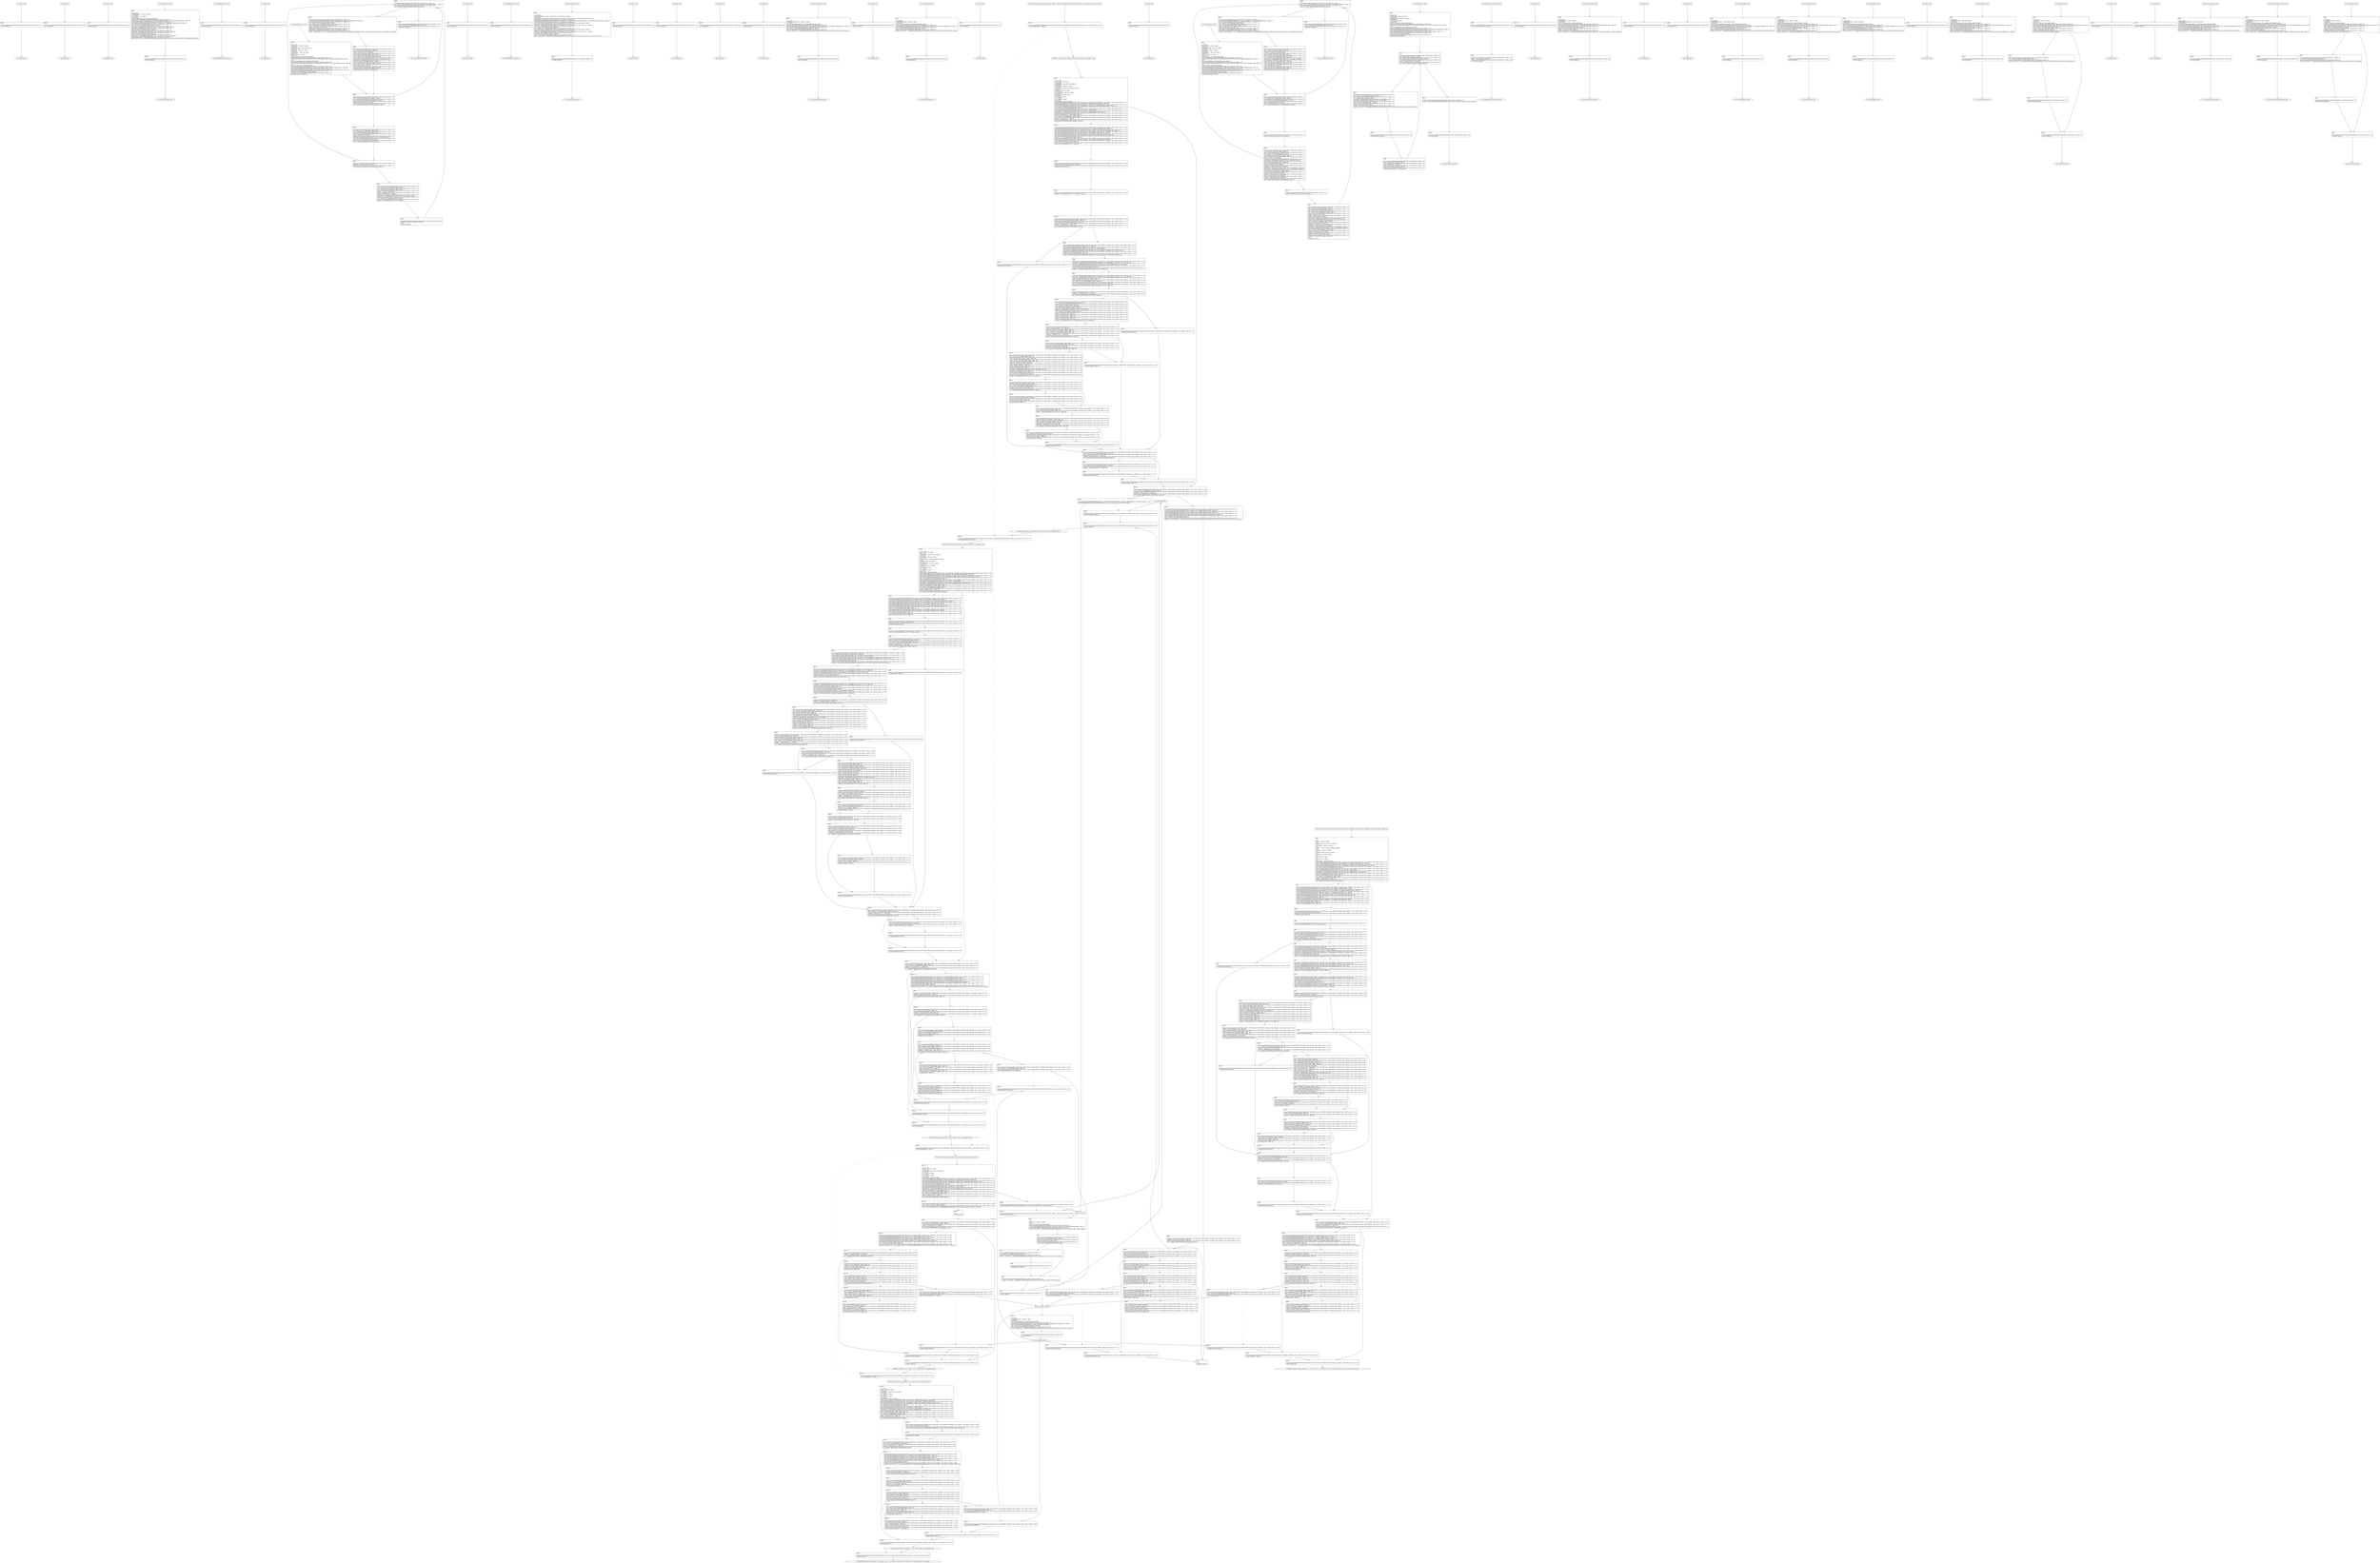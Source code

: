 digraph "icfg graph" {
BBio_ll_good1_end [label="{io_ll_good1_end}"];
BBio_ll_bad6_end [label="{io_ll_bad6_end}"];
BBio_ll_good5_end [label="{io_ll_good5_end}"];
BBio_ll_printWcharLine_end [label="{io_ll_printWcharLine_end}"];
BBio_ll_globalReturnsFalse_end [label="{io_ll_globalReturnsFalse_end}"];
BBio_ll_bad8_end [label="{io_ll_bad8_end}"];
BBio_ll_decodeHexWChars_end [label="{io_ll_decodeHexWChars_end}"];
BBio_ll_good7_end [label="{io_ll_good7_end}"];
BBio_ll_globalReturnsTrue_end [label="{io_ll_globalReturnsTrue_end}"];
BBio_ll_printStructLine_end [label="{io_ll_printStructLine_end}"];
BBio_ll_bad7_end [label="{io_ll_bad7_end}"];
BBio_ll_good6_end [label="{io_ll_good6_end}"];
BBio_ll_bad2_end [label="{io_ll_bad2_end}"];
BBio_ll_bad9_end [label="{io_ll_bad9_end}"];
BBio_ll_printUnsignedLine_end [label="{io_ll_printUnsignedLine_end}"];
BBio_ll_good4_end [label="{io_ll_good4_end}"];
BBio_ll_printSizeTLine_end [label="{io_ll_printSizeTLine_end}"];
BBio_ll_bad5_end [label="{io_ll_bad5_end}"];
BBio_ll_printLine_end [label="{io_ll_printLine_end}"];
BBio_ll_bad4_end [label="{io_ll_bad4_end}"];
BBio_ll_decodeHexChars_end [label="{io_ll_decodeHexChars_end}"];
BBio_ll_printBytesLine_end [label="{io_ll_printBytesLine_end}"];
BBio_ll_globalReturnsTrueOrFalse_end [label="{io_ll_globalReturnsTrueOrFalse_end}"];
BBio_ll_good3_end [label="{io_ll_good3_end}"];
BBCWE606_Unchecked_Loop_Condition__char_connect_socket_14_ll_goodB2G2_end [label="{CWE606_Unchecked_Loop_Condition__char_connect_socket_14_ll_goodB2G2_end}"];
BBio_ll_printHexCharLine_end [label="{io_ll_printHexCharLine_end}"];
BBio_ll_good9_end [label="{io_ll_good9_end}"];
BBio_ll_bad3_end [label="{io_ll_bad3_end}"];
BBio_ll_printDoubleLine_end [label="{io_ll_printDoubleLine_end}"];
BBio_ll_printShortLine_end [label="{io_ll_printShortLine_end}"];
BBio_ll_printLongLine_end [label="{io_ll_printLongLine_end}"];
BBio_ll_bad1_end [label="{io_ll_bad1_end}"];
BBio_ll_printFloatLine_end [label="{io_ll_printFloatLine_end}"];
BBio_ll_printWLine_end [label="{io_ll_printWLine_end}"];
BBio_ll_good2_end [label="{io_ll_good2_end}"];
BBio_ll_printIntLine_end [label="{io_ll_printIntLine_end}"];
BBCWE606_Unchecked_Loop_Condition__char_connect_socket_14_ll_goodG2B2_end [label="{CWE606_Unchecked_Loop_Condition__char_connect_socket_14_ll_goodG2B2_end}"];
BBio_ll_good8_end [label="{io_ll_good8_end}"];
BBCWE606_Unchecked_Loop_Condition__char_connect_socket_14_ll_goodB2G1_end [label="{CWE606_Unchecked_Loop_Condition__char_connect_socket_14_ll_goodB2G1_end}"];
BBio_ll_printLongLongLine_end [label="{io_ll_printLongLongLine_end}"];
BBCWE606_Unchecked_Loop_Condition__char_connect_socket_14_ll_goodG2B1_end [label="{CWE606_Unchecked_Loop_Condition__char_connect_socket_14_ll_goodG2B1_end}"];
BBio_ll_printHexUnsignedCharLine_end [label="{io_ll_printHexUnsignedCharLine_end}"];
BBCWE606_Unchecked_Loop_Condition__char_connect_socket_14_ll_CWE606_Unchecked_Loop_Condition__char_connect_socket_14_good_end [label="{CWE606_Unchecked_Loop_Condition__char_connect_socket_14_ll_CWE606_Unchecked_Loop_Condition__char_connect_socket_14_good_end}"];
BBio_ll_printSinkLine_end [label="{io_ll_printSinkLine_end}"];
BBCWE606_Unchecked_Loop_Condition__char_connect_socket_14_ll_CWE606_Unchecked_Loop_Condition__char_connect_socket_14_bad_end [label="{CWE606_Unchecked_Loop_Condition__char_connect_socket_14_ll_CWE606_Unchecked_Loop_Condition__char_connect_socket_14_bad_end}"];
BBio_ll_good1_start [label="{io_ll_good1_start}", shape=record];
io_ll_good1BB69 [label="{BB69:\l\l/home/raoxue/Desktop/MemVerif/workspace/000_108_943/source_code/io.c:187\l
  ret void, !dbg !52\l
}", shape=record];
BBio_ll_bad6_start [label="{io_ll_bad6_start}", shape=record];
io_ll_bad6BB83 [label="{BB83:\l\l/home/raoxue/Desktop/MemVerif/workspace/000_108_943/source_code/io.c:203\l
  ret void, !dbg !52\l
}", shape=record];
BBio_ll_good5_start [label="{io_ll_good5_start}", shape=record];
io_ll_good5BB73 [label="{BB73:\l\l/home/raoxue/Desktop/MemVerif/workspace/000_108_943/source_code/io.c:191\l
  ret void, !dbg !52\l
}", shape=record];
BBio_ll_printWcharLine_start [label="{io_ll_printWcharLine_start}", shape=record];
io_ll_printWcharLineBB28 [label="{BB28:\l\l/:2546033920\l
  %wideChar.addr = alloca i32, align 4\l
/:2546033920\l
  %s = alloca [2 x i32], align 4\l
/:2546033920\l
  store i32 %wideChar, i32* %wideChar.addr, align 4\l
/home/raoxue/Desktop/MemVerif/workspace/000_108_943/source_code/io.c:70\l
  call void @llvm.dbg.declare(metadata i32* %wideChar.addr, metadata !162, metadata !DIExpression()), !dbg !163\l
/home/raoxue/Desktop/MemVerif/workspace/000_108_943/source_code/io.c:74\l
  call void @llvm.dbg.declare(metadata [2 x i32]* %s, metadata !164, metadata !DIExpression()), !dbg !168\l
/home/raoxue/Desktop/MemVerif/workspace/000_108_943/source_code/io.c:75\l
  %0 = load i32, i32* %wideChar.addr, align 4, !dbg !61\l
/home/raoxue/Desktop/MemVerif/workspace/000_108_943/source_code/io.c:75\l
  %arrayidx = getelementptr inbounds [2 x i32], [2 x i32]* %s, i64 0, i64 0, !dbg !62\l
/home/raoxue/Desktop/MemVerif/workspace/000_108_943/source_code/io.c:75\l
  store i32 %0, i32* %arrayidx, align 4, !dbg !63\l
/home/raoxue/Desktop/MemVerif/workspace/000_108_943/source_code/io.c:76\l
  %arrayidx1 = getelementptr inbounds [2 x i32], [2 x i32]* %s, i64 0, i64 1, !dbg !64\l
/home/raoxue/Desktop/MemVerif/workspace/000_108_943/source_code/io.c:76\l
  store i32 0, i32* %arrayidx1, align 4, !dbg !65\l
/home/raoxue/Desktop/MemVerif/workspace/000_108_943/source_code/io.c:77\l
  %arraydecay = getelementptr inbounds [2 x i32], [2 x i32]* %s, i64 0, i64 0, !dbg !66\l
/home/raoxue/Desktop/MemVerif/workspace/000_108_943/source_code/io.c:77\l
  %call = call i32 (i8*, ...) @printf(i8* getelementptr inbounds ([5 x i8], [5 x i8]* @.str.10, i64 0, i64 0), i32* %arraydecay), !dbg !67\l
}", shape=record];
io_ll_printWcharLineBB28 [label="{BB28:\l\l/:2546033920\l
  %wideChar.addr = alloca i32, align 4\l
/:2546033920\l
  %s = alloca [2 x i32], align 4\l
/:2546033920\l
  store i32 %wideChar, i32* %wideChar.addr, align 4\l
/home/raoxue/Desktop/MemVerif/workspace/000_108_943/source_code/io.c:70\l
  call void @llvm.dbg.declare(metadata i32* %wideChar.addr, metadata !162, metadata !DIExpression()), !dbg !163\l
/home/raoxue/Desktop/MemVerif/workspace/000_108_943/source_code/io.c:74\l
  call void @llvm.dbg.declare(metadata [2 x i32]* %s, metadata !164, metadata !DIExpression()), !dbg !168\l
/home/raoxue/Desktop/MemVerif/workspace/000_108_943/source_code/io.c:75\l
  %0 = load i32, i32* %wideChar.addr, align 4, !dbg !61\l
/home/raoxue/Desktop/MemVerif/workspace/000_108_943/source_code/io.c:75\l
  %arrayidx = getelementptr inbounds [2 x i32], [2 x i32]* %s, i64 0, i64 0, !dbg !62\l
/home/raoxue/Desktop/MemVerif/workspace/000_108_943/source_code/io.c:75\l
  store i32 %0, i32* %arrayidx, align 4, !dbg !63\l
/home/raoxue/Desktop/MemVerif/workspace/000_108_943/source_code/io.c:76\l
  %arrayidx1 = getelementptr inbounds [2 x i32], [2 x i32]* %s, i64 0, i64 1, !dbg !64\l
/home/raoxue/Desktop/MemVerif/workspace/000_108_943/source_code/io.c:76\l
  store i32 0, i32* %arrayidx1, align 4, !dbg !65\l
/home/raoxue/Desktop/MemVerif/workspace/000_108_943/source_code/io.c:77\l
  %arraydecay = getelementptr inbounds [2 x i32], [2 x i32]* %s, i64 0, i64 0, !dbg !66\l
/home/raoxue/Desktop/MemVerif/workspace/000_108_943/source_code/io.c:77\l
  %call = call i32 (i8*, ...) @printf(i8* getelementptr inbounds ([5 x i8], [5 x i8]* @.str.10, i64 0, i64 0), i32* %arraydecay), !dbg !67\l
}", shape=record];
io_ll_printWcharLineBB29 [label="{BB29:\l\l/home/raoxue/Desktop/MemVerif/workspace/000_108_943/source_code/io.c:78\l
  ret void, !dbg !68\l
}", shape=record];
BBio_ll_globalReturnsFalse_start [label="{io_ll_globalReturnsFalse_start}", shape=record];
io_ll_globalReturnsFalseBB66 [label="{BB66:\l\l/home/raoxue/Desktop/MemVerif/workspace/000_108_943/source_code/io.c:163\l
  ret i32 0, !dbg !52\l
}", shape=record];
BBio_ll_bad8_start [label="{io_ll_bad8_start}", shape=record];
io_ll_bad8BB85 [label="{BB85:\l\l/home/raoxue/Desktop/MemVerif/workspace/000_108_943/source_code/io.c:205\l
  ret void, !dbg !52\l
}", shape=record];
BBio_ll_decodeHexWChars_start [label="{io_ll_decodeHexWChars_start}", shape=record];
io_ll_decodeHexWCharsBB55 [label="{BB55:\l\l/:87611976\l
  %bytes.addr = alloca i8*, align 8\l
/:87611976\l
  %numBytes.addr = alloca i64, align 8\l
/:87611976\l
  %hex.addr = alloca i32*, align 8\l
/:87611976\l
  %numWritten = alloca i64, align 8\l
/:87611976\l
  %byte = alloca i32, align 4\l
/:87611976\l
  store i8* %bytes, i8** %bytes.addr, align 8\l
/home/raoxue/Desktop/MemVerif/workspace/000_108_943/source_code/io.c:135\l
  call void @llvm.dbg.declare(metadata i8** %bytes.addr, metadata !290, metadata !DIExpression()), !dbg !291\l
/:135\l
  store i64 %numBytes, i64* %numBytes.addr, align 8\l
/home/raoxue/Desktop/MemVerif/workspace/000_108_943/source_code/io.c:135\l
  call void @llvm.dbg.declare(metadata i64* %numBytes.addr, metadata !292, metadata !DIExpression()), !dbg !293\l
/:135\l
  store i32* %hex, i32** %hex.addr, align 8\l
/home/raoxue/Desktop/MemVerif/workspace/000_108_943/source_code/io.c:135\l
  call void @llvm.dbg.declare(metadata i32** %hex.addr, metadata !294, metadata !DIExpression()), !dbg !295\l
/home/raoxue/Desktop/MemVerif/workspace/000_108_943/source_code/io.c:137\l
  call void @llvm.dbg.declare(metadata i64* %numWritten, metadata !296, metadata !DIExpression()), !dbg !297\l
/home/raoxue/Desktop/MemVerif/workspace/000_108_943/source_code/io.c:137\l
  store i64 0, i64* %numWritten, align 8, !dbg !65\l
/home/raoxue/Desktop/MemVerif/workspace/000_108_943/source_code/io.c:143\l
  br label %while.cond, !dbg !66\l
}", shape=record];
io_ll_decodeHexWCharsBB56 [label="{BB56:\l\l/home/raoxue/Desktop/MemVerif/workspace/000_108_943/source_code/io.c:143\l
  %0 = load i64, i64* %numWritten, align 8, !dbg !67\l
/home/raoxue/Desktop/MemVerif/workspace/000_108_943/source_code/io.c:143\l
  %1 = load i64, i64* %numBytes.addr, align 8, !dbg !68\l
/home/raoxue/Desktop/MemVerif/workspace/000_108_943/source_code/io.c:143\l
  %cmp = icmp ult i64 %0, %1, !dbg !69\l
/home/raoxue/Desktop/MemVerif/workspace/000_108_943/source_code/io.c:143\l
  br i1 %cmp, label %land.lhs.true, label %land.end, !dbg !70\l
}", shape=record];
io_ll_decodeHexWCharsBB57 [label="{BB57:\l\l/home/raoxue/Desktop/MemVerif/workspace/000_108_943/source_code/io.c:143\l
  %2 = load i32*, i32** %hex.addr, align 8, !dbg !71\l
/home/raoxue/Desktop/MemVerif/workspace/000_108_943/source_code/io.c:143\l
  %3 = load i64, i64* %numWritten, align 8, !dbg !72\l
/home/raoxue/Desktop/MemVerif/workspace/000_108_943/source_code/io.c:143\l
  %mul = mul i64 2, %3, !dbg !73\l
/home/raoxue/Desktop/MemVerif/workspace/000_108_943/source_code/io.c:143\l
  %arrayidx = getelementptr inbounds i32, i32* %2, i64 %mul, !dbg !71\l
/home/raoxue/Desktop/MemVerif/workspace/000_108_943/source_code/io.c:143\l
  %4 = load i32, i32* %arrayidx, align 4, !dbg !71\l
/home/raoxue/Desktop/MemVerif/workspace/000_108_943/source_code/io.c:143\l
  %call = call i32 @iswxdigit(i32 %4) #5, !dbg !74\l
}", shape=record];
io_ll_decodeHexWCharsBB57 [label="{BB57:\l\l/home/raoxue/Desktop/MemVerif/workspace/000_108_943/source_code/io.c:143\l
  %2 = load i32*, i32** %hex.addr, align 8, !dbg !71\l
/home/raoxue/Desktop/MemVerif/workspace/000_108_943/source_code/io.c:143\l
  %3 = load i64, i64* %numWritten, align 8, !dbg !72\l
/home/raoxue/Desktop/MemVerif/workspace/000_108_943/source_code/io.c:143\l
  %mul = mul i64 2, %3, !dbg !73\l
/home/raoxue/Desktop/MemVerif/workspace/000_108_943/source_code/io.c:143\l
  %arrayidx = getelementptr inbounds i32, i32* %2, i64 %mul, !dbg !71\l
/home/raoxue/Desktop/MemVerif/workspace/000_108_943/source_code/io.c:143\l
  %4 = load i32, i32* %arrayidx, align 4, !dbg !71\l
/home/raoxue/Desktop/MemVerif/workspace/000_108_943/source_code/io.c:143\l
  %call = call i32 @iswxdigit(i32 %4) #5, !dbg !74\l
}", shape=record];
io_ll_decodeHexWCharsBB59 [label="{BB59:\l\l/home/raoxue/Desktop/MemVerif/workspace/000_108_943/source_code/io.c:143\l
  %tobool = icmp ne i32 %call, 0, !dbg !74\l
/home/raoxue/Desktop/MemVerif/workspace/000_108_943/source_code/io.c:143\l
  br i1 %tobool, label %land.rhs, label %land.end, !dbg !75\l
}", shape=record];
io_ll_decodeHexWCharsBB60 [label="{BB60:\l\l/home/raoxue/Desktop/MemVerif/workspace/000_108_943/source_code/io.c:143\l
  %5 = load i32*, i32** %hex.addr, align 8, !dbg !76\l
/home/raoxue/Desktop/MemVerif/workspace/000_108_943/source_code/io.c:143\l
  %6 = load i64, i64* %numWritten, align 8, !dbg !77\l
/home/raoxue/Desktop/MemVerif/workspace/000_108_943/source_code/io.c:143\l
  %mul1 = mul i64 2, %6, !dbg !78\l
/home/raoxue/Desktop/MemVerif/workspace/000_108_943/source_code/io.c:143\l
  %add = add i64 %mul1, 1, !dbg !79\l
/home/raoxue/Desktop/MemVerif/workspace/000_108_943/source_code/io.c:143\l
  %arrayidx2 = getelementptr inbounds i32, i32* %5, i64 %add, !dbg !76\l
/home/raoxue/Desktop/MemVerif/workspace/000_108_943/source_code/io.c:143\l
  %7 = load i32, i32* %arrayidx2, align 4, !dbg !76\l
/home/raoxue/Desktop/MemVerif/workspace/000_108_943/source_code/io.c:143\l
  %call3 = call i32 @iswxdigit(i32 %7) #5, !dbg !80\l
}", shape=record];
io_ll_decodeHexWCharsBB60 [label="{BB60:\l\l/home/raoxue/Desktop/MemVerif/workspace/000_108_943/source_code/io.c:143\l
  %5 = load i32*, i32** %hex.addr, align 8, !dbg !76\l
/home/raoxue/Desktop/MemVerif/workspace/000_108_943/source_code/io.c:143\l
  %6 = load i64, i64* %numWritten, align 8, !dbg !77\l
/home/raoxue/Desktop/MemVerif/workspace/000_108_943/source_code/io.c:143\l
  %mul1 = mul i64 2, %6, !dbg !78\l
/home/raoxue/Desktop/MemVerif/workspace/000_108_943/source_code/io.c:143\l
  %add = add i64 %mul1, 1, !dbg !79\l
/home/raoxue/Desktop/MemVerif/workspace/000_108_943/source_code/io.c:143\l
  %arrayidx2 = getelementptr inbounds i32, i32* %5, i64 %add, !dbg !76\l
/home/raoxue/Desktop/MemVerif/workspace/000_108_943/source_code/io.c:143\l
  %7 = load i32, i32* %arrayidx2, align 4, !dbg !76\l
/home/raoxue/Desktop/MemVerif/workspace/000_108_943/source_code/io.c:143\l
  %call3 = call i32 @iswxdigit(i32 %7) #5, !dbg !80\l
}", shape=record];
io_ll_decodeHexWCharsBB61 [label="{BB61:\l\l/home/raoxue/Desktop/MemVerif/workspace/000_108_943/source_code/io.c:143\l
  %tobool4 = icmp ne i32 %call3, 0, !dbg !75\l
/:143\l
  br label %land.end\l
}", shape=record];
io_ll_decodeHexWCharsBB58 [label="{BB58:\l\l/home/raoxue/Desktop/MemVerif/workspace/000_108_943/source_code/io.c:0\l
  %8 = phi i1 [ false, %land.lhs.true ], [ false, %while.cond ], [ %tobool4, %land.rhs ], !dbg !81\l
/home/raoxue/Desktop/MemVerif/workspace/000_108_943/source_code/io.c:143\l
  br i1 %8, label %while.body, label %while.end, !dbg !66\l
}", shape=record];
io_ll_decodeHexWCharsBB62 [label="{BB62:\l\l/home/raoxue/Desktop/MemVerif/workspace/000_108_943/source_code/io.c:145\l
  call void @llvm.dbg.declare(metadata i32* %byte, metadata !314, metadata !DIExpression()), !dbg !316\l
/home/raoxue/Desktop/MemVerif/workspace/000_108_943/source_code/io.c:146\l
  %9 = load i32*, i32** %hex.addr, align 8, !dbg !85\l
/home/raoxue/Desktop/MemVerif/workspace/000_108_943/source_code/io.c:146\l
  %10 = load i64, i64* %numWritten, align 8, !dbg !86\l
/home/raoxue/Desktop/MemVerif/workspace/000_108_943/source_code/io.c:146\l
  %mul5 = mul i64 2, %10, !dbg !87\l
/home/raoxue/Desktop/MemVerif/workspace/000_108_943/source_code/io.c:146\l
  %arrayidx6 = getelementptr inbounds i32, i32* %9, i64 %mul5, !dbg !85\l
/home/raoxue/Desktop/MemVerif/workspace/000_108_943/source_code/io.c:146\l
  %call7 = call i32 (i32*, i32*, ...) @__isoc99_swscanf(i32* %arrayidx6, i32* getelementptr inbounds ([5 x i32], [5 x i32]* @.str.16, i64 0, i64 0), i32* %byte) #5, !dbg !88\l
}", shape=record];
io_ll_decodeHexWCharsBB62 [label="{BB62:\l\l/home/raoxue/Desktop/MemVerif/workspace/000_108_943/source_code/io.c:145\l
  call void @llvm.dbg.declare(metadata i32* %byte, metadata !314, metadata !DIExpression()), !dbg !316\l
/home/raoxue/Desktop/MemVerif/workspace/000_108_943/source_code/io.c:146\l
  %9 = load i32*, i32** %hex.addr, align 8, !dbg !85\l
/home/raoxue/Desktop/MemVerif/workspace/000_108_943/source_code/io.c:146\l
  %10 = load i64, i64* %numWritten, align 8, !dbg !86\l
/home/raoxue/Desktop/MemVerif/workspace/000_108_943/source_code/io.c:146\l
  %mul5 = mul i64 2, %10, !dbg !87\l
/home/raoxue/Desktop/MemVerif/workspace/000_108_943/source_code/io.c:146\l
  %arrayidx6 = getelementptr inbounds i32, i32* %9, i64 %mul5, !dbg !85\l
/home/raoxue/Desktop/MemVerif/workspace/000_108_943/source_code/io.c:146\l
  %call7 = call i32 (i32*, i32*, ...) @__isoc99_swscanf(i32* %arrayidx6, i32* getelementptr inbounds ([5 x i32], [5 x i32]* @.str.16, i64 0, i64 0), i32* %byte) #5, !dbg !88\l
}", shape=record];
io_ll_decodeHexWCharsBB64 [label="{BB64:\l\l/home/raoxue/Desktop/MemVerif/workspace/000_108_943/source_code/io.c:147\l
  %11 = load i32, i32* %byte, align 4, !dbg !89\l
/home/raoxue/Desktop/MemVerif/workspace/000_108_943/source_code/io.c:147\l
  %conv = trunc i32 %11 to i8, !dbg !90\l
/home/raoxue/Desktop/MemVerif/workspace/000_108_943/source_code/io.c:147\l
  %12 = load i8*, i8** %bytes.addr, align 8, !dbg !91\l
/home/raoxue/Desktop/MemVerif/workspace/000_108_943/source_code/io.c:147\l
  %13 = load i64, i64* %numWritten, align 8, !dbg !92\l
/home/raoxue/Desktop/MemVerif/workspace/000_108_943/source_code/io.c:147\l
  %arrayidx8 = getelementptr inbounds i8, i8* %12, i64 %13, !dbg !91\l
/home/raoxue/Desktop/MemVerif/workspace/000_108_943/source_code/io.c:147\l
  store i8 %conv, i8* %arrayidx8, align 1, !dbg !93\l
/home/raoxue/Desktop/MemVerif/workspace/000_108_943/source_code/io.c:148\l
  %14 = load i64, i64* %numWritten, align 8, !dbg !94\l
/home/raoxue/Desktop/MemVerif/workspace/000_108_943/source_code/io.c:148\l
  %inc = add i64 %14, 1, !dbg !94\l
/home/raoxue/Desktop/MemVerif/workspace/000_108_943/source_code/io.c:148\l
  store i64 %inc, i64* %numWritten, align 8, !dbg !94\l
/home/raoxue/Desktop/MemVerif/workspace/000_108_943/source_code/io.c:143\l
  br label %while.cond, !dbg !66, !llvm.loop !95\l
}", shape=record];
io_ll_decodeHexWCharsBB63 [label="{BB63:\l\l/home/raoxue/Desktop/MemVerif/workspace/000_108_943/source_code/io.c:151\l
  %15 = load i64, i64* %numWritten, align 8, !dbg !98\l
/home/raoxue/Desktop/MemVerif/workspace/000_108_943/source_code/io.c:151\l
  ret i64 %15, !dbg !99\l
}", shape=record];
BBio_ll_good7_start [label="{io_ll_good7_start}", shape=record];
io_ll_good7BB75 [label="{BB75:\l\l/home/raoxue/Desktop/MemVerif/workspace/000_108_943/source_code/io.c:193\l
  ret void, !dbg !52\l
}", shape=record];
BBio_ll_globalReturnsTrue_start [label="{io_ll_globalReturnsTrue_start}", shape=record];
io_ll_globalReturnsTrueBB65 [label="{BB65:\l\l/home/raoxue/Desktop/MemVerif/workspace/000_108_943/source_code/io.c:158\l
  ret i32 1, !dbg !52\l
}", shape=record];
BBio_ll_printStructLine_start [label="{io_ll_printStructLine_start}", shape=record];
io_ll_printStructLineBB36 [label="{BB36:\l\l/:2546033920\l
  %structTwoIntsStruct.addr = alloca %struct._twoIntsStruct*, align 8\l
/:2546033920\l
  store %struct._twoIntsStruct* %structTwoIntsStruct, %struct._twoIntsStruct** %structTwoIntsStruct.addr, align 8\l
/home/raoxue/Desktop/MemVerif/workspace/000_108_943/source_code/io.c:95\l
  call void @llvm.dbg.declare(metadata %struct._twoIntsStruct** %structTwoIntsStruct.addr, metadata !212, metadata !DIExpression()), !dbg !213\l
/home/raoxue/Desktop/MemVerif/workspace/000_108_943/source_code/io.c:97\l
  %0 = load %struct._twoIntsStruct*, %struct._twoIntsStruct** %structTwoIntsStruct.addr, align 8, !dbg !61\l
/home/raoxue/Desktop/MemVerif/workspace/000_108_943/source_code/io.c:97\l
  %intOne = getelementptr inbounds %struct._twoIntsStruct, %struct._twoIntsStruct* %0, i32 0, i32 0, !dbg !62\l
/home/raoxue/Desktop/MemVerif/workspace/000_108_943/source_code/io.c:97\l
  %1 = load i32, i32* %intOne, align 4, !dbg !62\l
/home/raoxue/Desktop/MemVerif/workspace/000_108_943/source_code/io.c:97\l
  %2 = load %struct._twoIntsStruct*, %struct._twoIntsStruct** %structTwoIntsStruct.addr, align 8, !dbg !63\l
/home/raoxue/Desktop/MemVerif/workspace/000_108_943/source_code/io.c:97\l
  %intTwo = getelementptr inbounds %struct._twoIntsStruct, %struct._twoIntsStruct* %2, i32 0, i32 1, !dbg !64\l
/home/raoxue/Desktop/MemVerif/workspace/000_108_943/source_code/io.c:97\l
  %3 = load i32, i32* %intTwo, align 4, !dbg !64\l
/home/raoxue/Desktop/MemVerif/workspace/000_108_943/source_code/io.c:97\l
  %call = call i32 (i8*, ...) @printf(i8* getelementptr inbounds ([10 x i8], [10 x i8]* @.str.13, i64 0, i64 0), i32 %1, i32 %3), !dbg !65\l
}", shape=record];
io_ll_printStructLineBB36 [label="{BB36:\l\l/:2546033920\l
  %structTwoIntsStruct.addr = alloca %struct._twoIntsStruct*, align 8\l
/:2546033920\l
  store %struct._twoIntsStruct* %structTwoIntsStruct, %struct._twoIntsStruct** %structTwoIntsStruct.addr, align 8\l
/home/raoxue/Desktop/MemVerif/workspace/000_108_943/source_code/io.c:95\l
  call void @llvm.dbg.declare(metadata %struct._twoIntsStruct** %structTwoIntsStruct.addr, metadata !212, metadata !DIExpression()), !dbg !213\l
/home/raoxue/Desktop/MemVerif/workspace/000_108_943/source_code/io.c:97\l
  %0 = load %struct._twoIntsStruct*, %struct._twoIntsStruct** %structTwoIntsStruct.addr, align 8, !dbg !61\l
/home/raoxue/Desktop/MemVerif/workspace/000_108_943/source_code/io.c:97\l
  %intOne = getelementptr inbounds %struct._twoIntsStruct, %struct._twoIntsStruct* %0, i32 0, i32 0, !dbg !62\l
/home/raoxue/Desktop/MemVerif/workspace/000_108_943/source_code/io.c:97\l
  %1 = load i32, i32* %intOne, align 4, !dbg !62\l
/home/raoxue/Desktop/MemVerif/workspace/000_108_943/source_code/io.c:97\l
  %2 = load %struct._twoIntsStruct*, %struct._twoIntsStruct** %structTwoIntsStruct.addr, align 8, !dbg !63\l
/home/raoxue/Desktop/MemVerif/workspace/000_108_943/source_code/io.c:97\l
  %intTwo = getelementptr inbounds %struct._twoIntsStruct, %struct._twoIntsStruct* %2, i32 0, i32 1, !dbg !64\l
/home/raoxue/Desktop/MemVerif/workspace/000_108_943/source_code/io.c:97\l
  %3 = load i32, i32* %intTwo, align 4, !dbg !64\l
/home/raoxue/Desktop/MemVerif/workspace/000_108_943/source_code/io.c:97\l
  %call = call i32 (i8*, ...) @printf(i8* getelementptr inbounds ([10 x i8], [10 x i8]* @.str.13, i64 0, i64 0), i32 %1, i32 %3), !dbg !65\l
}", shape=record];
io_ll_printStructLineBB37 [label="{BB37:\l\l/home/raoxue/Desktop/MemVerif/workspace/000_108_943/source_code/io.c:98\l
  ret void, !dbg !66\l
}", shape=record];
BBio_ll_bad7_start [label="{io_ll_bad7_start}", shape=record];
io_ll_bad7BB84 [label="{BB84:\l\l/home/raoxue/Desktop/MemVerif/workspace/000_108_943/source_code/io.c:204\l
  ret void, !dbg !52\l
}", shape=record];
BBio_ll_good6_start [label="{io_ll_good6_start}", shape=record];
io_ll_good6BB74 [label="{BB74:\l\l/home/raoxue/Desktop/MemVerif/workspace/000_108_943/source_code/io.c:192\l
  ret void, !dbg !52\l
}", shape=record];
BBio_ll_bad2_start [label="{io_ll_bad2_start}", shape=record];
io_ll_bad2BB79 [label="{BB79:\l\l/home/raoxue/Desktop/MemVerif/workspace/000_108_943/source_code/io.c:199\l
  ret void, !dbg !52\l
}", shape=record];
BBio_ll_bad9_start [label="{io_ll_bad9_start}", shape=record];
io_ll_bad9BB86 [label="{BB86:\l\l/home/raoxue/Desktop/MemVerif/workspace/000_108_943/source_code/io.c:206\l
  ret void, !dbg !52\l
}", shape=record];
BBio_ll_printUnsignedLine_start [label="{io_ll_printUnsignedLine_start}", shape=record];
io_ll_printUnsignedLineBB30 [label="{BB30:\l\l/:87773016\l
  %unsignedNumber.addr = alloca i32, align 4\l
/:87773016\l
  store i32 %unsignedNumber, i32* %unsignedNumber.addr, align 4\l
/home/raoxue/Desktop/MemVerif/workspace/000_108_943/source_code/io.c:80\l
  call void @llvm.dbg.declare(metadata i32* %unsignedNumber.addr, metadata !180, metadata !DIExpression()), !dbg !181\l
/home/raoxue/Desktop/MemVerif/workspace/000_108_943/source_code/io.c:82\l
  %0 = load i32, i32* %unsignedNumber.addr, align 4, !dbg !54\l
/home/raoxue/Desktop/MemVerif/workspace/000_108_943/source_code/io.c:82\l
  %call = call i32 (i8*, ...) @printf(i8* getelementptr inbounds ([4 x i8], [4 x i8]* @.str.11, i64 0, i64 0), i32 %0), !dbg !55\l
}", shape=record];
io_ll_printUnsignedLineBB30 [label="{BB30:\l\l/:87773016\l
  %unsignedNumber.addr = alloca i32, align 4\l
/:87773016\l
  store i32 %unsignedNumber, i32* %unsignedNumber.addr, align 4\l
/home/raoxue/Desktop/MemVerif/workspace/000_108_943/source_code/io.c:80\l
  call void @llvm.dbg.declare(metadata i32* %unsignedNumber.addr, metadata !180, metadata !DIExpression()), !dbg !181\l
/home/raoxue/Desktop/MemVerif/workspace/000_108_943/source_code/io.c:82\l
  %0 = load i32, i32* %unsignedNumber.addr, align 4, !dbg !54\l
/home/raoxue/Desktop/MemVerif/workspace/000_108_943/source_code/io.c:82\l
  %call = call i32 (i8*, ...) @printf(i8* getelementptr inbounds ([4 x i8], [4 x i8]* @.str.11, i64 0, i64 0), i32 %0), !dbg !55\l
}", shape=record];
io_ll_printUnsignedLineBB31 [label="{BB31:\l\l/home/raoxue/Desktop/MemVerif/workspace/000_108_943/source_code/io.c:83\l
  ret void, !dbg !56\l
}", shape=record];
BBio_ll_good4_start [label="{io_ll_good4_start}", shape=record];
io_ll_good4BB72 [label="{BB72:\l\l/home/raoxue/Desktop/MemVerif/workspace/000_108_943/source_code/io.c:190\l
  ret void, !dbg !52\l
}", shape=record];
BBio_ll_printSizeTLine_start [label="{io_ll_printSizeTLine_start}", shape=record];
io_ll_printSizeTLineBB24 [label="{BB24:\l\l/:2546033920\l
  %sizeTNumber.addr = alloca i64, align 8\l
/:2546033920\l
  store i64 %sizeTNumber, i64* %sizeTNumber.addr, align 8\l
/home/raoxue/Desktop/MemVerif/workspace/000_108_943/source_code/io.c:60\l
  call void @llvm.dbg.declare(metadata i64* %sizeTNumber.addr, metadata !146, metadata !DIExpression()), !dbg !147\l
/home/raoxue/Desktop/MemVerif/workspace/000_108_943/source_code/io.c:62\l
  %0 = load i64, i64* %sizeTNumber.addr, align 8, !dbg !57\l
/home/raoxue/Desktop/MemVerif/workspace/000_108_943/source_code/io.c:62\l
  %call = call i32 (i8*, ...) @printf(i8* getelementptr inbounds ([5 x i8], [5 x i8]* @.str.8, i64 0, i64 0), i64 %0), !dbg !58\l
}", shape=record];
io_ll_printSizeTLineBB24 [label="{BB24:\l\l/:2546033920\l
  %sizeTNumber.addr = alloca i64, align 8\l
/:2546033920\l
  store i64 %sizeTNumber, i64* %sizeTNumber.addr, align 8\l
/home/raoxue/Desktop/MemVerif/workspace/000_108_943/source_code/io.c:60\l
  call void @llvm.dbg.declare(metadata i64* %sizeTNumber.addr, metadata !146, metadata !DIExpression()), !dbg !147\l
/home/raoxue/Desktop/MemVerif/workspace/000_108_943/source_code/io.c:62\l
  %0 = load i64, i64* %sizeTNumber.addr, align 8, !dbg !57\l
/home/raoxue/Desktop/MemVerif/workspace/000_108_943/source_code/io.c:62\l
  %call = call i32 (i8*, ...) @printf(i8* getelementptr inbounds ([5 x i8], [5 x i8]* @.str.8, i64 0, i64 0), i64 %0), !dbg !58\l
}", shape=record];
io_ll_printSizeTLineBB25 [label="{BB25:\l\l/home/raoxue/Desktop/MemVerif/workspace/000_108_943/source_code/io.c:63\l
  ret void, !dbg !59\l
}", shape=record];
BBio_ll_bad5_start [label="{io_ll_bad5_start}", shape=record];
io_ll_bad5BB82 [label="{BB82:\l\l/home/raoxue/Desktop/MemVerif/workspace/000_108_943/source_code/io.c:202\l
  ret void, !dbg !52\l
}", shape=record];
BBio_ll_printLine_start [label="{io_ll_printLine_start}", shape=record];
io_ll_printLineBB0 [label="{BB0:\l\l/:415\l
  %line.addr = alloca i8*, align 8\l
/:415\l
  store i8* %line, i8** %line.addr, align 8\l
/home/raoxue/Desktop/MemVerif/workspace/000_108_943/source_code/io.c:11\l
  call void @llvm.dbg.declare(metadata i8** %line.addr, metadata !52, metadata !DIExpression()), !dbg !53\l
/home/raoxue/Desktop/MemVerif/workspace/000_108_943/source_code/io.c:13\l
  %call = call i32 (i8*, ...) @printf(i8* getelementptr inbounds ([9 x i8], [9 x i8]* @.str, i64 0, i64 0)), !dbg !54\l
}", shape=record];
io_ll_printLineBB0 [label="{BB0:\l\l/:415\l
  %line.addr = alloca i8*, align 8\l
/:415\l
  store i8* %line, i8** %line.addr, align 8\l
/home/raoxue/Desktop/MemVerif/workspace/000_108_943/source_code/io.c:11\l
  call void @llvm.dbg.declare(metadata i8** %line.addr, metadata !52, metadata !DIExpression()), !dbg !53\l
/home/raoxue/Desktop/MemVerif/workspace/000_108_943/source_code/io.c:13\l
  %call = call i32 (i8*, ...) @printf(i8* getelementptr inbounds ([9 x i8], [9 x i8]* @.str, i64 0, i64 0)), !dbg !54\l
}", shape=record];
io_ll_printLineBB1 [label="{BB1:\l\l/home/raoxue/Desktop/MemVerif/workspace/000_108_943/source_code/io.c:14\l
  %0 = load i8*, i8** %line.addr, align 8, !dbg !55\l
/home/raoxue/Desktop/MemVerif/workspace/000_108_943/source_code/io.c:14\l
  %cmp = icmp ne i8* %0, null, !dbg !57\l
/home/raoxue/Desktop/MemVerif/workspace/000_108_943/source_code/io.c:14\l
  br i1 %cmp, label %if.then, label %if.end, !dbg !58\l
}", shape=record];
io_ll_printLineBB2 [label="{BB2:\l\l/home/raoxue/Desktop/MemVerif/workspace/000_108_943/source_code/io.c:16\l
  %1 = load i8*, i8** %line.addr, align 8, !dbg !59\l
/home/raoxue/Desktop/MemVerif/workspace/000_108_943/source_code/io.c:16\l
  %call1 = call i32 (i8*, ...) @printf(i8* getelementptr inbounds ([4 x i8], [4 x i8]* @.str.1, i64 0, i64 0), i8* %1), !dbg !61\l
}", shape=record];
io_ll_printLineBB2 [label="{BB2:\l\l/home/raoxue/Desktop/MemVerif/workspace/000_108_943/source_code/io.c:16\l
  %1 = load i8*, i8** %line.addr, align 8, !dbg !59\l
/home/raoxue/Desktop/MemVerif/workspace/000_108_943/source_code/io.c:16\l
  %call1 = call i32 (i8*, ...) @printf(i8* getelementptr inbounds ([4 x i8], [4 x i8]* @.str.1, i64 0, i64 0), i8* %1), !dbg !61\l
}", shape=record];
io_ll_printLineBB4 [label="{BB4:\l\l/home/raoxue/Desktop/MemVerif/workspace/000_108_943/source_code/io.c:17\l
  br label %if.end, !dbg !62\l
}", shape=record];
io_ll_printLineBB3 [label="{BB3:\l\l/home/raoxue/Desktop/MemVerif/workspace/000_108_943/source_code/io.c:18\l
  %call2 = call i32 (i8*, ...) @printf(i8* getelementptr inbounds ([9 x i8], [9 x i8]* @.str.2, i64 0, i64 0)), !dbg !63\l
}", shape=record];
io_ll_printLineBB3 [label="{BB3:\l\l/home/raoxue/Desktop/MemVerif/workspace/000_108_943/source_code/io.c:18\l
  %call2 = call i32 (i8*, ...) @printf(i8* getelementptr inbounds ([9 x i8], [9 x i8]* @.str.2, i64 0, i64 0)), !dbg !63\l
}", shape=record];
io_ll_printLineBB5 [label="{BB5:\l\l/home/raoxue/Desktop/MemVerif/workspace/000_108_943/source_code/io.c:19\l
  ret void, !dbg !64\l
}", shape=record];
BBio_ll_bad4_start [label="{io_ll_bad4_start}", shape=record];
io_ll_bad4BB81 [label="{BB81:\l\l/home/raoxue/Desktop/MemVerif/workspace/000_108_943/source_code/io.c:201\l
  ret void, !dbg !52\l
}", shape=record];
BBio_ll_decodeHexChars_start [label="{io_ll_decodeHexChars_start}", shape=record];
io_ll_decodeHexCharsBB45 [label="{BB45:\l\l/:87626304\l
  %bytes.addr = alloca i8*, align 8\l
/:87626304\l
  %numBytes.addr = alloca i64, align 8\l
/:87626304\l
  %hex.addr = alloca i8*, align 8\l
/:87626304\l
  %numWritten = alloca i64, align 8\l
/:87626304\l
  %byte = alloca i32, align 4\l
/:87626304\l
  store i8* %bytes, i8** %bytes.addr, align 8\l
/home/raoxue/Desktop/MemVerif/workspace/000_108_943/source_code/io.c:113\l
  call void @llvm.dbg.declare(metadata i8** %bytes.addr, metadata !253, metadata !DIExpression()), !dbg !254\l
/:113\l
  store i64 %numBytes, i64* %numBytes.addr, align 8\l
/home/raoxue/Desktop/MemVerif/workspace/000_108_943/source_code/io.c:113\l
  call void @llvm.dbg.declare(metadata i64* %numBytes.addr, metadata !255, metadata !DIExpression()), !dbg !256\l
/:113\l
  store i8* %hex, i8** %hex.addr, align 8\l
/home/raoxue/Desktop/MemVerif/workspace/000_108_943/source_code/io.c:113\l
  call void @llvm.dbg.declare(metadata i8** %hex.addr, metadata !257, metadata !DIExpression()), !dbg !258\l
/home/raoxue/Desktop/MemVerif/workspace/000_108_943/source_code/io.c:115\l
  call void @llvm.dbg.declare(metadata i64* %numWritten, metadata !259, metadata !DIExpression()), !dbg !260\l
/home/raoxue/Desktop/MemVerif/workspace/000_108_943/source_code/io.c:115\l
  store i64 0, i64* %numWritten, align 8, !dbg !63\l
/home/raoxue/Desktop/MemVerif/workspace/000_108_943/source_code/io.c:121\l
  br label %while.cond, !dbg !64\l
}", shape=record];
io_ll_decodeHexCharsBB46 [label="{BB46:\l\l/home/raoxue/Desktop/MemVerif/workspace/000_108_943/source_code/io.c:121\l
  %0 = load i64, i64* %numWritten, align 8, !dbg !65\l
/home/raoxue/Desktop/MemVerif/workspace/000_108_943/source_code/io.c:121\l
  %1 = load i64, i64* %numBytes.addr, align 8, !dbg !66\l
/home/raoxue/Desktop/MemVerif/workspace/000_108_943/source_code/io.c:121\l
  %cmp = icmp ult i64 %0, %1, !dbg !67\l
/home/raoxue/Desktop/MemVerif/workspace/000_108_943/source_code/io.c:121\l
  br i1 %cmp, label %land.lhs.true, label %land.end, !dbg !68\l
}", shape=record];
io_ll_decodeHexCharsBB47 [label="{BB47:\l\l/home/raoxue/Desktop/MemVerif/workspace/000_108_943/source_code/io.c:121\l
  %call = call i16** @__ctype_b_loc() #5, !dbg !69\l
}", shape=record];
io_ll_decodeHexCharsBB47 [label="{BB47:\l\l/home/raoxue/Desktop/MemVerif/workspace/000_108_943/source_code/io.c:121\l
  %call = call i16** @__ctype_b_loc() #5, !dbg !69\l
}", shape=record];
io_ll_decodeHexCharsBB49 [label="{BB49:\l\l/home/raoxue/Desktop/MemVerif/workspace/000_108_943/source_code/io.c:121\l
  %2 = load i16*, i16** %call, align 8, !dbg !69\l
/home/raoxue/Desktop/MemVerif/workspace/000_108_943/source_code/io.c:121\l
  %3 = load i8*, i8** %hex.addr, align 8, !dbg !69\l
/home/raoxue/Desktop/MemVerif/workspace/000_108_943/source_code/io.c:121\l
  %4 = load i64, i64* %numWritten, align 8, !dbg !69\l
/home/raoxue/Desktop/MemVerif/workspace/000_108_943/source_code/io.c:121\l
  %mul = mul i64 2, %4, !dbg !69\l
/home/raoxue/Desktop/MemVerif/workspace/000_108_943/source_code/io.c:121\l
  %arrayidx = getelementptr inbounds i8, i8* %3, i64 %mul, !dbg !69\l
/home/raoxue/Desktop/MemVerif/workspace/000_108_943/source_code/io.c:121\l
  %5 = load i8, i8* %arrayidx, align 1, !dbg !69\l
/home/raoxue/Desktop/MemVerif/workspace/000_108_943/source_code/io.c:121\l
  %conv = sext i8 %5 to i32, !dbg !69\l
/home/raoxue/Desktop/MemVerif/workspace/000_108_943/source_code/io.c:121\l
  %idxprom = sext i32 %conv to i64, !dbg !69\l
/home/raoxue/Desktop/MemVerif/workspace/000_108_943/source_code/io.c:121\l
  %arrayidx1 = getelementptr inbounds i16, i16* %2, i64 %idxprom, !dbg !69\l
/home/raoxue/Desktop/MemVerif/workspace/000_108_943/source_code/io.c:121\l
  %6 = load i16, i16* %arrayidx1, align 2, !dbg !69\l
/home/raoxue/Desktop/MemVerif/workspace/000_108_943/source_code/io.c:121\l
  %conv2 = zext i16 %6 to i32, !dbg !69\l
/home/raoxue/Desktop/MemVerif/workspace/000_108_943/source_code/io.c:121\l
  %and = and i32 %conv2, 4096, !dbg !69\l
/home/raoxue/Desktop/MemVerif/workspace/000_108_943/source_code/io.c:121\l
  %tobool = icmp ne i32 %and, 0, !dbg !69\l
/home/raoxue/Desktop/MemVerif/workspace/000_108_943/source_code/io.c:121\l
  br i1 %tobool, label %land.rhs, label %land.end, !dbg !70\l
}", shape=record];
io_ll_decodeHexCharsBB50 [label="{BB50:\l\l/home/raoxue/Desktop/MemVerif/workspace/000_108_943/source_code/io.c:121\l
  %call3 = call i16** @__ctype_b_loc() #5, !dbg !71\l
}", shape=record];
io_ll_decodeHexCharsBB50 [label="{BB50:\l\l/home/raoxue/Desktop/MemVerif/workspace/000_108_943/source_code/io.c:121\l
  %call3 = call i16** @__ctype_b_loc() #5, !dbg !71\l
}", shape=record];
io_ll_decodeHexCharsBB51 [label="{BB51:\l\l/home/raoxue/Desktop/MemVerif/workspace/000_108_943/source_code/io.c:121\l
  %7 = load i16*, i16** %call3, align 8, !dbg !71\l
/home/raoxue/Desktop/MemVerif/workspace/000_108_943/source_code/io.c:121\l
  %8 = load i8*, i8** %hex.addr, align 8, !dbg !71\l
/home/raoxue/Desktop/MemVerif/workspace/000_108_943/source_code/io.c:121\l
  %9 = load i64, i64* %numWritten, align 8, !dbg !71\l
/home/raoxue/Desktop/MemVerif/workspace/000_108_943/source_code/io.c:121\l
  %mul4 = mul i64 2, %9, !dbg !71\l
/home/raoxue/Desktop/MemVerif/workspace/000_108_943/source_code/io.c:121\l
  %add = add i64 %mul4, 1, !dbg !71\l
/home/raoxue/Desktop/MemVerif/workspace/000_108_943/source_code/io.c:121\l
  %arrayidx5 = getelementptr inbounds i8, i8* %8, i64 %add, !dbg !71\l
/home/raoxue/Desktop/MemVerif/workspace/000_108_943/source_code/io.c:121\l
  %10 = load i8, i8* %arrayidx5, align 1, !dbg !71\l
/home/raoxue/Desktop/MemVerif/workspace/000_108_943/source_code/io.c:121\l
  %conv6 = sext i8 %10 to i32, !dbg !71\l
/home/raoxue/Desktop/MemVerif/workspace/000_108_943/source_code/io.c:121\l
  %idxprom7 = sext i32 %conv6 to i64, !dbg !71\l
/home/raoxue/Desktop/MemVerif/workspace/000_108_943/source_code/io.c:121\l
  %arrayidx8 = getelementptr inbounds i16, i16* %7, i64 %idxprom7, !dbg !71\l
/home/raoxue/Desktop/MemVerif/workspace/000_108_943/source_code/io.c:121\l
  %11 = load i16, i16* %arrayidx8, align 2, !dbg !71\l
/home/raoxue/Desktop/MemVerif/workspace/000_108_943/source_code/io.c:121\l
  %conv9 = zext i16 %11 to i32, !dbg !71\l
/home/raoxue/Desktop/MemVerif/workspace/000_108_943/source_code/io.c:121\l
  %and10 = and i32 %conv9, 4096, !dbg !71\l
/home/raoxue/Desktop/MemVerif/workspace/000_108_943/source_code/io.c:121\l
  %tobool11 = icmp ne i32 %and10, 0, !dbg !70\l
/:121\l
  br label %land.end\l
}", shape=record];
io_ll_decodeHexCharsBB48 [label="{BB48:\l\l/home/raoxue/Desktop/MemVerif/workspace/000_108_943/source_code/io.c:0\l
  %12 = phi i1 [ false, %land.lhs.true ], [ false, %while.cond ], [ %tobool11, %land.rhs ], !dbg !72\l
/home/raoxue/Desktop/MemVerif/workspace/000_108_943/source_code/io.c:121\l
  br i1 %12, label %while.body, label %while.end, !dbg !64\l
}", shape=record];
io_ll_decodeHexCharsBB52 [label="{BB52:\l\l/home/raoxue/Desktop/MemVerif/workspace/000_108_943/source_code/io.c:123\l
  call void @llvm.dbg.declare(metadata i32* %byte, metadata !270, metadata !DIExpression()), !dbg !272\l
/home/raoxue/Desktop/MemVerif/workspace/000_108_943/source_code/io.c:124\l
  %13 = load i8*, i8** %hex.addr, align 8, !dbg !76\l
/home/raoxue/Desktop/MemVerif/workspace/000_108_943/source_code/io.c:124\l
  %14 = load i64, i64* %numWritten, align 8, !dbg !77\l
/home/raoxue/Desktop/MemVerif/workspace/000_108_943/source_code/io.c:124\l
  %mul12 = mul i64 2, %14, !dbg !78\l
/home/raoxue/Desktop/MemVerif/workspace/000_108_943/source_code/io.c:124\l
  %arrayidx13 = getelementptr inbounds i8, i8* %13, i64 %mul12, !dbg !76\l
/home/raoxue/Desktop/MemVerif/workspace/000_108_943/source_code/io.c:124\l
  %call14 = call i32 (i8*, i8*, ...) @__isoc99_sscanf(i8* %arrayidx13, i8* getelementptr inbounds ([5 x i8], [5 x i8]* @.str.14, i64 0, i64 0), i32* %byte) #6, !dbg !79\l
}", shape=record];
io_ll_decodeHexCharsBB52 [label="{BB52:\l\l/home/raoxue/Desktop/MemVerif/workspace/000_108_943/source_code/io.c:123\l
  call void @llvm.dbg.declare(metadata i32* %byte, metadata !270, metadata !DIExpression()), !dbg !272\l
/home/raoxue/Desktop/MemVerif/workspace/000_108_943/source_code/io.c:124\l
  %13 = load i8*, i8** %hex.addr, align 8, !dbg !76\l
/home/raoxue/Desktop/MemVerif/workspace/000_108_943/source_code/io.c:124\l
  %14 = load i64, i64* %numWritten, align 8, !dbg !77\l
/home/raoxue/Desktop/MemVerif/workspace/000_108_943/source_code/io.c:124\l
  %mul12 = mul i64 2, %14, !dbg !78\l
/home/raoxue/Desktop/MemVerif/workspace/000_108_943/source_code/io.c:124\l
  %arrayidx13 = getelementptr inbounds i8, i8* %13, i64 %mul12, !dbg !76\l
/home/raoxue/Desktop/MemVerif/workspace/000_108_943/source_code/io.c:124\l
  %call14 = call i32 (i8*, i8*, ...) @__isoc99_sscanf(i8* %arrayidx13, i8* getelementptr inbounds ([5 x i8], [5 x i8]* @.str.14, i64 0, i64 0), i32* %byte) #6, !dbg !79\l
}", shape=record];
io_ll_decodeHexCharsBB54 [label="{BB54:\l\l/home/raoxue/Desktop/MemVerif/workspace/000_108_943/source_code/io.c:125\l
  %15 = load i32, i32* %byte, align 4, !dbg !80\l
/home/raoxue/Desktop/MemVerif/workspace/000_108_943/source_code/io.c:125\l
  %conv15 = trunc i32 %15 to i8, !dbg !81\l
/home/raoxue/Desktop/MemVerif/workspace/000_108_943/source_code/io.c:125\l
  %16 = load i8*, i8** %bytes.addr, align 8, !dbg !82\l
/home/raoxue/Desktop/MemVerif/workspace/000_108_943/source_code/io.c:125\l
  %17 = load i64, i64* %numWritten, align 8, !dbg !83\l
/home/raoxue/Desktop/MemVerif/workspace/000_108_943/source_code/io.c:125\l
  %arrayidx16 = getelementptr inbounds i8, i8* %16, i64 %17, !dbg !82\l
/home/raoxue/Desktop/MemVerif/workspace/000_108_943/source_code/io.c:125\l
  store i8 %conv15, i8* %arrayidx16, align 1, !dbg !84\l
/home/raoxue/Desktop/MemVerif/workspace/000_108_943/source_code/io.c:126\l
  %18 = load i64, i64* %numWritten, align 8, !dbg !85\l
/home/raoxue/Desktop/MemVerif/workspace/000_108_943/source_code/io.c:126\l
  %inc = add i64 %18, 1, !dbg !85\l
/home/raoxue/Desktop/MemVerif/workspace/000_108_943/source_code/io.c:126\l
  store i64 %inc, i64* %numWritten, align 8, !dbg !85\l
/home/raoxue/Desktop/MemVerif/workspace/000_108_943/source_code/io.c:121\l
  br label %while.cond, !dbg !64, !llvm.loop !86\l
}", shape=record];
io_ll_decodeHexCharsBB53 [label="{BB53:\l\l/home/raoxue/Desktop/MemVerif/workspace/000_108_943/source_code/io.c:129\l
  %19 = load i64, i64* %numWritten, align 8, !dbg !89\l
/home/raoxue/Desktop/MemVerif/workspace/000_108_943/source_code/io.c:129\l
  ret i64 %19, !dbg !90\l
}", shape=record];
BBio_ll_printBytesLine_start [label="{io_ll_printBytesLine_start}", shape=record];
io_ll_printBytesLineBB38 [label="{BB38:\l\l/:2546033920\l
  %bytes.addr = alloca i8*, align 8\l
/:2546033920\l
  %numBytes.addr = alloca i64, align 8\l
/:2546033920\l
  %i = alloca i64, align 8\l
/:2546033920\l
  store i8* %bytes, i8** %bytes.addr, align 8\l
/home/raoxue/Desktop/MemVerif/workspace/000_108_943/source_code/io.c:100\l
  call void @llvm.dbg.declare(metadata i8** %bytes.addr, metadata !224, metadata !DIExpression()), !dbg !225\l
/:100\l
  store i64 %numBytes, i64* %numBytes.addr, align 8\l
/home/raoxue/Desktop/MemVerif/workspace/000_108_943/source_code/io.c:100\l
  call void @llvm.dbg.declare(metadata i64* %numBytes.addr, metadata !226, metadata !DIExpression()), !dbg !227\l
/home/raoxue/Desktop/MemVerif/workspace/000_108_943/source_code/io.c:102\l
  call void @llvm.dbg.declare(metadata i64* %i, metadata !228, metadata !DIExpression()), !dbg !229\l
/home/raoxue/Desktop/MemVerif/workspace/000_108_943/source_code/io.c:103\l
  store i64 0, i64* %i, align 8, !dbg !62\l
/home/raoxue/Desktop/MemVerif/workspace/000_108_943/source_code/io.c:103\l
  br label %for.cond, !dbg !64\l
}", shape=record];
io_ll_printBytesLineBB39 [label="{BB39:\l\l/home/raoxue/Desktop/MemVerif/workspace/000_108_943/source_code/io.c:103\l
  %0 = load i64, i64* %i, align 8, !dbg !65\l
/home/raoxue/Desktop/MemVerif/workspace/000_108_943/source_code/io.c:103\l
  %1 = load i64, i64* %numBytes.addr, align 8, !dbg !67\l
/home/raoxue/Desktop/MemVerif/workspace/000_108_943/source_code/io.c:103\l
  %cmp = icmp ult i64 %0, %1, !dbg !68\l
/home/raoxue/Desktop/MemVerif/workspace/000_108_943/source_code/io.c:103\l
  br i1 %cmp, label %for.body, label %for.end, !dbg !69\l
}", shape=record];
io_ll_printBytesLineBB40 [label="{BB40:\l\l/home/raoxue/Desktop/MemVerif/workspace/000_108_943/source_code/io.c:105\l
  %2 = load i8*, i8** %bytes.addr, align 8, !dbg !70\l
/home/raoxue/Desktop/MemVerif/workspace/000_108_943/source_code/io.c:105\l
  %3 = load i64, i64* %i, align 8, !dbg !72\l
/home/raoxue/Desktop/MemVerif/workspace/000_108_943/source_code/io.c:105\l
  %arrayidx = getelementptr inbounds i8, i8* %2, i64 %3, !dbg !70\l
/home/raoxue/Desktop/MemVerif/workspace/000_108_943/source_code/io.c:105\l
  %4 = load i8, i8* %arrayidx, align 1, !dbg !70\l
/home/raoxue/Desktop/MemVerif/workspace/000_108_943/source_code/io.c:105\l
  %conv = zext i8 %4 to i32, !dbg !70\l
/home/raoxue/Desktop/MemVerif/workspace/000_108_943/source_code/io.c:105\l
  %call = call i32 (i8*, ...) @printf(i8* getelementptr inbounds ([5 x i8], [5 x i8]* @.str.14, i64 0, i64 0), i32 %conv), !dbg !73\l
}", shape=record];
io_ll_printBytesLineBB40 [label="{BB40:\l\l/home/raoxue/Desktop/MemVerif/workspace/000_108_943/source_code/io.c:105\l
  %2 = load i8*, i8** %bytes.addr, align 8, !dbg !70\l
/home/raoxue/Desktop/MemVerif/workspace/000_108_943/source_code/io.c:105\l
  %3 = load i64, i64* %i, align 8, !dbg !72\l
/home/raoxue/Desktop/MemVerif/workspace/000_108_943/source_code/io.c:105\l
  %arrayidx = getelementptr inbounds i8, i8* %2, i64 %3, !dbg !70\l
/home/raoxue/Desktop/MemVerif/workspace/000_108_943/source_code/io.c:105\l
  %4 = load i8, i8* %arrayidx, align 1, !dbg !70\l
/home/raoxue/Desktop/MemVerif/workspace/000_108_943/source_code/io.c:105\l
  %conv = zext i8 %4 to i32, !dbg !70\l
/home/raoxue/Desktop/MemVerif/workspace/000_108_943/source_code/io.c:105\l
  %call = call i32 (i8*, ...) @printf(i8* getelementptr inbounds ([5 x i8], [5 x i8]* @.str.14, i64 0, i64 0), i32 %conv), !dbg !73\l
}", shape=record];
io_ll_printBytesLineBB42 [label="{BB42:\l\l/home/raoxue/Desktop/MemVerif/workspace/000_108_943/source_code/io.c:106\l
  br label %for.inc, !dbg !74\l
}", shape=record];
io_ll_printBytesLineBB43 [label="{BB43:\l\l/home/raoxue/Desktop/MemVerif/workspace/000_108_943/source_code/io.c:103\l
  %5 = load i64, i64* %i, align 8, !dbg !75\l
/home/raoxue/Desktop/MemVerif/workspace/000_108_943/source_code/io.c:103\l
  %inc = add i64 %5, 1, !dbg !75\l
/home/raoxue/Desktop/MemVerif/workspace/000_108_943/source_code/io.c:103\l
  store i64 %inc, i64* %i, align 8, !dbg !75\l
/home/raoxue/Desktop/MemVerif/workspace/000_108_943/source_code/io.c:103\l
  br label %for.cond, !dbg !76, !llvm.loop !77\l
}", shape=record];
io_ll_printBytesLineBB41 [label="{BB41:\l\l/home/raoxue/Desktop/MemVerif/workspace/000_108_943/source_code/io.c:107\l
  %call1 = call i32 @puts(i8* getelementptr inbounds ([1 x i8], [1 x i8]* @.str.15, i64 0, i64 0)), !dbg !80\l
}", shape=record];
io_ll_printBytesLineBB41 [label="{BB41:\l\l/home/raoxue/Desktop/MemVerif/workspace/000_108_943/source_code/io.c:107\l
  %call1 = call i32 @puts(i8* getelementptr inbounds ([1 x i8], [1 x i8]* @.str.15, i64 0, i64 0)), !dbg !80\l
}", shape=record];
io_ll_printBytesLineBB44 [label="{BB44:\l\l/home/raoxue/Desktop/MemVerif/workspace/000_108_943/source_code/io.c:108\l
  ret void, !dbg !81\l
}", shape=record];
BBio_ll_globalReturnsTrueOrFalse_start [label="{io_ll_globalReturnsTrueOrFalse_start}", shape=record];
io_ll_globalReturnsTrueOrFalseBB67 [label="{BB67:\l\l/home/raoxue/Desktop/MemVerif/workspace/000_108_943/source_code/io.c:168\l
  %call = call i32 @rand() #5, !dbg !52\l
}", shape=record];
io_ll_globalReturnsTrueOrFalseBB67 [label="{BB67:\l\l/home/raoxue/Desktop/MemVerif/workspace/000_108_943/source_code/io.c:168\l
  %call = call i32 @rand() #5, !dbg !52\l
}", shape=record];
io_ll_globalReturnsTrueOrFalseBB68 [label="{BB68:\l\l/home/raoxue/Desktop/MemVerif/workspace/000_108_943/source_code/io.c:168\l
  %rem = srem i32 %call, 2, !dbg !53\l
/home/raoxue/Desktop/MemVerif/workspace/000_108_943/source_code/io.c:168\l
  ret i32 %rem, !dbg !54\l
}", shape=record];
BBio_ll_good3_start [label="{io_ll_good3_start}", shape=record];
io_ll_good3BB71 [label="{BB71:\l\l/home/raoxue/Desktop/MemVerif/workspace/000_108_943/source_code/io.c:189\l
  ret void, !dbg !52\l
}", shape=record];
BBCWE606_Unchecked_Loop_Condition__char_connect_socket_14_ll_goodB2G2_start [label="{CWE606_Unchecked_Loop_Condition__char_connect_socket_14_ll_goodB2G2_start}", shape=record];
CWE606_Unchecked_Loop_Condition__char_connect_socket_14_ll_goodB2G2BB78 [label="{BB78:\l\l/:111217144\l
  %data = alloca i8*, align 8\l
/:111217144\l
  %dataBuffer = alloca [100 x i8], align 16\l
/:111217144\l
  %recvResult = alloca i32, align 4\l
/:111217144\l
  %service = alloca %struct.sockaddr_in, align 4\l
/:111217144\l
  %replace = alloca i8*, align 8\l
/:111217144\l
  %connectSocket = alloca i32, align 4\l
/:111217144\l
  %dataLen = alloca i64, align 8\l
/:111217144\l
  %i = alloca i32, align 4\l
/:111217144\l
  %n = alloca i32, align 4\l
/:111217144\l
  %intVariable = alloca i32, align 4\l
/home/raoxue/Desktop/MemVerif/workspace/000_108_943/source_code/CWE606_Unchecked_Loop_Condition__char_connect_socket_14.c:254\l
  call void @llvm.dbg.declare(metadata i8** %data, metadata !399, metadata !DIExpression()), !dbg !400\l
/home/raoxue/Desktop/MemVerif/workspace/000_108_943/source_code/CWE606_Unchecked_Loop_Condition__char_connect_socket_14.c:255\l
  call void @llvm.dbg.declare(metadata [100 x i8]* %dataBuffer, metadata !401, metadata !DIExpression()), !dbg !402\l
/home/raoxue/Desktop/MemVerif/workspace/000_108_943/source_code/CWE606_Unchecked_Loop_Condition__char_connect_socket_14.c:255\l
  %0 = bitcast [100 x i8]* %dataBuffer to i8*, !dbg !74\l
/home/raoxue/Desktop/MemVerif/workspace/000_108_943/source_code/CWE606_Unchecked_Loop_Condition__char_connect_socket_14.c:255\l
  call void @llvm.memset.p0i8.i64(i8* align 16 %0, i8 0, i64 100, i1 false), !dbg !74\l
/home/raoxue/Desktop/MemVerif/workspace/000_108_943/source_code/CWE606_Unchecked_Loop_Condition__char_connect_socket_14.c:256\l
  %arraydecay = getelementptr inbounds [100 x i8], [100 x i8]* %dataBuffer, i64 0, i64 0, !dbg !75\l
/home/raoxue/Desktop/MemVerif/workspace/000_108_943/source_code/CWE606_Unchecked_Loop_Condition__char_connect_socket_14.c:256\l
  store i8* %arraydecay, i8** %data, align 8, !dbg !76\l
/home/raoxue/Desktop/MemVerif/workspace/000_108_943/source_code/CWE606_Unchecked_Loop_Condition__char_connect_socket_14.c:257\l
  %1 = load i32, i32* @globalFive, align 4, !dbg !77\l
/home/raoxue/Desktop/MemVerif/workspace/000_108_943/source_code/CWE606_Unchecked_Loop_Condition__char_connect_socket_14.c:257\l
  %cmp = icmp eq i32 %1, 5, !dbg !79\l
/home/raoxue/Desktop/MemVerif/workspace/000_108_943/source_code/CWE606_Unchecked_Loop_Condition__char_connect_socket_14.c:257\l
  br i1 %cmp, label %if.then, label %if.end31, !dbg !80\l
}", shape=record];
CWE606_Unchecked_Loop_Condition__char_connect_socket_14_ll_goodB2G2BB79 [label="{BB79:\l\l/home/raoxue/Desktop/MemVerif/workspace/000_108_943/source_code/CWE606_Unchecked_Loop_Condition__char_connect_socket_14.c:264\l
  call void @llvm.dbg.declare(metadata i32* %recvResult, metadata !409, metadata !DIExpression()), !dbg !412\l
/home/raoxue/Desktop/MemVerif/workspace/000_108_943/source_code/CWE606_Unchecked_Loop_Condition__char_connect_socket_14.c:265\l
  call void @llvm.dbg.declare(metadata %struct.sockaddr_in* %service, metadata !413, metadata !DIExpression()), !dbg !414\l
/home/raoxue/Desktop/MemVerif/workspace/000_108_943/source_code/CWE606_Unchecked_Loop_Condition__char_connect_socket_14.c:266\l
  call void @llvm.dbg.declare(metadata i8** %replace, metadata !415, metadata !DIExpression()), !dbg !416\l
/home/raoxue/Desktop/MemVerif/workspace/000_108_943/source_code/CWE606_Unchecked_Loop_Condition__char_connect_socket_14.c:267\l
  call void @llvm.dbg.declare(metadata i32* %connectSocket, metadata !417, metadata !DIExpression()), !dbg !418\l
/home/raoxue/Desktop/MemVerif/workspace/000_108_943/source_code/CWE606_Unchecked_Loop_Condition__char_connect_socket_14.c:267\l
  store i32 -1, i32* %connectSocket, align 4, !dbg !112\l
/home/raoxue/Desktop/MemVerif/workspace/000_108_943/source_code/CWE606_Unchecked_Loop_Condition__char_connect_socket_14.c:268\l
  call void @llvm.dbg.declare(metadata i64* %dataLen, metadata !419, metadata !DIExpression()), !dbg !420\l
/home/raoxue/Desktop/MemVerif/workspace/000_108_943/source_code/CWE606_Unchecked_Loop_Condition__char_connect_socket_14.c:268\l
  %2 = load i8*, i8** %data, align 8, !dbg !118\l
/home/raoxue/Desktop/MemVerif/workspace/000_108_943/source_code/CWE606_Unchecked_Loop_Condition__char_connect_socket_14.c:268\l
  %call = call i64 @strlen(i8* %2) #7, !dbg !119\l
}", shape=record];
CWE606_Unchecked_Loop_Condition__char_connect_socket_14_ll_goodB2G2BB79 [label="{BB79:\l\l/home/raoxue/Desktop/MemVerif/workspace/000_108_943/source_code/CWE606_Unchecked_Loop_Condition__char_connect_socket_14.c:264\l
  call void @llvm.dbg.declare(metadata i32* %recvResult, metadata !409, metadata !DIExpression()), !dbg !412\l
/home/raoxue/Desktop/MemVerif/workspace/000_108_943/source_code/CWE606_Unchecked_Loop_Condition__char_connect_socket_14.c:265\l
  call void @llvm.dbg.declare(metadata %struct.sockaddr_in* %service, metadata !413, metadata !DIExpression()), !dbg !414\l
/home/raoxue/Desktop/MemVerif/workspace/000_108_943/source_code/CWE606_Unchecked_Loop_Condition__char_connect_socket_14.c:266\l
  call void @llvm.dbg.declare(metadata i8** %replace, metadata !415, metadata !DIExpression()), !dbg !416\l
/home/raoxue/Desktop/MemVerif/workspace/000_108_943/source_code/CWE606_Unchecked_Loop_Condition__char_connect_socket_14.c:267\l
  call void @llvm.dbg.declare(metadata i32* %connectSocket, metadata !417, metadata !DIExpression()), !dbg !418\l
/home/raoxue/Desktop/MemVerif/workspace/000_108_943/source_code/CWE606_Unchecked_Loop_Condition__char_connect_socket_14.c:267\l
  store i32 -1, i32* %connectSocket, align 4, !dbg !112\l
/home/raoxue/Desktop/MemVerif/workspace/000_108_943/source_code/CWE606_Unchecked_Loop_Condition__char_connect_socket_14.c:268\l
  call void @llvm.dbg.declare(metadata i64* %dataLen, metadata !419, metadata !DIExpression()), !dbg !420\l
/home/raoxue/Desktop/MemVerif/workspace/000_108_943/source_code/CWE606_Unchecked_Loop_Condition__char_connect_socket_14.c:268\l
  %2 = load i8*, i8** %data, align 8, !dbg !118\l
/home/raoxue/Desktop/MemVerif/workspace/000_108_943/source_code/CWE606_Unchecked_Loop_Condition__char_connect_socket_14.c:268\l
  %call = call i64 @strlen(i8* %2) #7, !dbg !119\l
}", shape=record];
CWE606_Unchecked_Loop_Condition__char_connect_socket_14_ll_goodB2G2BB81 [label="{BB81:\l\l/home/raoxue/Desktop/MemVerif/workspace/000_108_943/source_code/CWE606_Unchecked_Loop_Condition__char_connect_socket_14.c:268\l
  store i64 %call, i64* %dataLen, align 8, !dbg !117\l
/home/raoxue/Desktop/MemVerif/workspace/000_108_943/source_code/CWE606_Unchecked_Loop_Condition__char_connect_socket_14.c:269\l
  br label %do.body, !dbg !120\l
}", shape=record];
CWE606_Unchecked_Loop_Condition__char_connect_socket_14_ll_goodB2G2BB82 [label="{BB82:\l\l/home/raoxue/Desktop/MemVerif/workspace/000_108_943/source_code/CWE606_Unchecked_Loop_Condition__char_connect_socket_14.c:279\l
  %call1 = call i32 @socket(i32 2, i32 1, i32 6) #8, !dbg !121\l
}", shape=record];
CWE606_Unchecked_Loop_Condition__char_connect_socket_14_ll_goodB2G2BB82 [label="{BB82:\l\l/home/raoxue/Desktop/MemVerif/workspace/000_108_943/source_code/CWE606_Unchecked_Loop_Condition__char_connect_socket_14.c:279\l
  %call1 = call i32 @socket(i32 2, i32 1, i32 6) #8, !dbg !121\l
}", shape=record];
CWE606_Unchecked_Loop_Condition__char_connect_socket_14_ll_goodB2G2BB83 [label="{BB83:\l\l/home/raoxue/Desktop/MemVerif/workspace/000_108_943/source_code/CWE606_Unchecked_Loop_Condition__char_connect_socket_14.c:279\l
  store i32 %call1, i32* %connectSocket, align 4, !dbg !123\l
/home/raoxue/Desktop/MemVerif/workspace/000_108_943/source_code/CWE606_Unchecked_Loop_Condition__char_connect_socket_14.c:280\l
  %3 = load i32, i32* %connectSocket, align 4, !dbg !124\l
/home/raoxue/Desktop/MemVerif/workspace/000_108_943/source_code/CWE606_Unchecked_Loop_Condition__char_connect_socket_14.c:280\l
  %cmp2 = icmp eq i32 %3, -1, !dbg !126\l
/home/raoxue/Desktop/MemVerif/workspace/000_108_943/source_code/CWE606_Unchecked_Loop_Condition__char_connect_socket_14.c:280\l
  br i1 %cmp2, label %if.then3, label %if.end, !dbg !127\l
}", shape=record];
CWE606_Unchecked_Loop_Condition__char_connect_socket_14_ll_goodB2G2BB84 [label="{BB84:\l\l/home/raoxue/Desktop/MemVerif/workspace/000_108_943/source_code/CWE606_Unchecked_Loop_Condition__char_connect_socket_14.c:282\l
  br label %do.end, !dbg !128\l
}", shape=record];
CWE606_Unchecked_Loop_Condition__char_connect_socket_14_ll_goodB2G2BB85 [label="{BB85:\l\l/home/raoxue/Desktop/MemVerif/workspace/000_108_943/source_code/CWE606_Unchecked_Loop_Condition__char_connect_socket_14.c:284\l
  %4 = bitcast %struct.sockaddr_in* %service to i8*, !dbg !130\l
/home/raoxue/Desktop/MemVerif/workspace/000_108_943/source_code/CWE606_Unchecked_Loop_Condition__char_connect_socket_14.c:284\l
  call void @llvm.memset.p0i8.i64(i8* align 4 %4, i8 0, i64 16, i1 false), !dbg !130\l
/home/raoxue/Desktop/MemVerif/workspace/000_108_943/source_code/CWE606_Unchecked_Loop_Condition__char_connect_socket_14.c:285\l
  %sin_family = getelementptr inbounds %struct.sockaddr_in, %struct.sockaddr_in* %service, i32 0, i32 0, !dbg !131\l
/home/raoxue/Desktop/MemVerif/workspace/000_108_943/source_code/CWE606_Unchecked_Loop_Condition__char_connect_socket_14.c:285\l
  store i16 2, i16* %sin_family, align 4, !dbg !132\l
/home/raoxue/Desktop/MemVerif/workspace/000_108_943/source_code/CWE606_Unchecked_Loop_Condition__char_connect_socket_14.c:286\l
  %call4 = call i32 @inet_addr(i8* getelementptr inbounds ([10 x i8], [10 x i8]* @.str, i64 0, i64 0)) #8, !dbg !133\l
}", shape=record];
CWE606_Unchecked_Loop_Condition__char_connect_socket_14_ll_goodB2G2BB85 [label="{BB85:\l\l/home/raoxue/Desktop/MemVerif/workspace/000_108_943/source_code/CWE606_Unchecked_Loop_Condition__char_connect_socket_14.c:284\l
  %4 = bitcast %struct.sockaddr_in* %service to i8*, !dbg !130\l
/home/raoxue/Desktop/MemVerif/workspace/000_108_943/source_code/CWE606_Unchecked_Loop_Condition__char_connect_socket_14.c:284\l
  call void @llvm.memset.p0i8.i64(i8* align 4 %4, i8 0, i64 16, i1 false), !dbg !130\l
/home/raoxue/Desktop/MemVerif/workspace/000_108_943/source_code/CWE606_Unchecked_Loop_Condition__char_connect_socket_14.c:285\l
  %sin_family = getelementptr inbounds %struct.sockaddr_in, %struct.sockaddr_in* %service, i32 0, i32 0, !dbg !131\l
/home/raoxue/Desktop/MemVerif/workspace/000_108_943/source_code/CWE606_Unchecked_Loop_Condition__char_connect_socket_14.c:285\l
  store i16 2, i16* %sin_family, align 4, !dbg !132\l
/home/raoxue/Desktop/MemVerif/workspace/000_108_943/source_code/CWE606_Unchecked_Loop_Condition__char_connect_socket_14.c:286\l
  %call4 = call i32 @inet_addr(i8* getelementptr inbounds ([10 x i8], [10 x i8]* @.str, i64 0, i64 0)) #8, !dbg !133\l
}", shape=record];
CWE606_Unchecked_Loop_Condition__char_connect_socket_14_ll_goodB2G2BB87 [label="{BB87:\l\l/home/raoxue/Desktop/MemVerif/workspace/000_108_943/source_code/CWE606_Unchecked_Loop_Condition__char_connect_socket_14.c:286\l
  %sin_addr = getelementptr inbounds %struct.sockaddr_in, %struct.sockaddr_in* %service, i32 0, i32 2, !dbg !134\l
/home/raoxue/Desktop/MemVerif/workspace/000_108_943/source_code/CWE606_Unchecked_Loop_Condition__char_connect_socket_14.c:286\l
  %s_addr = getelementptr inbounds %struct.in_addr, %struct.in_addr* %sin_addr, i32 0, i32 0, !dbg !135\l
/home/raoxue/Desktop/MemVerif/workspace/000_108_943/source_code/CWE606_Unchecked_Loop_Condition__char_connect_socket_14.c:286\l
  store i32 %call4, i32* %s_addr, align 4, !dbg !136\l
/home/raoxue/Desktop/MemVerif/workspace/000_108_943/source_code/CWE606_Unchecked_Loop_Condition__char_connect_socket_14.c:287\l
  %call5 = call zeroext i16 @htons(i16 zeroext 27015) #9, !dbg !137\l
}", shape=record];
CWE606_Unchecked_Loop_Condition__char_connect_socket_14_ll_goodB2G2BB87 [label="{BB87:\l\l/home/raoxue/Desktop/MemVerif/workspace/000_108_943/source_code/CWE606_Unchecked_Loop_Condition__char_connect_socket_14.c:286\l
  %sin_addr = getelementptr inbounds %struct.sockaddr_in, %struct.sockaddr_in* %service, i32 0, i32 2, !dbg !134\l
/home/raoxue/Desktop/MemVerif/workspace/000_108_943/source_code/CWE606_Unchecked_Loop_Condition__char_connect_socket_14.c:286\l
  %s_addr = getelementptr inbounds %struct.in_addr, %struct.in_addr* %sin_addr, i32 0, i32 0, !dbg !135\l
/home/raoxue/Desktop/MemVerif/workspace/000_108_943/source_code/CWE606_Unchecked_Loop_Condition__char_connect_socket_14.c:286\l
  store i32 %call4, i32* %s_addr, align 4, !dbg !136\l
/home/raoxue/Desktop/MemVerif/workspace/000_108_943/source_code/CWE606_Unchecked_Loop_Condition__char_connect_socket_14.c:287\l
  %call5 = call zeroext i16 @htons(i16 zeroext 27015) #9, !dbg !137\l
}", shape=record];
CWE606_Unchecked_Loop_Condition__char_connect_socket_14_ll_goodB2G2BB88 [label="{BB88:\l\l/home/raoxue/Desktop/MemVerif/workspace/000_108_943/source_code/CWE606_Unchecked_Loop_Condition__char_connect_socket_14.c:287\l
  %sin_port = getelementptr inbounds %struct.sockaddr_in, %struct.sockaddr_in* %service, i32 0, i32 1, !dbg !138\l
/home/raoxue/Desktop/MemVerif/workspace/000_108_943/source_code/CWE606_Unchecked_Loop_Condition__char_connect_socket_14.c:287\l
  store i16 %call5, i16* %sin_port, align 2, !dbg !139\l
/home/raoxue/Desktop/MemVerif/workspace/000_108_943/source_code/CWE606_Unchecked_Loop_Condition__char_connect_socket_14.c:288\l
  %5 = load i32, i32* %connectSocket, align 4, !dbg !140\l
/home/raoxue/Desktop/MemVerif/workspace/000_108_943/source_code/CWE606_Unchecked_Loop_Condition__char_connect_socket_14.c:288\l
  %6 = bitcast %struct.sockaddr_in* %service to %struct.sockaddr*, !dbg !142\l
/home/raoxue/Desktop/MemVerif/workspace/000_108_943/source_code/CWE606_Unchecked_Loop_Condition__char_connect_socket_14.c:288\l
  %call6 = call i32 @connect(i32 %5, %struct.sockaddr* %6, i32 16), !dbg !143\l
}", shape=record];
CWE606_Unchecked_Loop_Condition__char_connect_socket_14_ll_goodB2G2BB88 [label="{BB88:\l\l/home/raoxue/Desktop/MemVerif/workspace/000_108_943/source_code/CWE606_Unchecked_Loop_Condition__char_connect_socket_14.c:287\l
  %sin_port = getelementptr inbounds %struct.sockaddr_in, %struct.sockaddr_in* %service, i32 0, i32 1, !dbg !138\l
/home/raoxue/Desktop/MemVerif/workspace/000_108_943/source_code/CWE606_Unchecked_Loop_Condition__char_connect_socket_14.c:287\l
  store i16 %call5, i16* %sin_port, align 2, !dbg !139\l
/home/raoxue/Desktop/MemVerif/workspace/000_108_943/source_code/CWE606_Unchecked_Loop_Condition__char_connect_socket_14.c:288\l
  %5 = load i32, i32* %connectSocket, align 4, !dbg !140\l
/home/raoxue/Desktop/MemVerif/workspace/000_108_943/source_code/CWE606_Unchecked_Loop_Condition__char_connect_socket_14.c:288\l
  %6 = bitcast %struct.sockaddr_in* %service to %struct.sockaddr*, !dbg !142\l
/home/raoxue/Desktop/MemVerif/workspace/000_108_943/source_code/CWE606_Unchecked_Loop_Condition__char_connect_socket_14.c:288\l
  %call6 = call i32 @connect(i32 %5, %struct.sockaddr* %6, i32 16), !dbg !143\l
}", shape=record];
CWE606_Unchecked_Loop_Condition__char_connect_socket_14_ll_goodB2G2BB89 [label="{BB89:\l\l/home/raoxue/Desktop/MemVerif/workspace/000_108_943/source_code/CWE606_Unchecked_Loop_Condition__char_connect_socket_14.c:288\l
  %cmp7 = icmp eq i32 %call6, -1, !dbg !144\l
/home/raoxue/Desktop/MemVerif/workspace/000_108_943/source_code/CWE606_Unchecked_Loop_Condition__char_connect_socket_14.c:288\l
  br i1 %cmp7, label %if.then8, label %if.end9, !dbg !145\l
}", shape=record];
CWE606_Unchecked_Loop_Condition__char_connect_socket_14_ll_goodB2G2BB90 [label="{BB90:\l\l/home/raoxue/Desktop/MemVerif/workspace/000_108_943/source_code/CWE606_Unchecked_Loop_Condition__char_connect_socket_14.c:290\l
  br label %do.end, !dbg !146\l
}", shape=record];
CWE606_Unchecked_Loop_Condition__char_connect_socket_14_ll_goodB2G2BB91 [label="{BB91:\l\l/home/raoxue/Desktop/MemVerif/workspace/000_108_943/source_code/CWE606_Unchecked_Loop_Condition__char_connect_socket_14.c:295\l
  %7 = load i32, i32* %connectSocket, align 4, !dbg !148\l
/home/raoxue/Desktop/MemVerif/workspace/000_108_943/source_code/CWE606_Unchecked_Loop_Condition__char_connect_socket_14.c:295\l
  %8 = load i8*, i8** %data, align 8, !dbg !149\l
/home/raoxue/Desktop/MemVerif/workspace/000_108_943/source_code/CWE606_Unchecked_Loop_Condition__char_connect_socket_14.c:295\l
  %9 = load i64, i64* %dataLen, align 8, !dbg !150\l
/home/raoxue/Desktop/MemVerif/workspace/000_108_943/source_code/CWE606_Unchecked_Loop_Condition__char_connect_socket_14.c:295\l
  %add.ptr = getelementptr inbounds i8, i8* %8, i64 %9, !dbg !151\l
/home/raoxue/Desktop/MemVerif/workspace/000_108_943/source_code/CWE606_Unchecked_Loop_Condition__char_connect_socket_14.c:295\l
  %10 = load i64, i64* %dataLen, align 8, !dbg !152\l
/home/raoxue/Desktop/MemVerif/workspace/000_108_943/source_code/CWE606_Unchecked_Loop_Condition__char_connect_socket_14.c:295\l
  %sub = sub i64 100, %10, !dbg !153\l
/home/raoxue/Desktop/MemVerif/workspace/000_108_943/source_code/CWE606_Unchecked_Loop_Condition__char_connect_socket_14.c:295\l
  %sub10 = sub i64 %sub, 1, !dbg !154\l
/home/raoxue/Desktop/MemVerif/workspace/000_108_943/source_code/CWE606_Unchecked_Loop_Condition__char_connect_socket_14.c:295\l
  %mul = mul i64 1, %sub10, !dbg !155\l
/home/raoxue/Desktop/MemVerif/workspace/000_108_943/source_code/CWE606_Unchecked_Loop_Condition__char_connect_socket_14.c:295\l
  %call11 = call i64 @recv(i32 %7, i8* %add.ptr, i64 %mul, i32 0), !dbg !156\l
}", shape=record];
CWE606_Unchecked_Loop_Condition__char_connect_socket_14_ll_goodB2G2BB91 [label="{BB91:\l\l/home/raoxue/Desktop/MemVerif/workspace/000_108_943/source_code/CWE606_Unchecked_Loop_Condition__char_connect_socket_14.c:295\l
  %7 = load i32, i32* %connectSocket, align 4, !dbg !148\l
/home/raoxue/Desktop/MemVerif/workspace/000_108_943/source_code/CWE606_Unchecked_Loop_Condition__char_connect_socket_14.c:295\l
  %8 = load i8*, i8** %data, align 8, !dbg !149\l
/home/raoxue/Desktop/MemVerif/workspace/000_108_943/source_code/CWE606_Unchecked_Loop_Condition__char_connect_socket_14.c:295\l
  %9 = load i64, i64* %dataLen, align 8, !dbg !150\l
/home/raoxue/Desktop/MemVerif/workspace/000_108_943/source_code/CWE606_Unchecked_Loop_Condition__char_connect_socket_14.c:295\l
  %add.ptr = getelementptr inbounds i8, i8* %8, i64 %9, !dbg !151\l
/home/raoxue/Desktop/MemVerif/workspace/000_108_943/source_code/CWE606_Unchecked_Loop_Condition__char_connect_socket_14.c:295\l
  %10 = load i64, i64* %dataLen, align 8, !dbg !152\l
/home/raoxue/Desktop/MemVerif/workspace/000_108_943/source_code/CWE606_Unchecked_Loop_Condition__char_connect_socket_14.c:295\l
  %sub = sub i64 100, %10, !dbg !153\l
/home/raoxue/Desktop/MemVerif/workspace/000_108_943/source_code/CWE606_Unchecked_Loop_Condition__char_connect_socket_14.c:295\l
  %sub10 = sub i64 %sub, 1, !dbg !154\l
/home/raoxue/Desktop/MemVerif/workspace/000_108_943/source_code/CWE606_Unchecked_Loop_Condition__char_connect_socket_14.c:295\l
  %mul = mul i64 1, %sub10, !dbg !155\l
/home/raoxue/Desktop/MemVerif/workspace/000_108_943/source_code/CWE606_Unchecked_Loop_Condition__char_connect_socket_14.c:295\l
  %call11 = call i64 @recv(i32 %7, i8* %add.ptr, i64 %mul, i32 0), !dbg !156\l
}", shape=record];
CWE606_Unchecked_Loop_Condition__char_connect_socket_14_ll_goodB2G2BB92 [label="{BB92:\l\l/home/raoxue/Desktop/MemVerif/workspace/000_108_943/source_code/CWE606_Unchecked_Loop_Condition__char_connect_socket_14.c:295\l
  %conv = trunc i64 %call11 to i32, !dbg !156\l
/home/raoxue/Desktop/MemVerif/workspace/000_108_943/source_code/CWE606_Unchecked_Loop_Condition__char_connect_socket_14.c:295\l
  store i32 %conv, i32* %recvResult, align 4, !dbg !157\l
/home/raoxue/Desktop/MemVerif/workspace/000_108_943/source_code/CWE606_Unchecked_Loop_Condition__char_connect_socket_14.c:296\l
  %11 = load i32, i32* %recvResult, align 4, !dbg !158\l
/home/raoxue/Desktop/MemVerif/workspace/000_108_943/source_code/CWE606_Unchecked_Loop_Condition__char_connect_socket_14.c:296\l
  %cmp12 = icmp eq i32 %11, -1, !dbg !160\l
/home/raoxue/Desktop/MemVerif/workspace/000_108_943/source_code/CWE606_Unchecked_Loop_Condition__char_connect_socket_14.c:296\l
  br i1 %cmp12, label %if.then16, label %lor.lhs.false, !dbg !161\l
}", shape=record];
CWE606_Unchecked_Loop_Condition__char_connect_socket_14_ll_goodB2G2BB94 [label="{BB94:\l\l/home/raoxue/Desktop/MemVerif/workspace/000_108_943/source_code/CWE606_Unchecked_Loop_Condition__char_connect_socket_14.c:296\l
  %12 = load i32, i32* %recvResult, align 4, !dbg !162\l
/home/raoxue/Desktop/MemVerif/workspace/000_108_943/source_code/CWE606_Unchecked_Loop_Condition__char_connect_socket_14.c:296\l
  %cmp14 = icmp eq i32 %12, 0, !dbg !163\l
/home/raoxue/Desktop/MemVerif/workspace/000_108_943/source_code/CWE606_Unchecked_Loop_Condition__char_connect_socket_14.c:296\l
  br i1 %cmp14, label %if.then16, label %if.end17, !dbg !164\l
}", shape=record];
CWE606_Unchecked_Loop_Condition__char_connect_socket_14_ll_goodB2G2BB93 [label="{BB93:\l\l/home/raoxue/Desktop/MemVerif/workspace/000_108_943/source_code/CWE606_Unchecked_Loop_Condition__char_connect_socket_14.c:298\l
  br label %do.end, !dbg !165\l
}", shape=record];
CWE606_Unchecked_Loop_Condition__char_connect_socket_14_ll_goodB2G2BB95 [label="{BB95:\l\l/home/raoxue/Desktop/MemVerif/workspace/000_108_943/source_code/CWE606_Unchecked_Loop_Condition__char_connect_socket_14.c:301\l
  %13 = load i8*, i8** %data, align 8, !dbg !167\l
/home/raoxue/Desktop/MemVerif/workspace/000_108_943/source_code/CWE606_Unchecked_Loop_Condition__char_connect_socket_14.c:301\l
  %14 = load i64, i64* %dataLen, align 8, !dbg !168\l
/home/raoxue/Desktop/MemVerif/workspace/000_108_943/source_code/CWE606_Unchecked_Loop_Condition__char_connect_socket_14.c:301\l
  %15 = load i32, i32* %recvResult, align 4, !dbg !169\l
/home/raoxue/Desktop/MemVerif/workspace/000_108_943/source_code/CWE606_Unchecked_Loop_Condition__char_connect_socket_14.c:301\l
  %conv18 = sext i32 %15 to i64, !dbg !169\l
/home/raoxue/Desktop/MemVerif/workspace/000_108_943/source_code/CWE606_Unchecked_Loop_Condition__char_connect_socket_14.c:301\l
  %div = udiv i64 %conv18, 1, !dbg !170\l
/home/raoxue/Desktop/MemVerif/workspace/000_108_943/source_code/CWE606_Unchecked_Loop_Condition__char_connect_socket_14.c:301\l
  %add = add i64 %14, %div, !dbg !171\l
/home/raoxue/Desktop/MemVerif/workspace/000_108_943/source_code/CWE606_Unchecked_Loop_Condition__char_connect_socket_14.c:301\l
  %arrayidx = getelementptr inbounds i8, i8* %13, i64 %add, !dbg !167\l
/home/raoxue/Desktop/MemVerif/workspace/000_108_943/source_code/CWE606_Unchecked_Loop_Condition__char_connect_socket_14.c:301\l
  store i8 0, i8* %arrayidx, align 1, !dbg !172\l
/home/raoxue/Desktop/MemVerif/workspace/000_108_943/source_code/CWE606_Unchecked_Loop_Condition__char_connect_socket_14.c:303\l
  %16 = load i8*, i8** %data, align 8, !dbg !173\l
/home/raoxue/Desktop/MemVerif/workspace/000_108_943/source_code/CWE606_Unchecked_Loop_Condition__char_connect_socket_14.c:303\l
  %call19 = call i8* @strchr(i8* %16, i32 13) #7, !dbg !174\l
}", shape=record];
CWE606_Unchecked_Loop_Condition__char_connect_socket_14_ll_goodB2G2BB95 [label="{BB95:\l\l/home/raoxue/Desktop/MemVerif/workspace/000_108_943/source_code/CWE606_Unchecked_Loop_Condition__char_connect_socket_14.c:301\l
  %13 = load i8*, i8** %data, align 8, !dbg !167\l
/home/raoxue/Desktop/MemVerif/workspace/000_108_943/source_code/CWE606_Unchecked_Loop_Condition__char_connect_socket_14.c:301\l
  %14 = load i64, i64* %dataLen, align 8, !dbg !168\l
/home/raoxue/Desktop/MemVerif/workspace/000_108_943/source_code/CWE606_Unchecked_Loop_Condition__char_connect_socket_14.c:301\l
  %15 = load i32, i32* %recvResult, align 4, !dbg !169\l
/home/raoxue/Desktop/MemVerif/workspace/000_108_943/source_code/CWE606_Unchecked_Loop_Condition__char_connect_socket_14.c:301\l
  %conv18 = sext i32 %15 to i64, !dbg !169\l
/home/raoxue/Desktop/MemVerif/workspace/000_108_943/source_code/CWE606_Unchecked_Loop_Condition__char_connect_socket_14.c:301\l
  %div = udiv i64 %conv18, 1, !dbg !170\l
/home/raoxue/Desktop/MemVerif/workspace/000_108_943/source_code/CWE606_Unchecked_Loop_Condition__char_connect_socket_14.c:301\l
  %add = add i64 %14, %div, !dbg !171\l
/home/raoxue/Desktop/MemVerif/workspace/000_108_943/source_code/CWE606_Unchecked_Loop_Condition__char_connect_socket_14.c:301\l
  %arrayidx = getelementptr inbounds i8, i8* %13, i64 %add, !dbg !167\l
/home/raoxue/Desktop/MemVerif/workspace/000_108_943/source_code/CWE606_Unchecked_Loop_Condition__char_connect_socket_14.c:301\l
  store i8 0, i8* %arrayidx, align 1, !dbg !172\l
/home/raoxue/Desktop/MemVerif/workspace/000_108_943/source_code/CWE606_Unchecked_Loop_Condition__char_connect_socket_14.c:303\l
  %16 = load i8*, i8** %data, align 8, !dbg !173\l
/home/raoxue/Desktop/MemVerif/workspace/000_108_943/source_code/CWE606_Unchecked_Loop_Condition__char_connect_socket_14.c:303\l
  %call19 = call i8* @strchr(i8* %16, i32 13) #7, !dbg !174\l
}", shape=record];
CWE606_Unchecked_Loop_Condition__char_connect_socket_14_ll_goodB2G2BB96 [label="{BB96:\l\l/home/raoxue/Desktop/MemVerif/workspace/000_108_943/source_code/CWE606_Unchecked_Loop_Condition__char_connect_socket_14.c:303\l
  store i8* %call19, i8** %replace, align 8, !dbg !175\l
/home/raoxue/Desktop/MemVerif/workspace/000_108_943/source_code/CWE606_Unchecked_Loop_Condition__char_connect_socket_14.c:304\l
  %17 = load i8*, i8** %replace, align 8, !dbg !176\l
/home/raoxue/Desktop/MemVerif/workspace/000_108_943/source_code/CWE606_Unchecked_Loop_Condition__char_connect_socket_14.c:304\l
  %tobool = icmp ne i8* %17, null, !dbg !176\l
/home/raoxue/Desktop/MemVerif/workspace/000_108_943/source_code/CWE606_Unchecked_Loop_Condition__char_connect_socket_14.c:304\l
  br i1 %tobool, label %if.then20, label %if.end21, !dbg !178\l
}", shape=record];
CWE606_Unchecked_Loop_Condition__char_connect_socket_14_ll_goodB2G2BB97 [label="{BB97:\l\l/home/raoxue/Desktop/MemVerif/workspace/000_108_943/source_code/CWE606_Unchecked_Loop_Condition__char_connect_socket_14.c:306\l
  %18 = load i8*, i8** %replace, align 8, !dbg !179\l
/home/raoxue/Desktop/MemVerif/workspace/000_108_943/source_code/CWE606_Unchecked_Loop_Condition__char_connect_socket_14.c:306\l
  store i8 0, i8* %18, align 1, !dbg !181\l
/home/raoxue/Desktop/MemVerif/workspace/000_108_943/source_code/CWE606_Unchecked_Loop_Condition__char_connect_socket_14.c:307\l
  br label %if.end21, !dbg !182\l
}", shape=record];
CWE606_Unchecked_Loop_Condition__char_connect_socket_14_ll_goodB2G2BB98 [label="{BB98:\l\l/home/raoxue/Desktop/MemVerif/workspace/000_108_943/source_code/CWE606_Unchecked_Loop_Condition__char_connect_socket_14.c:308\l
  %19 = load i8*, i8** %data, align 8, !dbg !183\l
/home/raoxue/Desktop/MemVerif/workspace/000_108_943/source_code/CWE606_Unchecked_Loop_Condition__char_connect_socket_14.c:308\l
  %call22 = call i8* @strchr(i8* %19, i32 10) #7, !dbg !184\l
}", shape=record];
CWE606_Unchecked_Loop_Condition__char_connect_socket_14_ll_goodB2G2BB98 [label="{BB98:\l\l/home/raoxue/Desktop/MemVerif/workspace/000_108_943/source_code/CWE606_Unchecked_Loop_Condition__char_connect_socket_14.c:308\l
  %19 = load i8*, i8** %data, align 8, !dbg !183\l
/home/raoxue/Desktop/MemVerif/workspace/000_108_943/source_code/CWE606_Unchecked_Loop_Condition__char_connect_socket_14.c:308\l
  %call22 = call i8* @strchr(i8* %19, i32 10) #7, !dbg !184\l
}", shape=record];
CWE606_Unchecked_Loop_Condition__char_connect_socket_14_ll_goodB2G2BB99 [label="{BB99:\l\l/home/raoxue/Desktop/MemVerif/workspace/000_108_943/source_code/CWE606_Unchecked_Loop_Condition__char_connect_socket_14.c:308\l
  store i8* %call22, i8** %replace, align 8, !dbg !185\l
/home/raoxue/Desktop/MemVerif/workspace/000_108_943/source_code/CWE606_Unchecked_Loop_Condition__char_connect_socket_14.c:309\l
  %20 = load i8*, i8** %replace, align 8, !dbg !186\l
/home/raoxue/Desktop/MemVerif/workspace/000_108_943/source_code/CWE606_Unchecked_Loop_Condition__char_connect_socket_14.c:309\l
  %tobool23 = icmp ne i8* %20, null, !dbg !186\l
/home/raoxue/Desktop/MemVerif/workspace/000_108_943/source_code/CWE606_Unchecked_Loop_Condition__char_connect_socket_14.c:309\l
  br i1 %tobool23, label %if.then24, label %if.end25, !dbg !188\l
}", shape=record];
CWE606_Unchecked_Loop_Condition__char_connect_socket_14_ll_goodB2G2BB100 [label="{BB100:\l\l/home/raoxue/Desktop/MemVerif/workspace/000_108_943/source_code/CWE606_Unchecked_Loop_Condition__char_connect_socket_14.c:311\l
  %21 = load i8*, i8** %replace, align 8, !dbg !189\l
/home/raoxue/Desktop/MemVerif/workspace/000_108_943/source_code/CWE606_Unchecked_Loop_Condition__char_connect_socket_14.c:311\l
  store i8 0, i8* %21, align 1, !dbg !191\l
/home/raoxue/Desktop/MemVerif/workspace/000_108_943/source_code/CWE606_Unchecked_Loop_Condition__char_connect_socket_14.c:312\l
  br label %if.end25, !dbg !192\l
}", shape=record];
CWE606_Unchecked_Loop_Condition__char_connect_socket_14_ll_goodB2G2BB101 [label="{BB101:\l\l/home/raoxue/Desktop/MemVerif/workspace/000_108_943/source_code/CWE606_Unchecked_Loop_Condition__char_connect_socket_14.c:313\l
  br label %do.end, !dbg !193\l
}", shape=record];
CWE606_Unchecked_Loop_Condition__char_connect_socket_14_ll_goodB2G2BB86 [label="{BB86:\l\l/home/raoxue/Desktop/MemVerif/workspace/000_108_943/source_code/CWE606_Unchecked_Loop_Condition__char_connect_socket_14.c:315\l
  %22 = load i32, i32* %connectSocket, align 4, !dbg !194\l
/home/raoxue/Desktop/MemVerif/workspace/000_108_943/source_code/CWE606_Unchecked_Loop_Condition__char_connect_socket_14.c:315\l
  %cmp26 = icmp ne i32 %22, -1, !dbg !196\l
/home/raoxue/Desktop/MemVerif/workspace/000_108_943/source_code/CWE606_Unchecked_Loop_Condition__char_connect_socket_14.c:315\l
  br i1 %cmp26, label %if.then28, label %if.end30, !dbg !197\l
}", shape=record];
CWE606_Unchecked_Loop_Condition__char_connect_socket_14_ll_goodB2G2BB102 [label="{BB102:\l\l/home/raoxue/Desktop/MemVerif/workspace/000_108_943/source_code/CWE606_Unchecked_Loop_Condition__char_connect_socket_14.c:317\l
  %23 = load i32, i32* %connectSocket, align 4, !dbg !198\l
/home/raoxue/Desktop/MemVerif/workspace/000_108_943/source_code/CWE606_Unchecked_Loop_Condition__char_connect_socket_14.c:317\l
  %call29 = call i32 @close(i32 %23), !dbg !200\l
}", shape=record];
CWE606_Unchecked_Loop_Condition__char_connect_socket_14_ll_goodB2G2BB102 [label="{BB102:\l\l/home/raoxue/Desktop/MemVerif/workspace/000_108_943/source_code/CWE606_Unchecked_Loop_Condition__char_connect_socket_14.c:317\l
  %23 = load i32, i32* %connectSocket, align 4, !dbg !198\l
/home/raoxue/Desktop/MemVerif/workspace/000_108_943/source_code/CWE606_Unchecked_Loop_Condition__char_connect_socket_14.c:317\l
  %call29 = call i32 @close(i32 %23), !dbg !200\l
}", shape=record];
CWE606_Unchecked_Loop_Condition__char_connect_socket_14_ll_goodB2G2BB104 [label="{BB104:\l\l/home/raoxue/Desktop/MemVerif/workspace/000_108_943/source_code/CWE606_Unchecked_Loop_Condition__char_connect_socket_14.c:318\l
  br label %if.end30, !dbg !201\l
}", shape=record];
CWE606_Unchecked_Loop_Condition__char_connect_socket_14_ll_goodB2G2BB103 [label="{BB103:\l\l/home/raoxue/Desktop/MemVerif/workspace/000_108_943/source_code/CWE606_Unchecked_Loop_Condition__char_connect_socket_14.c:326\l
  br label %if.end31, !dbg !202\l
}", shape=record];
CWE606_Unchecked_Loop_Condition__char_connect_socket_14_ll_goodB2G2BB80 [label="{BB80:\l\l/home/raoxue/Desktop/MemVerif/workspace/000_108_943/source_code/CWE606_Unchecked_Loop_Condition__char_connect_socket_14.c:327\l
  %24 = load i32, i32* @globalFive, align 4, !dbg !203\l
/home/raoxue/Desktop/MemVerif/workspace/000_108_943/source_code/CWE606_Unchecked_Loop_Condition__char_connect_socket_14.c:327\l
  %cmp32 = icmp eq i32 %24, 5, !dbg !205\l
/home/raoxue/Desktop/MemVerif/workspace/000_108_943/source_code/CWE606_Unchecked_Loop_Condition__char_connect_socket_14.c:327\l
  br i1 %cmp32, label %if.then34, label %if.end47, !dbg !206\l
}", shape=record];
CWE606_Unchecked_Loop_Condition__char_connect_socket_14_ll_goodB2G2BB105 [label="{BB105:\l\l/home/raoxue/Desktop/MemVerif/workspace/000_108_943/source_code/CWE606_Unchecked_Loop_Condition__char_connect_socket_14.c:330\l
  call void @llvm.dbg.declare(metadata i32* %i, metadata !510, metadata !DIExpression()), !dbg !513\l
/home/raoxue/Desktop/MemVerif/workspace/000_108_943/source_code/CWE606_Unchecked_Loop_Condition__char_connect_socket_14.c:330\l
  call void @llvm.dbg.declare(metadata i32* %n, metadata !514, metadata !DIExpression()), !dbg !515\l
/home/raoxue/Desktop/MemVerif/workspace/000_108_943/source_code/CWE606_Unchecked_Loop_Condition__char_connect_socket_14.c:330\l
  call void @llvm.dbg.declare(metadata i32* %intVariable, metadata !516, metadata !DIExpression()), !dbg !517\l
/home/raoxue/Desktop/MemVerif/workspace/000_108_943/source_code/CWE606_Unchecked_Loop_Condition__char_connect_socket_14.c:331\l
  %25 = load i8*, i8** %data, align 8, !dbg !215\l
/home/raoxue/Desktop/MemVerif/workspace/000_108_943/source_code/CWE606_Unchecked_Loop_Condition__char_connect_socket_14.c:331\l
  %call35 = call i32 (i8*, i8*, ...) @__isoc99_sscanf(i8* %25, i8* getelementptr inbounds ([3 x i8], [3 x i8]* @.str.1, i64 0, i64 0), i32* %n) #8, !dbg !217\l
}", shape=record];
CWE606_Unchecked_Loop_Condition__char_connect_socket_14_ll_goodB2G2BB105 [label="{BB105:\l\l/home/raoxue/Desktop/MemVerif/workspace/000_108_943/source_code/CWE606_Unchecked_Loop_Condition__char_connect_socket_14.c:330\l
  call void @llvm.dbg.declare(metadata i32* %i, metadata !510, metadata !DIExpression()), !dbg !513\l
/home/raoxue/Desktop/MemVerif/workspace/000_108_943/source_code/CWE606_Unchecked_Loop_Condition__char_connect_socket_14.c:330\l
  call void @llvm.dbg.declare(metadata i32* %n, metadata !514, metadata !DIExpression()), !dbg !515\l
/home/raoxue/Desktop/MemVerif/workspace/000_108_943/source_code/CWE606_Unchecked_Loop_Condition__char_connect_socket_14.c:330\l
  call void @llvm.dbg.declare(metadata i32* %intVariable, metadata !516, metadata !DIExpression()), !dbg !517\l
/home/raoxue/Desktop/MemVerif/workspace/000_108_943/source_code/CWE606_Unchecked_Loop_Condition__char_connect_socket_14.c:331\l
  %25 = load i8*, i8** %data, align 8, !dbg !215\l
/home/raoxue/Desktop/MemVerif/workspace/000_108_943/source_code/CWE606_Unchecked_Loop_Condition__char_connect_socket_14.c:331\l
  %call35 = call i32 (i8*, i8*, ...) @__isoc99_sscanf(i8* %25, i8* getelementptr inbounds ([3 x i8], [3 x i8]* @.str.1, i64 0, i64 0), i32* %n) #8, !dbg !217\l
}", shape=record];
CWE606_Unchecked_Loop_Condition__char_connect_socket_14_ll_goodB2G2BB107 [label="{BB107:\l\l/home/raoxue/Desktop/MemVerif/workspace/000_108_943/source_code/CWE606_Unchecked_Loop_Condition__char_connect_socket_14.c:331\l
  %cmp36 = icmp eq i32 %call35, 1, !dbg !218\l
/home/raoxue/Desktop/MemVerif/workspace/000_108_943/source_code/CWE606_Unchecked_Loop_Condition__char_connect_socket_14.c:331\l
  br i1 %cmp36, label %if.then38, label %if.end46, !dbg !219\l
}", shape=record];
CWE606_Unchecked_Loop_Condition__char_connect_socket_14_ll_goodB2G2BB108 [label="{BB108:\l\l/home/raoxue/Desktop/MemVerif/workspace/000_108_943/source_code/CWE606_Unchecked_Loop_Condition__char_connect_socket_14.c:334\l
  %26 = load i32, i32* %n, align 4, !dbg !220\l
/home/raoxue/Desktop/MemVerif/workspace/000_108_943/source_code/CWE606_Unchecked_Loop_Condition__char_connect_socket_14.c:334\l
  %cmp39 = icmp slt i32 %26, 10000, !dbg !223\l
/home/raoxue/Desktop/MemVerif/workspace/000_108_943/source_code/CWE606_Unchecked_Loop_Condition__char_connect_socket_14.c:334\l
  br i1 %cmp39, label %if.then41, label %if.end45, !dbg !224\l
}", shape=record];
CWE606_Unchecked_Loop_Condition__char_connect_socket_14_ll_goodB2G2BB110 [label="{BB110:\l\l/home/raoxue/Desktop/MemVerif/workspace/000_108_943/source_code/CWE606_Unchecked_Loop_Condition__char_connect_socket_14.c:336\l
  store i32 0, i32* %intVariable, align 4, !dbg !225\l
/home/raoxue/Desktop/MemVerif/workspace/000_108_943/source_code/CWE606_Unchecked_Loop_Condition__char_connect_socket_14.c:337\l
  store i32 0, i32* %i, align 4, !dbg !227\l
/home/raoxue/Desktop/MemVerif/workspace/000_108_943/source_code/CWE606_Unchecked_Loop_Condition__char_connect_socket_14.c:337\l
  br label %for.cond, !dbg !229\l
}", shape=record];
CWE606_Unchecked_Loop_Condition__char_connect_socket_14_ll_goodB2G2BB112 [label="{BB112:\l\l/home/raoxue/Desktop/MemVerif/workspace/000_108_943/source_code/CWE606_Unchecked_Loop_Condition__char_connect_socket_14.c:337\l
  %27 = load i32, i32* %i, align 4, !dbg !230\l
/home/raoxue/Desktop/MemVerif/workspace/000_108_943/source_code/CWE606_Unchecked_Loop_Condition__char_connect_socket_14.c:337\l
  %28 = load i32, i32* %n, align 4, !dbg !232\l
/home/raoxue/Desktop/MemVerif/workspace/000_108_943/source_code/CWE606_Unchecked_Loop_Condition__char_connect_socket_14.c:337\l
  %cmp42 = icmp slt i32 %27, %28, !dbg !233\l
/home/raoxue/Desktop/MemVerif/workspace/000_108_943/source_code/CWE606_Unchecked_Loop_Condition__char_connect_socket_14.c:337\l
  br i1 %cmp42, label %for.body, label %for.end, !dbg !234\l
}", shape=record];
CWE606_Unchecked_Loop_Condition__char_connect_socket_14_ll_goodB2G2BB113 [label="{BB113:\l\l/home/raoxue/Desktop/MemVerif/workspace/000_108_943/source_code/CWE606_Unchecked_Loop_Condition__char_connect_socket_14.c:340\l
  %29 = load i32, i32* %intVariable, align 4, !dbg !235\l
/home/raoxue/Desktop/MemVerif/workspace/000_108_943/source_code/CWE606_Unchecked_Loop_Condition__char_connect_socket_14.c:340\l
  %inc = add nsw i32 %29, 1, !dbg !235\l
/home/raoxue/Desktop/MemVerif/workspace/000_108_943/source_code/CWE606_Unchecked_Loop_Condition__char_connect_socket_14.c:340\l
  store i32 %inc, i32* %intVariable, align 4, !dbg !235\l
/home/raoxue/Desktop/MemVerif/workspace/000_108_943/source_code/CWE606_Unchecked_Loop_Condition__char_connect_socket_14.c:341\l
  br label %for.inc, !dbg !237\l
}", shape=record];
CWE606_Unchecked_Loop_Condition__char_connect_socket_14_ll_goodB2G2BB115 [label="{BB115:\l\l/home/raoxue/Desktop/MemVerif/workspace/000_108_943/source_code/CWE606_Unchecked_Loop_Condition__char_connect_socket_14.c:337\l
  %30 = load i32, i32* %i, align 4, !dbg !238\l
/home/raoxue/Desktop/MemVerif/workspace/000_108_943/source_code/CWE606_Unchecked_Loop_Condition__char_connect_socket_14.c:337\l
  %inc44 = add nsw i32 %30, 1, !dbg !238\l
/home/raoxue/Desktop/MemVerif/workspace/000_108_943/source_code/CWE606_Unchecked_Loop_Condition__char_connect_socket_14.c:337\l
  store i32 %inc44, i32* %i, align 4, !dbg !238\l
/home/raoxue/Desktop/MemVerif/workspace/000_108_943/source_code/CWE606_Unchecked_Loop_Condition__char_connect_socket_14.c:337\l
  br label %for.cond, !dbg !239, !llvm.loop !240\l
}", shape=record];
CWE606_Unchecked_Loop_Condition__char_connect_socket_14_ll_goodB2G2BB114 [label="{BB114:\l\l/home/raoxue/Desktop/MemVerif/workspace/000_108_943/source_code/CWE606_Unchecked_Loop_Condition__char_connect_socket_14.c:342\l
  %31 = load i32, i32* %intVariable, align 4, !dbg !243\l
/home/raoxue/Desktop/MemVerif/workspace/000_108_943/source_code/CWE606_Unchecked_Loop_Condition__char_connect_socket_14.c:342\l
  call void @printIntLine(i32 %31), !dbg !244\l
}", shape=record];
CWE606_Unchecked_Loop_Condition__char_connect_socket_14_ll_goodB2G2BB114 [label="{BB114:\l\l/home/raoxue/Desktop/MemVerif/workspace/000_108_943/source_code/CWE606_Unchecked_Loop_Condition__char_connect_socket_14.c:342\l
  %31 = load i32, i32* %intVariable, align 4, !dbg !243\l
/home/raoxue/Desktop/MemVerif/workspace/000_108_943/source_code/CWE606_Unchecked_Loop_Condition__char_connect_socket_14.c:342\l
  call void @printIntLine(i32 %31), !dbg !244\l
}", shape=record];
CWE606_Unchecked_Loop_Condition__char_connect_socket_14_ll_goodB2G2BB116 [label="{BB116:\l\l/home/raoxue/Desktop/MemVerif/workspace/000_108_943/source_code/CWE606_Unchecked_Loop_Condition__char_connect_socket_14.c:343\l
  br label %if.end45, !dbg !245\l
}", shape=record];
CWE606_Unchecked_Loop_Condition__char_connect_socket_14_ll_goodB2G2BB111 [label="{BB111:\l\l/home/raoxue/Desktop/MemVerif/workspace/000_108_943/source_code/CWE606_Unchecked_Loop_Condition__char_connect_socket_14.c:344\l
  br label %if.end46, !dbg !246\l
}", shape=record];
CWE606_Unchecked_Loop_Condition__char_connect_socket_14_ll_goodB2G2BB109 [label="{BB109:\l\l/home/raoxue/Desktop/MemVerif/workspace/000_108_943/source_code/CWE606_Unchecked_Loop_Condition__char_connect_socket_14.c:346\l
  br label %if.end47, !dbg !247\l
}", shape=record];
CWE606_Unchecked_Loop_Condition__char_connect_socket_14_ll_goodB2G2BB106 [label="{BB106:\l\l/home/raoxue/Desktop/MemVerif/workspace/000_108_943/source_code/CWE606_Unchecked_Loop_Condition__char_connect_socket_14.c:347\l
  ret void, !dbg !248\l
}", shape=record];
BBio_ll_printHexCharLine_start [label="{io_ll_printHexCharLine_start}", shape=record];
io_ll_printHexCharLineBB26 [label="{BB26:\l\l/:2546033920\l
  %charHex.addr = alloca i8, align 1\l
/:2546033920\l
  store i8 %charHex, i8* %charHex.addr, align 1\l
/home/raoxue/Desktop/MemVerif/workspace/000_108_943/source_code/io.c:65\l
  call void @llvm.dbg.declare(metadata i8* %charHex.addr, metadata !154, metadata !DIExpression()), !dbg !155\l
/home/raoxue/Desktop/MemVerif/workspace/000_108_943/source_code/io.c:67\l
  %0 = load i8, i8* %charHex.addr, align 1, !dbg !54\l
/home/raoxue/Desktop/MemVerif/workspace/000_108_943/source_code/io.c:67\l
  %conv = sext i8 %0 to i32, !dbg !54\l
/home/raoxue/Desktop/MemVerif/workspace/000_108_943/source_code/io.c:67\l
  %call = call i32 (i8*, ...) @printf(i8* getelementptr inbounds ([6 x i8], [6 x i8]* @.str.9, i64 0, i64 0), i32 %conv), !dbg !55\l
}", shape=record];
io_ll_printHexCharLineBB26 [label="{BB26:\l\l/:2546033920\l
  %charHex.addr = alloca i8, align 1\l
/:2546033920\l
  store i8 %charHex, i8* %charHex.addr, align 1\l
/home/raoxue/Desktop/MemVerif/workspace/000_108_943/source_code/io.c:65\l
  call void @llvm.dbg.declare(metadata i8* %charHex.addr, metadata !154, metadata !DIExpression()), !dbg !155\l
/home/raoxue/Desktop/MemVerif/workspace/000_108_943/source_code/io.c:67\l
  %0 = load i8, i8* %charHex.addr, align 1, !dbg !54\l
/home/raoxue/Desktop/MemVerif/workspace/000_108_943/source_code/io.c:67\l
  %conv = sext i8 %0 to i32, !dbg !54\l
/home/raoxue/Desktop/MemVerif/workspace/000_108_943/source_code/io.c:67\l
  %call = call i32 (i8*, ...) @printf(i8* getelementptr inbounds ([6 x i8], [6 x i8]* @.str.9, i64 0, i64 0), i32 %conv), !dbg !55\l
}", shape=record];
io_ll_printHexCharLineBB27 [label="{BB27:\l\l/home/raoxue/Desktop/MemVerif/workspace/000_108_943/source_code/io.c:68\l
  ret void, !dbg !56\l
}", shape=record];
BBio_ll_good9_start [label="{io_ll_good9_start}", shape=record];
io_ll_good9BB77 [label="{BB77:\l\l/home/raoxue/Desktop/MemVerif/workspace/000_108_943/source_code/io.c:195\l
  ret void, !dbg !52\l
}", shape=record];
BBio_ll_bad3_start [label="{io_ll_bad3_start}", shape=record];
io_ll_bad3BB80 [label="{BB80:\l\l/home/raoxue/Desktop/MemVerif/workspace/000_108_943/source_code/io.c:200\l
  ret void, !dbg !52\l
}", shape=record];
BBio_ll_printDoubleLine_start [label="{io_ll_printDoubleLine_start}", shape=record];
io_ll_printDoubleLineBB34 [label="{BB34:\l\l/:2546033920\l
  %doubleNumber.addr = alloca double, align 8\l
/:2546033920\l
  store double %doubleNumber, double* %doubleNumber.addr, align 8\l
/home/raoxue/Desktop/MemVerif/workspace/000_108_943/source_code/io.c:90\l
  call void @llvm.dbg.declare(metadata double* %doubleNumber.addr, metadata !197, metadata !DIExpression()), !dbg !198\l
/home/raoxue/Desktop/MemVerif/workspace/000_108_943/source_code/io.c:92\l
  %0 = load double, double* %doubleNumber.addr, align 8, !dbg !55\l
/home/raoxue/Desktop/MemVerif/workspace/000_108_943/source_code/io.c:92\l
  %call = call i32 (i8*, ...) @printf(i8* getelementptr inbounds ([4 x i8], [4 x i8]* @.str.12, i64 0, i64 0), double %0), !dbg !56\l
}", shape=record];
io_ll_printDoubleLineBB34 [label="{BB34:\l\l/:2546033920\l
  %doubleNumber.addr = alloca double, align 8\l
/:2546033920\l
  store double %doubleNumber, double* %doubleNumber.addr, align 8\l
/home/raoxue/Desktop/MemVerif/workspace/000_108_943/source_code/io.c:90\l
  call void @llvm.dbg.declare(metadata double* %doubleNumber.addr, metadata !197, metadata !DIExpression()), !dbg !198\l
/home/raoxue/Desktop/MemVerif/workspace/000_108_943/source_code/io.c:92\l
  %0 = load double, double* %doubleNumber.addr, align 8, !dbg !55\l
/home/raoxue/Desktop/MemVerif/workspace/000_108_943/source_code/io.c:92\l
  %call = call i32 (i8*, ...) @printf(i8* getelementptr inbounds ([4 x i8], [4 x i8]* @.str.12, i64 0, i64 0), double %0), !dbg !56\l
}", shape=record];
io_ll_printDoubleLineBB35 [label="{BB35:\l\l/home/raoxue/Desktop/MemVerif/workspace/000_108_943/source_code/io.c:93\l
  ret void, !dbg !57\l
}", shape=record];
BBio_ll_printShortLine_start [label="{io_ll_printShortLine_start}", shape=record];
io_ll_printShortLineBB16 [label="{BB16:\l\l/:2546033920\l
  %shortNumber.addr = alloca i16, align 2\l
/:2546033920\l
  store i16 %shortNumber, i16* %shortNumber.addr, align 2\l
/home/raoxue/Desktop/MemVerif/workspace/000_108_943/source_code/io.c:40\l
  call void @llvm.dbg.declare(metadata i16* %shortNumber.addr, metadata !106, metadata !DIExpression()), !dbg !107\l
/home/raoxue/Desktop/MemVerif/workspace/000_108_943/source_code/io.c:42\l
  %0 = load i16, i16* %shortNumber.addr, align 2, !dbg !55\l
/home/raoxue/Desktop/MemVerif/workspace/000_108_943/source_code/io.c:42\l
  %conv = sext i16 %0 to i32, !dbg !55\l
/home/raoxue/Desktop/MemVerif/workspace/000_108_943/source_code/io.c:42\l
  %call = call i32 (i8*, ...) @printf(i8* getelementptr inbounds ([5 x i8], [5 x i8]* @.str.5, i64 0, i64 0), i32 %conv), !dbg !56\l
}", shape=record];
io_ll_printShortLineBB16 [label="{BB16:\l\l/:2546033920\l
  %shortNumber.addr = alloca i16, align 2\l
/:2546033920\l
  store i16 %shortNumber, i16* %shortNumber.addr, align 2\l
/home/raoxue/Desktop/MemVerif/workspace/000_108_943/source_code/io.c:40\l
  call void @llvm.dbg.declare(metadata i16* %shortNumber.addr, metadata !106, metadata !DIExpression()), !dbg !107\l
/home/raoxue/Desktop/MemVerif/workspace/000_108_943/source_code/io.c:42\l
  %0 = load i16, i16* %shortNumber.addr, align 2, !dbg !55\l
/home/raoxue/Desktop/MemVerif/workspace/000_108_943/source_code/io.c:42\l
  %conv = sext i16 %0 to i32, !dbg !55\l
/home/raoxue/Desktop/MemVerif/workspace/000_108_943/source_code/io.c:42\l
  %call = call i32 (i8*, ...) @printf(i8* getelementptr inbounds ([5 x i8], [5 x i8]* @.str.5, i64 0, i64 0), i32 %conv), !dbg !56\l
}", shape=record];
io_ll_printShortLineBB17 [label="{BB17:\l\l/home/raoxue/Desktop/MemVerif/workspace/000_108_943/source_code/io.c:43\l
  ret void, !dbg !57\l
}", shape=record];
BBio_ll_printLongLine_start [label="{io_ll_printLongLine_start}", shape=record];
io_ll_printLongLineBB20 [label="{BB20:\l\l/:2546033920\l
  %longNumber.addr = alloca i64, align 8\l
/:2546033920\l
  store i64 %longNumber, i64* %longNumber.addr, align 8\l
/home/raoxue/Desktop/MemVerif/workspace/000_108_943/source_code/io.c:50\l
  call void @llvm.dbg.declare(metadata i64* %longNumber.addr, metadata !124, metadata !DIExpression()), !dbg !125\l
/home/raoxue/Desktop/MemVerif/workspace/000_108_943/source_code/io.c:52\l
  %0 = load i64, i64* %longNumber.addr, align 8, !dbg !55\l
/home/raoxue/Desktop/MemVerif/workspace/000_108_943/source_code/io.c:52\l
  %call = call i32 (i8*, ...) @printf(i8* getelementptr inbounds ([5 x i8], [5 x i8]* @.str.7, i64 0, i64 0), i64 %0), !dbg !56\l
}", shape=record];
io_ll_printLongLineBB20 [label="{BB20:\l\l/:2546033920\l
  %longNumber.addr = alloca i64, align 8\l
/:2546033920\l
  store i64 %longNumber, i64* %longNumber.addr, align 8\l
/home/raoxue/Desktop/MemVerif/workspace/000_108_943/source_code/io.c:50\l
  call void @llvm.dbg.declare(metadata i64* %longNumber.addr, metadata !124, metadata !DIExpression()), !dbg !125\l
/home/raoxue/Desktop/MemVerif/workspace/000_108_943/source_code/io.c:52\l
  %0 = load i64, i64* %longNumber.addr, align 8, !dbg !55\l
/home/raoxue/Desktop/MemVerif/workspace/000_108_943/source_code/io.c:52\l
  %call = call i32 (i8*, ...) @printf(i8* getelementptr inbounds ([5 x i8], [5 x i8]* @.str.7, i64 0, i64 0), i64 %0), !dbg !56\l
}", shape=record];
io_ll_printLongLineBB21 [label="{BB21:\l\l/home/raoxue/Desktop/MemVerif/workspace/000_108_943/source_code/io.c:53\l
  ret void, !dbg !57\l
}", shape=record];
BBio_ll_bad1_start [label="{io_ll_bad1_start}", shape=record];
io_ll_bad1BB78 [label="{BB78:\l\l/home/raoxue/Desktop/MemVerif/workspace/000_108_943/source_code/io.c:198\l
  ret void, !dbg !52\l
}", shape=record];
BBio_ll_printFloatLine_start [label="{io_ll_printFloatLine_start}", shape=record];
io_ll_printFloatLineBB18 [label="{BB18:\l\l/:2546033920\l
  %floatNumber.addr = alloca float, align 4\l
/:2546033920\l
  store float %floatNumber, float* %floatNumber.addr, align 4\l
/home/raoxue/Desktop/MemVerif/workspace/000_108_943/source_code/io.c:45\l
  call void @llvm.dbg.declare(metadata float* %floatNumber.addr, metadata !115, metadata !DIExpression()), !dbg !116\l
/home/raoxue/Desktop/MemVerif/workspace/000_108_943/source_code/io.c:47\l
  %0 = load float, float* %floatNumber.addr, align 4, !dbg !55\l
/home/raoxue/Desktop/MemVerif/workspace/000_108_943/source_code/io.c:47\l
  %conv = fpext float %0 to double, !dbg !55\l
/home/raoxue/Desktop/MemVerif/workspace/000_108_943/source_code/io.c:47\l
  %call = call i32 (i8*, ...) @printf(i8* getelementptr inbounds ([4 x i8], [4 x i8]* @.str.6, i64 0, i64 0), double %conv), !dbg !56\l
}", shape=record];
io_ll_printFloatLineBB18 [label="{BB18:\l\l/:2546033920\l
  %floatNumber.addr = alloca float, align 4\l
/:2546033920\l
  store float %floatNumber, float* %floatNumber.addr, align 4\l
/home/raoxue/Desktop/MemVerif/workspace/000_108_943/source_code/io.c:45\l
  call void @llvm.dbg.declare(metadata float* %floatNumber.addr, metadata !115, metadata !DIExpression()), !dbg !116\l
/home/raoxue/Desktop/MemVerif/workspace/000_108_943/source_code/io.c:47\l
  %0 = load float, float* %floatNumber.addr, align 4, !dbg !55\l
/home/raoxue/Desktop/MemVerif/workspace/000_108_943/source_code/io.c:47\l
  %conv = fpext float %0 to double, !dbg !55\l
/home/raoxue/Desktop/MemVerif/workspace/000_108_943/source_code/io.c:47\l
  %call = call i32 (i8*, ...) @printf(i8* getelementptr inbounds ([4 x i8], [4 x i8]* @.str.6, i64 0, i64 0), double %conv), !dbg !56\l
}", shape=record];
io_ll_printFloatLineBB19 [label="{BB19:\l\l/home/raoxue/Desktop/MemVerif/workspace/000_108_943/source_code/io.c:48\l
  ret void, !dbg !57\l
}", shape=record];
BBio_ll_printWLine_start [label="{io_ll_printWLine_start}", shape=record];
io_ll_printWLineBB10 [label="{BB10:\l\l/:87784104\l
  %line.addr = alloca i32*, align 8\l
/:87784104\l
  store i32* %line, i32** %line.addr, align 8\l
/home/raoxue/Desktop/MemVerif/workspace/000_108_943/source_code/io.c:27\l
  call void @llvm.dbg.declare(metadata i32** %line.addr, metadata !83, metadata !DIExpression()), !dbg !84\l
/home/raoxue/Desktop/MemVerif/workspace/000_108_943/source_code/io.c:29\l
  %0 = load i32*, i32** %line.addr, align 8, !dbg !57\l
/home/raoxue/Desktop/MemVerif/workspace/000_108_943/source_code/io.c:29\l
  %cmp = icmp ne i32* %0, null, !dbg !59\l
/home/raoxue/Desktop/MemVerif/workspace/000_108_943/source_code/io.c:29\l
  br i1 %cmp, label %if.then, label %if.end, !dbg !60\l
}", shape=record];
io_ll_printWLineBB11 [label="{BB11:\l\l/home/raoxue/Desktop/MemVerif/workspace/000_108_943/source_code/io.c:31\l
  %1 = load i32*, i32** %line.addr, align 8, !dbg !61\l
/home/raoxue/Desktop/MemVerif/workspace/000_108_943/source_code/io.c:31\l
  %call = call i32 (i32*, ...) @wprintf(i32* getelementptr inbounds ([5 x i32], [5 x i32]* @.str.3, i64 0, i64 0), i32* %1), !dbg !63\l
}", shape=record];
io_ll_printWLineBB11 [label="{BB11:\l\l/home/raoxue/Desktop/MemVerif/workspace/000_108_943/source_code/io.c:31\l
  %1 = load i32*, i32** %line.addr, align 8, !dbg !61\l
/home/raoxue/Desktop/MemVerif/workspace/000_108_943/source_code/io.c:31\l
  %call = call i32 (i32*, ...) @wprintf(i32* getelementptr inbounds ([5 x i32], [5 x i32]* @.str.3, i64 0, i64 0), i32* %1), !dbg !63\l
}", shape=record];
io_ll_printWLineBB13 [label="{BB13:\l\l/home/raoxue/Desktop/MemVerif/workspace/000_108_943/source_code/io.c:32\l
  br label %if.end, !dbg !64\l
}", shape=record];
io_ll_printWLineBB12 [label="{BB12:\l\l/home/raoxue/Desktop/MemVerif/workspace/000_108_943/source_code/io.c:33\l
  ret void, !dbg !65\l
}", shape=record];
BBio_ll_good2_start [label="{io_ll_good2_start}", shape=record];
io_ll_good2BB70 [label="{BB70:\l\l/home/raoxue/Desktop/MemVerif/workspace/000_108_943/source_code/io.c:188\l
  ret void, !dbg !52\l
}", shape=record];
BBio_ll_printIntLine_start [label="{io_ll_printIntLine_start}", shape=record];
io_ll_printIntLineBB14 [label="{BB14:\l\l/:87785048\l
  %intNumber.addr = alloca i32, align 4\l
/:87785048\l
  store i32 %intNumber, i32* %intNumber.addr, align 4\l
/home/raoxue/Desktop/MemVerif/workspace/000_108_943/source_code/io.c:35\l
  call void @llvm.dbg.declare(metadata i32* %intNumber.addr, metadata !97, metadata !DIExpression()), !dbg !98\l
/home/raoxue/Desktop/MemVerif/workspace/000_108_943/source_code/io.c:37\l
  %0 = load i32, i32* %intNumber.addr, align 4, !dbg !54\l
/home/raoxue/Desktop/MemVerif/workspace/000_108_943/source_code/io.c:37\l
  %call = call i32 (i8*, ...) @printf(i8* getelementptr inbounds ([4 x i8], [4 x i8]* @.str.4, i64 0, i64 0), i32 %0), !dbg !55\l
}", shape=record];
io_ll_printIntLineBB14 [label="{BB14:\l\l/:87785048\l
  %intNumber.addr = alloca i32, align 4\l
/:87785048\l
  store i32 %intNumber, i32* %intNumber.addr, align 4\l
/home/raoxue/Desktop/MemVerif/workspace/000_108_943/source_code/io.c:35\l
  call void @llvm.dbg.declare(metadata i32* %intNumber.addr, metadata !97, metadata !DIExpression()), !dbg !98\l
/home/raoxue/Desktop/MemVerif/workspace/000_108_943/source_code/io.c:37\l
  %0 = load i32, i32* %intNumber.addr, align 4, !dbg !54\l
/home/raoxue/Desktop/MemVerif/workspace/000_108_943/source_code/io.c:37\l
  %call = call i32 (i8*, ...) @printf(i8* getelementptr inbounds ([4 x i8], [4 x i8]* @.str.4, i64 0, i64 0), i32 %0), !dbg !55\l
}", shape=record];
io_ll_printIntLineBB15 [label="{BB15:\l\l/home/raoxue/Desktop/MemVerif/workspace/000_108_943/source_code/io.c:38\l
  ret void, !dbg !56\l
}", shape=record];
BBCWE606_Unchecked_Loop_Condition__char_connect_socket_14_ll_goodG2B2_start [label="{CWE606_Unchecked_Loop_Condition__char_connect_socket_14_ll_goodG2B2_start}", shape=record];
CWE606_Unchecked_Loop_Condition__char_connect_socket_14_ll_goodG2B2BB133 [label="{BB133:\l\l/:111405432\l
  %data = alloca i8*, align 8\l
/:111405432\l
  %dataBuffer = alloca [100 x i8], align 16\l
/:111405432\l
  %i = alloca i32, align 4\l
/:111405432\l
  %n = alloca i32, align 4\l
/:111405432\l
  %intVariable = alloca i32, align 4\l
/home/raoxue/Desktop/MemVerif/workspace/000_108_943/source_code/CWE606_Unchecked_Loop_Condition__char_connect_socket_14.c:387\l
  call void @llvm.dbg.declare(metadata i8** %data, metadata !608, metadata !DIExpression()), !dbg !609\l
/home/raoxue/Desktop/MemVerif/workspace/000_108_943/source_code/CWE606_Unchecked_Loop_Condition__char_connect_socket_14.c:388\l
  call void @llvm.dbg.declare(metadata [100 x i8]* %dataBuffer, metadata !610, metadata !DIExpression()), !dbg !611\l
/home/raoxue/Desktop/MemVerif/workspace/000_108_943/source_code/CWE606_Unchecked_Loop_Condition__char_connect_socket_14.c:388\l
  %0 = bitcast [100 x i8]* %dataBuffer to i8*, !dbg !74\l
/home/raoxue/Desktop/MemVerif/workspace/000_108_943/source_code/CWE606_Unchecked_Loop_Condition__char_connect_socket_14.c:388\l
  call void @llvm.memset.p0i8.i64(i8* align 16 %0, i8 0, i64 100, i1 false), !dbg !74\l
/home/raoxue/Desktop/MemVerif/workspace/000_108_943/source_code/CWE606_Unchecked_Loop_Condition__char_connect_socket_14.c:389\l
  %arraydecay = getelementptr inbounds [100 x i8], [100 x i8]* %dataBuffer, i64 0, i64 0, !dbg !75\l
/home/raoxue/Desktop/MemVerif/workspace/000_108_943/source_code/CWE606_Unchecked_Loop_Condition__char_connect_socket_14.c:389\l
  store i8* %arraydecay, i8** %data, align 8, !dbg !76\l
/home/raoxue/Desktop/MemVerif/workspace/000_108_943/source_code/CWE606_Unchecked_Loop_Condition__char_connect_socket_14.c:390\l
  %1 = load i32, i32* @globalFive, align 4, !dbg !77\l
/home/raoxue/Desktop/MemVerif/workspace/000_108_943/source_code/CWE606_Unchecked_Loop_Condition__char_connect_socket_14.c:390\l
  %cmp = icmp eq i32 %1, 5, !dbg !79\l
/home/raoxue/Desktop/MemVerif/workspace/000_108_943/source_code/CWE606_Unchecked_Loop_Condition__char_connect_socket_14.c:390\l
  br i1 %cmp, label %if.then, label %if.end, !dbg !80\l
}", shape=record];
CWE606_Unchecked_Loop_Condition__char_connect_socket_14_ll_goodG2B2BB134 [label="{BB134:\l\l/home/raoxue/Desktop/MemVerif/workspace/000_108_943/source_code/CWE606_Unchecked_Loop_Condition__char_connect_socket_14.c:393\l
  %2 = load i8*, i8** %data, align 8, !dbg !81\l
/home/raoxue/Desktop/MemVerif/workspace/000_108_943/source_code/CWE606_Unchecked_Loop_Condition__char_connect_socket_14.c:393\l
  %call = call i8* @strcpy(i8* %2, i8* getelementptr inbounds ([3 x i8], [3 x i8]* @.str.3, i64 0, i64 0)) #7, !dbg !83\l
}", shape=record];
CWE606_Unchecked_Loop_Condition__char_connect_socket_14_ll_goodG2B2BB134 [label="{BB134:\l\l/home/raoxue/Desktop/MemVerif/workspace/000_108_943/source_code/CWE606_Unchecked_Loop_Condition__char_connect_socket_14.c:393\l
  %2 = load i8*, i8** %data, align 8, !dbg !81\l
/home/raoxue/Desktop/MemVerif/workspace/000_108_943/source_code/CWE606_Unchecked_Loop_Condition__char_connect_socket_14.c:393\l
  %call = call i8* @strcpy(i8* %2, i8* getelementptr inbounds ([3 x i8], [3 x i8]* @.str.3, i64 0, i64 0)) #7, !dbg !83\l
}", shape=record];
CWE606_Unchecked_Loop_Condition__char_connect_socket_14_ll_goodG2B2BB136 [label="{BB136:\l\l/home/raoxue/Desktop/MemVerif/workspace/000_108_943/source_code/CWE606_Unchecked_Loop_Condition__char_connect_socket_14.c:394\l
  br label %if.end, !dbg !84\l
}", shape=record];
CWE606_Unchecked_Loop_Condition__char_connect_socket_14_ll_goodG2B2BB135 [label="{BB135:\l\l/home/raoxue/Desktop/MemVerif/workspace/000_108_943/source_code/CWE606_Unchecked_Loop_Condition__char_connect_socket_14.c:395\l
  %3 = load i32, i32* @globalFive, align 4, !dbg !85\l
/home/raoxue/Desktop/MemVerif/workspace/000_108_943/source_code/CWE606_Unchecked_Loop_Condition__char_connect_socket_14.c:395\l
  %cmp1 = icmp eq i32 %3, 5, !dbg !87\l
/home/raoxue/Desktop/MemVerif/workspace/000_108_943/source_code/CWE606_Unchecked_Loop_Condition__char_connect_socket_14.c:395\l
  br i1 %cmp1, label %if.then2, label %if.end9, !dbg !88\l
}", shape=record];
CWE606_Unchecked_Loop_Condition__char_connect_socket_14_ll_goodG2B2BB137 [label="{BB137:\l\l/home/raoxue/Desktop/MemVerif/workspace/000_108_943/source_code/CWE606_Unchecked_Loop_Condition__char_connect_socket_14.c:398\l
  call void @llvm.dbg.declare(metadata i32* %i, metadata !626, metadata !DIExpression()), !dbg !629\l
/home/raoxue/Desktop/MemVerif/workspace/000_108_943/source_code/CWE606_Unchecked_Loop_Condition__char_connect_socket_14.c:398\l
  call void @llvm.dbg.declare(metadata i32* %n, metadata !630, metadata !DIExpression()), !dbg !631\l
/home/raoxue/Desktop/MemVerif/workspace/000_108_943/source_code/CWE606_Unchecked_Loop_Condition__char_connect_socket_14.c:398\l
  call void @llvm.dbg.declare(metadata i32* %intVariable, metadata !632, metadata !DIExpression()), !dbg !633\l
/home/raoxue/Desktop/MemVerif/workspace/000_108_943/source_code/CWE606_Unchecked_Loop_Condition__char_connect_socket_14.c:399\l
  %4 = load i8*, i8** %data, align 8, !dbg !98\l
/home/raoxue/Desktop/MemVerif/workspace/000_108_943/source_code/CWE606_Unchecked_Loop_Condition__char_connect_socket_14.c:399\l
  %call3 = call i32 (i8*, i8*, ...) @__isoc99_sscanf(i8* %4, i8* getelementptr inbounds ([3 x i8], [3 x i8]* @.str.1, i64 0, i64 0), i32* %n) #7, !dbg !100\l
}", shape=record];
CWE606_Unchecked_Loop_Condition__char_connect_socket_14_ll_goodG2B2BB137 [label="{BB137:\l\l/home/raoxue/Desktop/MemVerif/workspace/000_108_943/source_code/CWE606_Unchecked_Loop_Condition__char_connect_socket_14.c:398\l
  call void @llvm.dbg.declare(metadata i32* %i, metadata !626, metadata !DIExpression()), !dbg !629\l
/home/raoxue/Desktop/MemVerif/workspace/000_108_943/source_code/CWE606_Unchecked_Loop_Condition__char_connect_socket_14.c:398\l
  call void @llvm.dbg.declare(metadata i32* %n, metadata !630, metadata !DIExpression()), !dbg !631\l
/home/raoxue/Desktop/MemVerif/workspace/000_108_943/source_code/CWE606_Unchecked_Loop_Condition__char_connect_socket_14.c:398\l
  call void @llvm.dbg.declare(metadata i32* %intVariable, metadata !632, metadata !DIExpression()), !dbg !633\l
/home/raoxue/Desktop/MemVerif/workspace/000_108_943/source_code/CWE606_Unchecked_Loop_Condition__char_connect_socket_14.c:399\l
  %4 = load i8*, i8** %data, align 8, !dbg !98\l
/home/raoxue/Desktop/MemVerif/workspace/000_108_943/source_code/CWE606_Unchecked_Loop_Condition__char_connect_socket_14.c:399\l
  %call3 = call i32 (i8*, i8*, ...) @__isoc99_sscanf(i8* %4, i8* getelementptr inbounds ([3 x i8], [3 x i8]* @.str.1, i64 0, i64 0), i32* %n) #7, !dbg !100\l
}", shape=record];
CWE606_Unchecked_Loop_Condition__char_connect_socket_14_ll_goodG2B2BB139 [label="{BB139:\l\l/home/raoxue/Desktop/MemVerif/workspace/000_108_943/source_code/CWE606_Unchecked_Loop_Condition__char_connect_socket_14.c:399\l
  %cmp4 = icmp eq i32 %call3, 1, !dbg !101\l
/home/raoxue/Desktop/MemVerif/workspace/000_108_943/source_code/CWE606_Unchecked_Loop_Condition__char_connect_socket_14.c:399\l
  br i1 %cmp4, label %if.then5, label %if.end8, !dbg !102\l
}", shape=record];
CWE606_Unchecked_Loop_Condition__char_connect_socket_14_ll_goodG2B2BB140 [label="{BB140:\l\l/home/raoxue/Desktop/MemVerif/workspace/000_108_943/source_code/CWE606_Unchecked_Loop_Condition__char_connect_socket_14.c:402\l
  store i32 0, i32* %intVariable, align 4, !dbg !103\l
/home/raoxue/Desktop/MemVerif/workspace/000_108_943/source_code/CWE606_Unchecked_Loop_Condition__char_connect_socket_14.c:403\l
  store i32 0, i32* %i, align 4, !dbg !105\l
/home/raoxue/Desktop/MemVerif/workspace/000_108_943/source_code/CWE606_Unchecked_Loop_Condition__char_connect_socket_14.c:403\l
  br label %for.cond, !dbg !107\l
}", shape=record];
CWE606_Unchecked_Loop_Condition__char_connect_socket_14_ll_goodG2B2BB142 [label="{BB142:\l\l/home/raoxue/Desktop/MemVerif/workspace/000_108_943/source_code/CWE606_Unchecked_Loop_Condition__char_connect_socket_14.c:403\l
  %5 = load i32, i32* %i, align 4, !dbg !108\l
/home/raoxue/Desktop/MemVerif/workspace/000_108_943/source_code/CWE606_Unchecked_Loop_Condition__char_connect_socket_14.c:403\l
  %6 = load i32, i32* %n, align 4, !dbg !110\l
/home/raoxue/Desktop/MemVerif/workspace/000_108_943/source_code/CWE606_Unchecked_Loop_Condition__char_connect_socket_14.c:403\l
  %cmp6 = icmp slt i32 %5, %6, !dbg !111\l
/home/raoxue/Desktop/MemVerif/workspace/000_108_943/source_code/CWE606_Unchecked_Loop_Condition__char_connect_socket_14.c:403\l
  br i1 %cmp6, label %for.body, label %for.end, !dbg !112\l
}", shape=record];
CWE606_Unchecked_Loop_Condition__char_connect_socket_14_ll_goodG2B2BB143 [label="{BB143:\l\l/home/raoxue/Desktop/MemVerif/workspace/000_108_943/source_code/CWE606_Unchecked_Loop_Condition__char_connect_socket_14.c:406\l
  %7 = load i32, i32* %intVariable, align 4, !dbg !113\l
/home/raoxue/Desktop/MemVerif/workspace/000_108_943/source_code/CWE606_Unchecked_Loop_Condition__char_connect_socket_14.c:406\l
  %inc = add nsw i32 %7, 1, !dbg !113\l
/home/raoxue/Desktop/MemVerif/workspace/000_108_943/source_code/CWE606_Unchecked_Loop_Condition__char_connect_socket_14.c:406\l
  store i32 %inc, i32* %intVariable, align 4, !dbg !113\l
/home/raoxue/Desktop/MemVerif/workspace/000_108_943/source_code/CWE606_Unchecked_Loop_Condition__char_connect_socket_14.c:407\l
  br label %for.inc, !dbg !115\l
}", shape=record];
CWE606_Unchecked_Loop_Condition__char_connect_socket_14_ll_goodG2B2BB145 [label="{BB145:\l\l/home/raoxue/Desktop/MemVerif/workspace/000_108_943/source_code/CWE606_Unchecked_Loop_Condition__char_connect_socket_14.c:403\l
  %8 = load i32, i32* %i, align 4, !dbg !116\l
/home/raoxue/Desktop/MemVerif/workspace/000_108_943/source_code/CWE606_Unchecked_Loop_Condition__char_connect_socket_14.c:403\l
  %inc7 = add nsw i32 %8, 1, !dbg !116\l
/home/raoxue/Desktop/MemVerif/workspace/000_108_943/source_code/CWE606_Unchecked_Loop_Condition__char_connect_socket_14.c:403\l
  store i32 %inc7, i32* %i, align 4, !dbg !116\l
/home/raoxue/Desktop/MemVerif/workspace/000_108_943/source_code/CWE606_Unchecked_Loop_Condition__char_connect_socket_14.c:403\l
  br label %for.cond, !dbg !117, !llvm.loop !118\l
}", shape=record];
CWE606_Unchecked_Loop_Condition__char_connect_socket_14_ll_goodG2B2BB144 [label="{BB144:\l\l/home/raoxue/Desktop/MemVerif/workspace/000_108_943/source_code/CWE606_Unchecked_Loop_Condition__char_connect_socket_14.c:408\l
  %9 = load i32, i32* %intVariable, align 4, !dbg !121\l
/home/raoxue/Desktop/MemVerif/workspace/000_108_943/source_code/CWE606_Unchecked_Loop_Condition__char_connect_socket_14.c:408\l
  call void @printIntLine(i32 %9), !dbg !122\l
}", shape=record];
CWE606_Unchecked_Loop_Condition__char_connect_socket_14_ll_goodG2B2BB144 [label="{BB144:\l\l/home/raoxue/Desktop/MemVerif/workspace/000_108_943/source_code/CWE606_Unchecked_Loop_Condition__char_connect_socket_14.c:408\l
  %9 = load i32, i32* %intVariable, align 4, !dbg !121\l
/home/raoxue/Desktop/MemVerif/workspace/000_108_943/source_code/CWE606_Unchecked_Loop_Condition__char_connect_socket_14.c:408\l
  call void @printIntLine(i32 %9), !dbg !122\l
}", shape=record];
CWE606_Unchecked_Loop_Condition__char_connect_socket_14_ll_goodG2B2BB146 [label="{BB146:\l\l/home/raoxue/Desktop/MemVerif/workspace/000_108_943/source_code/CWE606_Unchecked_Loop_Condition__char_connect_socket_14.c:409\l
  br label %if.end8, !dbg !123\l
}", shape=record];
CWE606_Unchecked_Loop_Condition__char_connect_socket_14_ll_goodG2B2BB141 [label="{BB141:\l\l/home/raoxue/Desktop/MemVerif/workspace/000_108_943/source_code/CWE606_Unchecked_Loop_Condition__char_connect_socket_14.c:411\l
  br label %if.end9, !dbg !124\l
}", shape=record];
CWE606_Unchecked_Loop_Condition__char_connect_socket_14_ll_goodG2B2BB138 [label="{BB138:\l\l/home/raoxue/Desktop/MemVerif/workspace/000_108_943/source_code/CWE606_Unchecked_Loop_Condition__char_connect_socket_14.c:412\l
  ret void, !dbg !125\l
}", shape=record];
BBio_ll_good8_start [label="{io_ll_good8_start}", shape=record];
io_ll_good8BB76 [label="{BB76:\l\l/home/raoxue/Desktop/MemVerif/workspace/000_108_943/source_code/io.c:194\l
  ret void, !dbg !52\l
}", shape=record];
BBCWE606_Unchecked_Loop_Condition__char_connect_socket_14_ll_goodB2G1_start [label="{CWE606_Unchecked_Loop_Condition__char_connect_socket_14_ll_goodB2G1_start}", shape=record];
CWE606_Unchecked_Loop_Condition__char_connect_socket_14_ll_goodB2G1BB37 [label="{BB37:\l\l/:111547608\l
  %data = alloca i8*, align 8\l
/:111547608\l
  %dataBuffer = alloca [100 x i8], align 16\l
/:111547608\l
  %recvResult = alloca i32, align 4\l
/:111547608\l
  %service = alloca %struct.sockaddr_in, align 4\l
/:111547608\l
  %replace = alloca i8*, align 8\l
/:111547608\l
  %connectSocket = alloca i32, align 4\l
/:111547608\l
  %dataLen = alloca i64, align 8\l
/:111547608\l
  %i = alloca i32, align 4\l
/:111547608\l
  %n = alloca i32, align 4\l
/:111547608\l
  %intVariable = alloca i32, align 4\l
/home/raoxue/Desktop/MemVerif/workspace/000_108_943/source_code/CWE606_Unchecked_Loop_Condition__char_connect_socket_14.c:151\l
  call void @llvm.dbg.declare(metadata i8** %data, metadata !244, metadata !DIExpression()), !dbg !245\l
/home/raoxue/Desktop/MemVerif/workspace/000_108_943/source_code/CWE606_Unchecked_Loop_Condition__char_connect_socket_14.c:152\l
  call void @llvm.dbg.declare(metadata [100 x i8]* %dataBuffer, metadata !246, metadata !DIExpression()), !dbg !247\l
/home/raoxue/Desktop/MemVerif/workspace/000_108_943/source_code/CWE606_Unchecked_Loop_Condition__char_connect_socket_14.c:152\l
  %0 = bitcast [100 x i8]* %dataBuffer to i8*, !dbg !74\l
/home/raoxue/Desktop/MemVerif/workspace/000_108_943/source_code/CWE606_Unchecked_Loop_Condition__char_connect_socket_14.c:152\l
  call void @llvm.memset.p0i8.i64(i8* align 16 %0, i8 0, i64 100, i1 false), !dbg !74\l
/home/raoxue/Desktop/MemVerif/workspace/000_108_943/source_code/CWE606_Unchecked_Loop_Condition__char_connect_socket_14.c:153\l
  %arraydecay = getelementptr inbounds [100 x i8], [100 x i8]* %dataBuffer, i64 0, i64 0, !dbg !75\l
/home/raoxue/Desktop/MemVerif/workspace/000_108_943/source_code/CWE606_Unchecked_Loop_Condition__char_connect_socket_14.c:153\l
  store i8* %arraydecay, i8** %data, align 8, !dbg !76\l
/home/raoxue/Desktop/MemVerif/workspace/000_108_943/source_code/CWE606_Unchecked_Loop_Condition__char_connect_socket_14.c:154\l
  %1 = load i32, i32* @globalFive, align 4, !dbg !77\l
/home/raoxue/Desktop/MemVerif/workspace/000_108_943/source_code/CWE606_Unchecked_Loop_Condition__char_connect_socket_14.c:154\l
  %cmp = icmp eq i32 %1, 5, !dbg !79\l
/home/raoxue/Desktop/MemVerif/workspace/000_108_943/source_code/CWE606_Unchecked_Loop_Condition__char_connect_socket_14.c:154\l
  br i1 %cmp, label %if.then, label %if.end31, !dbg !80\l
}", shape=record];
CWE606_Unchecked_Loop_Condition__char_connect_socket_14_ll_goodB2G1BB38 [label="{BB38:\l\l/home/raoxue/Desktop/MemVerif/workspace/000_108_943/source_code/CWE606_Unchecked_Loop_Condition__char_connect_socket_14.c:161\l
  call void @llvm.dbg.declare(metadata i32* %recvResult, metadata !254, metadata !DIExpression()), !dbg !257\l
/home/raoxue/Desktop/MemVerif/workspace/000_108_943/source_code/CWE606_Unchecked_Loop_Condition__char_connect_socket_14.c:162\l
  call void @llvm.dbg.declare(metadata %struct.sockaddr_in* %service, metadata !258, metadata !DIExpression()), !dbg !259\l
/home/raoxue/Desktop/MemVerif/workspace/000_108_943/source_code/CWE606_Unchecked_Loop_Condition__char_connect_socket_14.c:163\l
  call void @llvm.dbg.declare(metadata i8** %replace, metadata !260, metadata !DIExpression()), !dbg !261\l
/home/raoxue/Desktop/MemVerif/workspace/000_108_943/source_code/CWE606_Unchecked_Loop_Condition__char_connect_socket_14.c:164\l
  call void @llvm.dbg.declare(metadata i32* %connectSocket, metadata !262, metadata !DIExpression()), !dbg !263\l
/home/raoxue/Desktop/MemVerif/workspace/000_108_943/source_code/CWE606_Unchecked_Loop_Condition__char_connect_socket_14.c:164\l
  store i32 -1, i32* %connectSocket, align 4, !dbg !112\l
/home/raoxue/Desktop/MemVerif/workspace/000_108_943/source_code/CWE606_Unchecked_Loop_Condition__char_connect_socket_14.c:165\l
  call void @llvm.dbg.declare(metadata i64* %dataLen, metadata !264, metadata !DIExpression()), !dbg !265\l
/home/raoxue/Desktop/MemVerif/workspace/000_108_943/source_code/CWE606_Unchecked_Loop_Condition__char_connect_socket_14.c:165\l
  %2 = load i8*, i8** %data, align 8, !dbg !118\l
/home/raoxue/Desktop/MemVerif/workspace/000_108_943/source_code/CWE606_Unchecked_Loop_Condition__char_connect_socket_14.c:165\l
  %call = call i64 @strlen(i8* %2) #7, !dbg !119\l
}", shape=record];
CWE606_Unchecked_Loop_Condition__char_connect_socket_14_ll_goodB2G1BB38 [label="{BB38:\l\l/home/raoxue/Desktop/MemVerif/workspace/000_108_943/source_code/CWE606_Unchecked_Loop_Condition__char_connect_socket_14.c:161\l
  call void @llvm.dbg.declare(metadata i32* %recvResult, metadata !254, metadata !DIExpression()), !dbg !257\l
/home/raoxue/Desktop/MemVerif/workspace/000_108_943/source_code/CWE606_Unchecked_Loop_Condition__char_connect_socket_14.c:162\l
  call void @llvm.dbg.declare(metadata %struct.sockaddr_in* %service, metadata !258, metadata !DIExpression()), !dbg !259\l
/home/raoxue/Desktop/MemVerif/workspace/000_108_943/source_code/CWE606_Unchecked_Loop_Condition__char_connect_socket_14.c:163\l
  call void @llvm.dbg.declare(metadata i8** %replace, metadata !260, metadata !DIExpression()), !dbg !261\l
/home/raoxue/Desktop/MemVerif/workspace/000_108_943/source_code/CWE606_Unchecked_Loop_Condition__char_connect_socket_14.c:164\l
  call void @llvm.dbg.declare(metadata i32* %connectSocket, metadata !262, metadata !DIExpression()), !dbg !263\l
/home/raoxue/Desktop/MemVerif/workspace/000_108_943/source_code/CWE606_Unchecked_Loop_Condition__char_connect_socket_14.c:164\l
  store i32 -1, i32* %connectSocket, align 4, !dbg !112\l
/home/raoxue/Desktop/MemVerif/workspace/000_108_943/source_code/CWE606_Unchecked_Loop_Condition__char_connect_socket_14.c:165\l
  call void @llvm.dbg.declare(metadata i64* %dataLen, metadata !264, metadata !DIExpression()), !dbg !265\l
/home/raoxue/Desktop/MemVerif/workspace/000_108_943/source_code/CWE606_Unchecked_Loop_Condition__char_connect_socket_14.c:165\l
  %2 = load i8*, i8** %data, align 8, !dbg !118\l
/home/raoxue/Desktop/MemVerif/workspace/000_108_943/source_code/CWE606_Unchecked_Loop_Condition__char_connect_socket_14.c:165\l
  %call = call i64 @strlen(i8* %2) #7, !dbg !119\l
}", shape=record];
CWE606_Unchecked_Loop_Condition__char_connect_socket_14_ll_goodB2G1BB40 [label="{BB40:\l\l/home/raoxue/Desktop/MemVerif/workspace/000_108_943/source_code/CWE606_Unchecked_Loop_Condition__char_connect_socket_14.c:165\l
  store i64 %call, i64* %dataLen, align 8, !dbg !117\l
/home/raoxue/Desktop/MemVerif/workspace/000_108_943/source_code/CWE606_Unchecked_Loop_Condition__char_connect_socket_14.c:166\l
  br label %do.body, !dbg !120\l
}", shape=record];
CWE606_Unchecked_Loop_Condition__char_connect_socket_14_ll_goodB2G1BB41 [label="{BB41:\l\l/home/raoxue/Desktop/MemVerif/workspace/000_108_943/source_code/CWE606_Unchecked_Loop_Condition__char_connect_socket_14.c:176\l
  %call1 = call i32 @socket(i32 2, i32 1, i32 6) #8, !dbg !121\l
}", shape=record];
CWE606_Unchecked_Loop_Condition__char_connect_socket_14_ll_goodB2G1BB41 [label="{BB41:\l\l/home/raoxue/Desktop/MemVerif/workspace/000_108_943/source_code/CWE606_Unchecked_Loop_Condition__char_connect_socket_14.c:176\l
  %call1 = call i32 @socket(i32 2, i32 1, i32 6) #8, !dbg !121\l
}", shape=record];
CWE606_Unchecked_Loop_Condition__char_connect_socket_14_ll_goodB2G1BB42 [label="{BB42:\l\l/home/raoxue/Desktop/MemVerif/workspace/000_108_943/source_code/CWE606_Unchecked_Loop_Condition__char_connect_socket_14.c:176\l
  store i32 %call1, i32* %connectSocket, align 4, !dbg !123\l
/home/raoxue/Desktop/MemVerif/workspace/000_108_943/source_code/CWE606_Unchecked_Loop_Condition__char_connect_socket_14.c:177\l
  %3 = load i32, i32* %connectSocket, align 4, !dbg !124\l
/home/raoxue/Desktop/MemVerif/workspace/000_108_943/source_code/CWE606_Unchecked_Loop_Condition__char_connect_socket_14.c:177\l
  %cmp2 = icmp eq i32 %3, -1, !dbg !126\l
/home/raoxue/Desktop/MemVerif/workspace/000_108_943/source_code/CWE606_Unchecked_Loop_Condition__char_connect_socket_14.c:177\l
  br i1 %cmp2, label %if.then3, label %if.end, !dbg !127\l
}", shape=record];
CWE606_Unchecked_Loop_Condition__char_connect_socket_14_ll_goodB2G1BB43 [label="{BB43:\l\l/home/raoxue/Desktop/MemVerif/workspace/000_108_943/source_code/CWE606_Unchecked_Loop_Condition__char_connect_socket_14.c:179\l
  br label %do.end, !dbg !128\l
}", shape=record];
CWE606_Unchecked_Loop_Condition__char_connect_socket_14_ll_goodB2G1BB44 [label="{BB44:\l\l/home/raoxue/Desktop/MemVerif/workspace/000_108_943/source_code/CWE606_Unchecked_Loop_Condition__char_connect_socket_14.c:181\l
  %4 = bitcast %struct.sockaddr_in* %service to i8*, !dbg !130\l
/home/raoxue/Desktop/MemVerif/workspace/000_108_943/source_code/CWE606_Unchecked_Loop_Condition__char_connect_socket_14.c:181\l
  call void @llvm.memset.p0i8.i64(i8* align 4 %4, i8 0, i64 16, i1 false), !dbg !130\l
/home/raoxue/Desktop/MemVerif/workspace/000_108_943/source_code/CWE606_Unchecked_Loop_Condition__char_connect_socket_14.c:182\l
  %sin_family = getelementptr inbounds %struct.sockaddr_in, %struct.sockaddr_in* %service, i32 0, i32 0, !dbg !131\l
/home/raoxue/Desktop/MemVerif/workspace/000_108_943/source_code/CWE606_Unchecked_Loop_Condition__char_connect_socket_14.c:182\l
  store i16 2, i16* %sin_family, align 4, !dbg !132\l
/home/raoxue/Desktop/MemVerif/workspace/000_108_943/source_code/CWE606_Unchecked_Loop_Condition__char_connect_socket_14.c:183\l
  %call4 = call i32 @inet_addr(i8* getelementptr inbounds ([10 x i8], [10 x i8]* @.str, i64 0, i64 0)) #8, !dbg !133\l
}", shape=record];
CWE606_Unchecked_Loop_Condition__char_connect_socket_14_ll_goodB2G1BB44 [label="{BB44:\l\l/home/raoxue/Desktop/MemVerif/workspace/000_108_943/source_code/CWE606_Unchecked_Loop_Condition__char_connect_socket_14.c:181\l
  %4 = bitcast %struct.sockaddr_in* %service to i8*, !dbg !130\l
/home/raoxue/Desktop/MemVerif/workspace/000_108_943/source_code/CWE606_Unchecked_Loop_Condition__char_connect_socket_14.c:181\l
  call void @llvm.memset.p0i8.i64(i8* align 4 %4, i8 0, i64 16, i1 false), !dbg !130\l
/home/raoxue/Desktop/MemVerif/workspace/000_108_943/source_code/CWE606_Unchecked_Loop_Condition__char_connect_socket_14.c:182\l
  %sin_family = getelementptr inbounds %struct.sockaddr_in, %struct.sockaddr_in* %service, i32 0, i32 0, !dbg !131\l
/home/raoxue/Desktop/MemVerif/workspace/000_108_943/source_code/CWE606_Unchecked_Loop_Condition__char_connect_socket_14.c:182\l
  store i16 2, i16* %sin_family, align 4, !dbg !132\l
/home/raoxue/Desktop/MemVerif/workspace/000_108_943/source_code/CWE606_Unchecked_Loop_Condition__char_connect_socket_14.c:183\l
  %call4 = call i32 @inet_addr(i8* getelementptr inbounds ([10 x i8], [10 x i8]* @.str, i64 0, i64 0)) #8, !dbg !133\l
}", shape=record];
CWE606_Unchecked_Loop_Condition__char_connect_socket_14_ll_goodB2G1BB46 [label="{BB46:\l\l/home/raoxue/Desktop/MemVerif/workspace/000_108_943/source_code/CWE606_Unchecked_Loop_Condition__char_connect_socket_14.c:183\l
  %sin_addr = getelementptr inbounds %struct.sockaddr_in, %struct.sockaddr_in* %service, i32 0, i32 2, !dbg !134\l
/home/raoxue/Desktop/MemVerif/workspace/000_108_943/source_code/CWE606_Unchecked_Loop_Condition__char_connect_socket_14.c:183\l
  %s_addr = getelementptr inbounds %struct.in_addr, %struct.in_addr* %sin_addr, i32 0, i32 0, !dbg !135\l
/home/raoxue/Desktop/MemVerif/workspace/000_108_943/source_code/CWE606_Unchecked_Loop_Condition__char_connect_socket_14.c:183\l
  store i32 %call4, i32* %s_addr, align 4, !dbg !136\l
/home/raoxue/Desktop/MemVerif/workspace/000_108_943/source_code/CWE606_Unchecked_Loop_Condition__char_connect_socket_14.c:184\l
  %call5 = call zeroext i16 @htons(i16 zeroext 27015) #9, !dbg !137\l
}", shape=record];
CWE606_Unchecked_Loop_Condition__char_connect_socket_14_ll_goodB2G1BB46 [label="{BB46:\l\l/home/raoxue/Desktop/MemVerif/workspace/000_108_943/source_code/CWE606_Unchecked_Loop_Condition__char_connect_socket_14.c:183\l
  %sin_addr = getelementptr inbounds %struct.sockaddr_in, %struct.sockaddr_in* %service, i32 0, i32 2, !dbg !134\l
/home/raoxue/Desktop/MemVerif/workspace/000_108_943/source_code/CWE606_Unchecked_Loop_Condition__char_connect_socket_14.c:183\l
  %s_addr = getelementptr inbounds %struct.in_addr, %struct.in_addr* %sin_addr, i32 0, i32 0, !dbg !135\l
/home/raoxue/Desktop/MemVerif/workspace/000_108_943/source_code/CWE606_Unchecked_Loop_Condition__char_connect_socket_14.c:183\l
  store i32 %call4, i32* %s_addr, align 4, !dbg !136\l
/home/raoxue/Desktop/MemVerif/workspace/000_108_943/source_code/CWE606_Unchecked_Loop_Condition__char_connect_socket_14.c:184\l
  %call5 = call zeroext i16 @htons(i16 zeroext 27015) #9, !dbg !137\l
}", shape=record];
CWE606_Unchecked_Loop_Condition__char_connect_socket_14_ll_goodB2G1BB47 [label="{BB47:\l\l/home/raoxue/Desktop/MemVerif/workspace/000_108_943/source_code/CWE606_Unchecked_Loop_Condition__char_connect_socket_14.c:184\l
  %sin_port = getelementptr inbounds %struct.sockaddr_in, %struct.sockaddr_in* %service, i32 0, i32 1, !dbg !138\l
/home/raoxue/Desktop/MemVerif/workspace/000_108_943/source_code/CWE606_Unchecked_Loop_Condition__char_connect_socket_14.c:184\l
  store i16 %call5, i16* %sin_port, align 2, !dbg !139\l
/home/raoxue/Desktop/MemVerif/workspace/000_108_943/source_code/CWE606_Unchecked_Loop_Condition__char_connect_socket_14.c:185\l
  %5 = load i32, i32* %connectSocket, align 4, !dbg !140\l
/home/raoxue/Desktop/MemVerif/workspace/000_108_943/source_code/CWE606_Unchecked_Loop_Condition__char_connect_socket_14.c:185\l
  %6 = bitcast %struct.sockaddr_in* %service to %struct.sockaddr*, !dbg !142\l
/home/raoxue/Desktop/MemVerif/workspace/000_108_943/source_code/CWE606_Unchecked_Loop_Condition__char_connect_socket_14.c:185\l
  %call6 = call i32 @connect(i32 %5, %struct.sockaddr* %6, i32 16), !dbg !143\l
}", shape=record];
CWE606_Unchecked_Loop_Condition__char_connect_socket_14_ll_goodB2G1BB47 [label="{BB47:\l\l/home/raoxue/Desktop/MemVerif/workspace/000_108_943/source_code/CWE606_Unchecked_Loop_Condition__char_connect_socket_14.c:184\l
  %sin_port = getelementptr inbounds %struct.sockaddr_in, %struct.sockaddr_in* %service, i32 0, i32 1, !dbg !138\l
/home/raoxue/Desktop/MemVerif/workspace/000_108_943/source_code/CWE606_Unchecked_Loop_Condition__char_connect_socket_14.c:184\l
  store i16 %call5, i16* %sin_port, align 2, !dbg !139\l
/home/raoxue/Desktop/MemVerif/workspace/000_108_943/source_code/CWE606_Unchecked_Loop_Condition__char_connect_socket_14.c:185\l
  %5 = load i32, i32* %connectSocket, align 4, !dbg !140\l
/home/raoxue/Desktop/MemVerif/workspace/000_108_943/source_code/CWE606_Unchecked_Loop_Condition__char_connect_socket_14.c:185\l
  %6 = bitcast %struct.sockaddr_in* %service to %struct.sockaddr*, !dbg !142\l
/home/raoxue/Desktop/MemVerif/workspace/000_108_943/source_code/CWE606_Unchecked_Loop_Condition__char_connect_socket_14.c:185\l
  %call6 = call i32 @connect(i32 %5, %struct.sockaddr* %6, i32 16), !dbg !143\l
}", shape=record];
CWE606_Unchecked_Loop_Condition__char_connect_socket_14_ll_goodB2G1BB48 [label="{BB48:\l\l/home/raoxue/Desktop/MemVerif/workspace/000_108_943/source_code/CWE606_Unchecked_Loop_Condition__char_connect_socket_14.c:185\l
  %cmp7 = icmp eq i32 %call6, -1, !dbg !144\l
/home/raoxue/Desktop/MemVerif/workspace/000_108_943/source_code/CWE606_Unchecked_Loop_Condition__char_connect_socket_14.c:185\l
  br i1 %cmp7, label %if.then8, label %if.end9, !dbg !145\l
}", shape=record];
CWE606_Unchecked_Loop_Condition__char_connect_socket_14_ll_goodB2G1BB49 [label="{BB49:\l\l/home/raoxue/Desktop/MemVerif/workspace/000_108_943/source_code/CWE606_Unchecked_Loop_Condition__char_connect_socket_14.c:187\l
  br label %do.end, !dbg !146\l
}", shape=record];
CWE606_Unchecked_Loop_Condition__char_connect_socket_14_ll_goodB2G1BB50 [label="{BB50:\l\l/home/raoxue/Desktop/MemVerif/workspace/000_108_943/source_code/CWE606_Unchecked_Loop_Condition__char_connect_socket_14.c:192\l
  %7 = load i32, i32* %connectSocket, align 4, !dbg !148\l
/home/raoxue/Desktop/MemVerif/workspace/000_108_943/source_code/CWE606_Unchecked_Loop_Condition__char_connect_socket_14.c:192\l
  %8 = load i8*, i8** %data, align 8, !dbg !149\l
/home/raoxue/Desktop/MemVerif/workspace/000_108_943/source_code/CWE606_Unchecked_Loop_Condition__char_connect_socket_14.c:192\l
  %9 = load i64, i64* %dataLen, align 8, !dbg !150\l
/home/raoxue/Desktop/MemVerif/workspace/000_108_943/source_code/CWE606_Unchecked_Loop_Condition__char_connect_socket_14.c:192\l
  %add.ptr = getelementptr inbounds i8, i8* %8, i64 %9, !dbg !151\l
/home/raoxue/Desktop/MemVerif/workspace/000_108_943/source_code/CWE606_Unchecked_Loop_Condition__char_connect_socket_14.c:192\l
  %10 = load i64, i64* %dataLen, align 8, !dbg !152\l
/home/raoxue/Desktop/MemVerif/workspace/000_108_943/source_code/CWE606_Unchecked_Loop_Condition__char_connect_socket_14.c:192\l
  %sub = sub i64 100, %10, !dbg !153\l
/home/raoxue/Desktop/MemVerif/workspace/000_108_943/source_code/CWE606_Unchecked_Loop_Condition__char_connect_socket_14.c:192\l
  %sub10 = sub i64 %sub, 1, !dbg !154\l
/home/raoxue/Desktop/MemVerif/workspace/000_108_943/source_code/CWE606_Unchecked_Loop_Condition__char_connect_socket_14.c:192\l
  %mul = mul i64 1, %sub10, !dbg !155\l
/home/raoxue/Desktop/MemVerif/workspace/000_108_943/source_code/CWE606_Unchecked_Loop_Condition__char_connect_socket_14.c:192\l
  %call11 = call i64 @recv(i32 %7, i8* %add.ptr, i64 %mul, i32 0), !dbg !156\l
}", shape=record];
CWE606_Unchecked_Loop_Condition__char_connect_socket_14_ll_goodB2G1BB50 [label="{BB50:\l\l/home/raoxue/Desktop/MemVerif/workspace/000_108_943/source_code/CWE606_Unchecked_Loop_Condition__char_connect_socket_14.c:192\l
  %7 = load i32, i32* %connectSocket, align 4, !dbg !148\l
/home/raoxue/Desktop/MemVerif/workspace/000_108_943/source_code/CWE606_Unchecked_Loop_Condition__char_connect_socket_14.c:192\l
  %8 = load i8*, i8** %data, align 8, !dbg !149\l
/home/raoxue/Desktop/MemVerif/workspace/000_108_943/source_code/CWE606_Unchecked_Loop_Condition__char_connect_socket_14.c:192\l
  %9 = load i64, i64* %dataLen, align 8, !dbg !150\l
/home/raoxue/Desktop/MemVerif/workspace/000_108_943/source_code/CWE606_Unchecked_Loop_Condition__char_connect_socket_14.c:192\l
  %add.ptr = getelementptr inbounds i8, i8* %8, i64 %9, !dbg !151\l
/home/raoxue/Desktop/MemVerif/workspace/000_108_943/source_code/CWE606_Unchecked_Loop_Condition__char_connect_socket_14.c:192\l
  %10 = load i64, i64* %dataLen, align 8, !dbg !152\l
/home/raoxue/Desktop/MemVerif/workspace/000_108_943/source_code/CWE606_Unchecked_Loop_Condition__char_connect_socket_14.c:192\l
  %sub = sub i64 100, %10, !dbg !153\l
/home/raoxue/Desktop/MemVerif/workspace/000_108_943/source_code/CWE606_Unchecked_Loop_Condition__char_connect_socket_14.c:192\l
  %sub10 = sub i64 %sub, 1, !dbg !154\l
/home/raoxue/Desktop/MemVerif/workspace/000_108_943/source_code/CWE606_Unchecked_Loop_Condition__char_connect_socket_14.c:192\l
  %mul = mul i64 1, %sub10, !dbg !155\l
/home/raoxue/Desktop/MemVerif/workspace/000_108_943/source_code/CWE606_Unchecked_Loop_Condition__char_connect_socket_14.c:192\l
  %call11 = call i64 @recv(i32 %7, i8* %add.ptr, i64 %mul, i32 0), !dbg !156\l
}", shape=record];
CWE606_Unchecked_Loop_Condition__char_connect_socket_14_ll_goodB2G1BB51 [label="{BB51:\l\l/home/raoxue/Desktop/MemVerif/workspace/000_108_943/source_code/CWE606_Unchecked_Loop_Condition__char_connect_socket_14.c:192\l
  %conv = trunc i64 %call11 to i32, !dbg !156\l
/home/raoxue/Desktop/MemVerif/workspace/000_108_943/source_code/CWE606_Unchecked_Loop_Condition__char_connect_socket_14.c:192\l
  store i32 %conv, i32* %recvResult, align 4, !dbg !157\l
/home/raoxue/Desktop/MemVerif/workspace/000_108_943/source_code/CWE606_Unchecked_Loop_Condition__char_connect_socket_14.c:193\l
  %11 = load i32, i32* %recvResult, align 4, !dbg !158\l
/home/raoxue/Desktop/MemVerif/workspace/000_108_943/source_code/CWE606_Unchecked_Loop_Condition__char_connect_socket_14.c:193\l
  %cmp12 = icmp eq i32 %11, -1, !dbg !160\l
/home/raoxue/Desktop/MemVerif/workspace/000_108_943/source_code/CWE606_Unchecked_Loop_Condition__char_connect_socket_14.c:193\l
  br i1 %cmp12, label %if.then16, label %lor.lhs.false, !dbg !161\l
}", shape=record];
CWE606_Unchecked_Loop_Condition__char_connect_socket_14_ll_goodB2G1BB53 [label="{BB53:\l\l/home/raoxue/Desktop/MemVerif/workspace/000_108_943/source_code/CWE606_Unchecked_Loop_Condition__char_connect_socket_14.c:193\l
  %12 = load i32, i32* %recvResult, align 4, !dbg !162\l
/home/raoxue/Desktop/MemVerif/workspace/000_108_943/source_code/CWE606_Unchecked_Loop_Condition__char_connect_socket_14.c:193\l
  %cmp14 = icmp eq i32 %12, 0, !dbg !163\l
/home/raoxue/Desktop/MemVerif/workspace/000_108_943/source_code/CWE606_Unchecked_Loop_Condition__char_connect_socket_14.c:193\l
  br i1 %cmp14, label %if.then16, label %if.end17, !dbg !164\l
}", shape=record];
CWE606_Unchecked_Loop_Condition__char_connect_socket_14_ll_goodB2G1BB52 [label="{BB52:\l\l/home/raoxue/Desktop/MemVerif/workspace/000_108_943/source_code/CWE606_Unchecked_Loop_Condition__char_connect_socket_14.c:195\l
  br label %do.end, !dbg !165\l
}", shape=record];
CWE606_Unchecked_Loop_Condition__char_connect_socket_14_ll_goodB2G1BB54 [label="{BB54:\l\l/home/raoxue/Desktop/MemVerif/workspace/000_108_943/source_code/CWE606_Unchecked_Loop_Condition__char_connect_socket_14.c:198\l
  %13 = load i8*, i8** %data, align 8, !dbg !167\l
/home/raoxue/Desktop/MemVerif/workspace/000_108_943/source_code/CWE606_Unchecked_Loop_Condition__char_connect_socket_14.c:198\l
  %14 = load i64, i64* %dataLen, align 8, !dbg !168\l
/home/raoxue/Desktop/MemVerif/workspace/000_108_943/source_code/CWE606_Unchecked_Loop_Condition__char_connect_socket_14.c:198\l
  %15 = load i32, i32* %recvResult, align 4, !dbg !169\l
/home/raoxue/Desktop/MemVerif/workspace/000_108_943/source_code/CWE606_Unchecked_Loop_Condition__char_connect_socket_14.c:198\l
  %conv18 = sext i32 %15 to i64, !dbg !169\l
/home/raoxue/Desktop/MemVerif/workspace/000_108_943/source_code/CWE606_Unchecked_Loop_Condition__char_connect_socket_14.c:198\l
  %div = udiv i64 %conv18, 1, !dbg !170\l
/home/raoxue/Desktop/MemVerif/workspace/000_108_943/source_code/CWE606_Unchecked_Loop_Condition__char_connect_socket_14.c:198\l
  %add = add i64 %14, %div, !dbg !171\l
/home/raoxue/Desktop/MemVerif/workspace/000_108_943/source_code/CWE606_Unchecked_Loop_Condition__char_connect_socket_14.c:198\l
  %arrayidx = getelementptr inbounds i8, i8* %13, i64 %add, !dbg !167\l
/home/raoxue/Desktop/MemVerif/workspace/000_108_943/source_code/CWE606_Unchecked_Loop_Condition__char_connect_socket_14.c:198\l
  store i8 0, i8* %arrayidx, align 1, !dbg !172\l
/home/raoxue/Desktop/MemVerif/workspace/000_108_943/source_code/CWE606_Unchecked_Loop_Condition__char_connect_socket_14.c:200\l
  %16 = load i8*, i8** %data, align 8, !dbg !173\l
/home/raoxue/Desktop/MemVerif/workspace/000_108_943/source_code/CWE606_Unchecked_Loop_Condition__char_connect_socket_14.c:200\l
  %call19 = call i8* @strchr(i8* %16, i32 13) #7, !dbg !174\l
}", shape=record];
CWE606_Unchecked_Loop_Condition__char_connect_socket_14_ll_goodB2G1BB54 [label="{BB54:\l\l/home/raoxue/Desktop/MemVerif/workspace/000_108_943/source_code/CWE606_Unchecked_Loop_Condition__char_connect_socket_14.c:198\l
  %13 = load i8*, i8** %data, align 8, !dbg !167\l
/home/raoxue/Desktop/MemVerif/workspace/000_108_943/source_code/CWE606_Unchecked_Loop_Condition__char_connect_socket_14.c:198\l
  %14 = load i64, i64* %dataLen, align 8, !dbg !168\l
/home/raoxue/Desktop/MemVerif/workspace/000_108_943/source_code/CWE606_Unchecked_Loop_Condition__char_connect_socket_14.c:198\l
  %15 = load i32, i32* %recvResult, align 4, !dbg !169\l
/home/raoxue/Desktop/MemVerif/workspace/000_108_943/source_code/CWE606_Unchecked_Loop_Condition__char_connect_socket_14.c:198\l
  %conv18 = sext i32 %15 to i64, !dbg !169\l
/home/raoxue/Desktop/MemVerif/workspace/000_108_943/source_code/CWE606_Unchecked_Loop_Condition__char_connect_socket_14.c:198\l
  %div = udiv i64 %conv18, 1, !dbg !170\l
/home/raoxue/Desktop/MemVerif/workspace/000_108_943/source_code/CWE606_Unchecked_Loop_Condition__char_connect_socket_14.c:198\l
  %add = add i64 %14, %div, !dbg !171\l
/home/raoxue/Desktop/MemVerif/workspace/000_108_943/source_code/CWE606_Unchecked_Loop_Condition__char_connect_socket_14.c:198\l
  %arrayidx = getelementptr inbounds i8, i8* %13, i64 %add, !dbg !167\l
/home/raoxue/Desktop/MemVerif/workspace/000_108_943/source_code/CWE606_Unchecked_Loop_Condition__char_connect_socket_14.c:198\l
  store i8 0, i8* %arrayidx, align 1, !dbg !172\l
/home/raoxue/Desktop/MemVerif/workspace/000_108_943/source_code/CWE606_Unchecked_Loop_Condition__char_connect_socket_14.c:200\l
  %16 = load i8*, i8** %data, align 8, !dbg !173\l
/home/raoxue/Desktop/MemVerif/workspace/000_108_943/source_code/CWE606_Unchecked_Loop_Condition__char_connect_socket_14.c:200\l
  %call19 = call i8* @strchr(i8* %16, i32 13) #7, !dbg !174\l
}", shape=record];
CWE606_Unchecked_Loop_Condition__char_connect_socket_14_ll_goodB2G1BB55 [label="{BB55:\l\l/home/raoxue/Desktop/MemVerif/workspace/000_108_943/source_code/CWE606_Unchecked_Loop_Condition__char_connect_socket_14.c:200\l
  store i8* %call19, i8** %replace, align 8, !dbg !175\l
/home/raoxue/Desktop/MemVerif/workspace/000_108_943/source_code/CWE606_Unchecked_Loop_Condition__char_connect_socket_14.c:201\l
  %17 = load i8*, i8** %replace, align 8, !dbg !176\l
/home/raoxue/Desktop/MemVerif/workspace/000_108_943/source_code/CWE606_Unchecked_Loop_Condition__char_connect_socket_14.c:201\l
  %tobool = icmp ne i8* %17, null, !dbg !176\l
/home/raoxue/Desktop/MemVerif/workspace/000_108_943/source_code/CWE606_Unchecked_Loop_Condition__char_connect_socket_14.c:201\l
  br i1 %tobool, label %if.then20, label %if.end21, !dbg !178\l
}", shape=record];
CWE606_Unchecked_Loop_Condition__char_connect_socket_14_ll_goodB2G1BB56 [label="{BB56:\l\l/home/raoxue/Desktop/MemVerif/workspace/000_108_943/source_code/CWE606_Unchecked_Loop_Condition__char_connect_socket_14.c:203\l
  %18 = load i8*, i8** %replace, align 8, !dbg !179\l
/home/raoxue/Desktop/MemVerif/workspace/000_108_943/source_code/CWE606_Unchecked_Loop_Condition__char_connect_socket_14.c:203\l
  store i8 0, i8* %18, align 1, !dbg !181\l
/home/raoxue/Desktop/MemVerif/workspace/000_108_943/source_code/CWE606_Unchecked_Loop_Condition__char_connect_socket_14.c:204\l
  br label %if.end21, !dbg !182\l
}", shape=record];
CWE606_Unchecked_Loop_Condition__char_connect_socket_14_ll_goodB2G1BB57 [label="{BB57:\l\l/home/raoxue/Desktop/MemVerif/workspace/000_108_943/source_code/CWE606_Unchecked_Loop_Condition__char_connect_socket_14.c:205\l
  %19 = load i8*, i8** %data, align 8, !dbg !183\l
/home/raoxue/Desktop/MemVerif/workspace/000_108_943/source_code/CWE606_Unchecked_Loop_Condition__char_connect_socket_14.c:205\l
  %call22 = call i8* @strchr(i8* %19, i32 10) #7, !dbg !184\l
}", shape=record];
CWE606_Unchecked_Loop_Condition__char_connect_socket_14_ll_goodB2G1BB57 [label="{BB57:\l\l/home/raoxue/Desktop/MemVerif/workspace/000_108_943/source_code/CWE606_Unchecked_Loop_Condition__char_connect_socket_14.c:205\l
  %19 = load i8*, i8** %data, align 8, !dbg !183\l
/home/raoxue/Desktop/MemVerif/workspace/000_108_943/source_code/CWE606_Unchecked_Loop_Condition__char_connect_socket_14.c:205\l
  %call22 = call i8* @strchr(i8* %19, i32 10) #7, !dbg !184\l
}", shape=record];
CWE606_Unchecked_Loop_Condition__char_connect_socket_14_ll_goodB2G1BB58 [label="{BB58:\l\l/home/raoxue/Desktop/MemVerif/workspace/000_108_943/source_code/CWE606_Unchecked_Loop_Condition__char_connect_socket_14.c:205\l
  store i8* %call22, i8** %replace, align 8, !dbg !185\l
/home/raoxue/Desktop/MemVerif/workspace/000_108_943/source_code/CWE606_Unchecked_Loop_Condition__char_connect_socket_14.c:206\l
  %20 = load i8*, i8** %replace, align 8, !dbg !186\l
/home/raoxue/Desktop/MemVerif/workspace/000_108_943/source_code/CWE606_Unchecked_Loop_Condition__char_connect_socket_14.c:206\l
  %tobool23 = icmp ne i8* %20, null, !dbg !186\l
/home/raoxue/Desktop/MemVerif/workspace/000_108_943/source_code/CWE606_Unchecked_Loop_Condition__char_connect_socket_14.c:206\l
  br i1 %tobool23, label %if.then24, label %if.end25, !dbg !188\l
}", shape=record];
CWE606_Unchecked_Loop_Condition__char_connect_socket_14_ll_goodB2G1BB59 [label="{BB59:\l\l/home/raoxue/Desktop/MemVerif/workspace/000_108_943/source_code/CWE606_Unchecked_Loop_Condition__char_connect_socket_14.c:208\l
  %21 = load i8*, i8** %replace, align 8, !dbg !189\l
/home/raoxue/Desktop/MemVerif/workspace/000_108_943/source_code/CWE606_Unchecked_Loop_Condition__char_connect_socket_14.c:208\l
  store i8 0, i8* %21, align 1, !dbg !191\l
/home/raoxue/Desktop/MemVerif/workspace/000_108_943/source_code/CWE606_Unchecked_Loop_Condition__char_connect_socket_14.c:209\l
  br label %if.end25, !dbg !192\l
}", shape=record];
CWE606_Unchecked_Loop_Condition__char_connect_socket_14_ll_goodB2G1BB60 [label="{BB60:\l\l/home/raoxue/Desktop/MemVerif/workspace/000_108_943/source_code/CWE606_Unchecked_Loop_Condition__char_connect_socket_14.c:210\l
  br label %do.end, !dbg !193\l
}", shape=record];
CWE606_Unchecked_Loop_Condition__char_connect_socket_14_ll_goodB2G1BB45 [label="{BB45:\l\l/home/raoxue/Desktop/MemVerif/workspace/000_108_943/source_code/CWE606_Unchecked_Loop_Condition__char_connect_socket_14.c:212\l
  %22 = load i32, i32* %connectSocket, align 4, !dbg !194\l
/home/raoxue/Desktop/MemVerif/workspace/000_108_943/source_code/CWE606_Unchecked_Loop_Condition__char_connect_socket_14.c:212\l
  %cmp26 = icmp ne i32 %22, -1, !dbg !196\l
/home/raoxue/Desktop/MemVerif/workspace/000_108_943/source_code/CWE606_Unchecked_Loop_Condition__char_connect_socket_14.c:212\l
  br i1 %cmp26, label %if.then28, label %if.end30, !dbg !197\l
}", shape=record];
CWE606_Unchecked_Loop_Condition__char_connect_socket_14_ll_goodB2G1BB61 [label="{BB61:\l\l/home/raoxue/Desktop/MemVerif/workspace/000_108_943/source_code/CWE606_Unchecked_Loop_Condition__char_connect_socket_14.c:214\l
  %23 = load i32, i32* %connectSocket, align 4, !dbg !198\l
/home/raoxue/Desktop/MemVerif/workspace/000_108_943/source_code/CWE606_Unchecked_Loop_Condition__char_connect_socket_14.c:214\l
  %call29 = call i32 @close(i32 %23), !dbg !200\l
}", shape=record];
CWE606_Unchecked_Loop_Condition__char_connect_socket_14_ll_goodB2G1BB61 [label="{BB61:\l\l/home/raoxue/Desktop/MemVerif/workspace/000_108_943/source_code/CWE606_Unchecked_Loop_Condition__char_connect_socket_14.c:214\l
  %23 = load i32, i32* %connectSocket, align 4, !dbg !198\l
/home/raoxue/Desktop/MemVerif/workspace/000_108_943/source_code/CWE606_Unchecked_Loop_Condition__char_connect_socket_14.c:214\l
  %call29 = call i32 @close(i32 %23), !dbg !200\l
}", shape=record];
CWE606_Unchecked_Loop_Condition__char_connect_socket_14_ll_goodB2G1BB63 [label="{BB63:\l\l/home/raoxue/Desktop/MemVerif/workspace/000_108_943/source_code/CWE606_Unchecked_Loop_Condition__char_connect_socket_14.c:215\l
  br label %if.end30, !dbg !201\l
}", shape=record];
CWE606_Unchecked_Loop_Condition__char_connect_socket_14_ll_goodB2G1BB62 [label="{BB62:\l\l/home/raoxue/Desktop/MemVerif/workspace/000_108_943/source_code/CWE606_Unchecked_Loop_Condition__char_connect_socket_14.c:223\l
  br label %if.end31, !dbg !202\l
}", shape=record];
CWE606_Unchecked_Loop_Condition__char_connect_socket_14_ll_goodB2G1BB39 [label="{BB39:\l\l/home/raoxue/Desktop/MemVerif/workspace/000_108_943/source_code/CWE606_Unchecked_Loop_Condition__char_connect_socket_14.c:224\l
  %24 = load i32, i32* @globalFive, align 4, !dbg !203\l
/home/raoxue/Desktop/MemVerif/workspace/000_108_943/source_code/CWE606_Unchecked_Loop_Condition__char_connect_socket_14.c:224\l
  %cmp32 = icmp ne i32 %24, 5, !dbg !205\l
/home/raoxue/Desktop/MemVerif/workspace/000_108_943/source_code/CWE606_Unchecked_Loop_Condition__char_connect_socket_14.c:224\l
  br i1 %cmp32, label %if.then34, label %if.else, !dbg !206\l
}", shape=record];
CWE606_Unchecked_Loop_Condition__char_connect_socket_14_ll_goodB2G1BB64 [label="{BB64:\l\l/home/raoxue/Desktop/MemVerif/workspace/000_108_943/source_code/CWE606_Unchecked_Loop_Condition__char_connect_socket_14.c:227\l
  call void @printLine(i8* getelementptr inbounds ([21 x i8], [21 x i8]* @.str.2, i64 0, i64 0)), !dbg !207\l
}", shape=record];
CWE606_Unchecked_Loop_Condition__char_connect_socket_14_ll_goodB2G1BB64 [label="{BB64:\l\l/home/raoxue/Desktop/MemVerif/workspace/000_108_943/source_code/CWE606_Unchecked_Loop_Condition__char_connect_socket_14.c:227\l
  call void @printLine(i8* getelementptr inbounds ([21 x i8], [21 x i8]* @.str.2, i64 0, i64 0)), !dbg !207\l
}", shape=record];
CWE606_Unchecked_Loop_Condition__char_connect_socket_14_ll_goodB2G1BB66 [label="{BB66:\l\l/home/raoxue/Desktop/MemVerif/workspace/000_108_943/source_code/CWE606_Unchecked_Loop_Condition__char_connect_socket_14.c:228\l
  br label %if.end47, !dbg !209\l
}", shape=record];
CWE606_Unchecked_Loop_Condition__char_connect_socket_14_ll_goodB2G1BB65 [label="{BB65:\l\l/home/raoxue/Desktop/MemVerif/workspace/000_108_943/source_code/CWE606_Unchecked_Loop_Condition__char_connect_socket_14.c:232\l
  call void @llvm.dbg.declare(metadata i32* %i, metadata !358, metadata !DIExpression()), !dbg !361\l
/home/raoxue/Desktop/MemVerif/workspace/000_108_943/source_code/CWE606_Unchecked_Loop_Condition__char_connect_socket_14.c:232\l
  call void @llvm.dbg.declare(metadata i32* %n, metadata !362, metadata !DIExpression()), !dbg !363\l
/home/raoxue/Desktop/MemVerif/workspace/000_108_943/source_code/CWE606_Unchecked_Loop_Condition__char_connect_socket_14.c:232\l
  call void @llvm.dbg.declare(metadata i32* %intVariable, metadata !364, metadata !DIExpression()), !dbg !365\l
/home/raoxue/Desktop/MemVerif/workspace/000_108_943/source_code/CWE606_Unchecked_Loop_Condition__char_connect_socket_14.c:233\l
  %25 = load i8*, i8** %data, align 8, !dbg !218\l
/home/raoxue/Desktop/MemVerif/workspace/000_108_943/source_code/CWE606_Unchecked_Loop_Condition__char_connect_socket_14.c:233\l
  %call35 = call i32 (i8*, i8*, ...) @__isoc99_sscanf(i8* %25, i8* getelementptr inbounds ([3 x i8], [3 x i8]* @.str.1, i64 0, i64 0), i32* %n) #8, !dbg !220\l
}", shape=record];
CWE606_Unchecked_Loop_Condition__char_connect_socket_14_ll_goodB2G1BB65 [label="{BB65:\l\l/home/raoxue/Desktop/MemVerif/workspace/000_108_943/source_code/CWE606_Unchecked_Loop_Condition__char_connect_socket_14.c:232\l
  call void @llvm.dbg.declare(metadata i32* %i, metadata !358, metadata !DIExpression()), !dbg !361\l
/home/raoxue/Desktop/MemVerif/workspace/000_108_943/source_code/CWE606_Unchecked_Loop_Condition__char_connect_socket_14.c:232\l
  call void @llvm.dbg.declare(metadata i32* %n, metadata !362, metadata !DIExpression()), !dbg !363\l
/home/raoxue/Desktop/MemVerif/workspace/000_108_943/source_code/CWE606_Unchecked_Loop_Condition__char_connect_socket_14.c:232\l
  call void @llvm.dbg.declare(metadata i32* %intVariable, metadata !364, metadata !DIExpression()), !dbg !365\l
/home/raoxue/Desktop/MemVerif/workspace/000_108_943/source_code/CWE606_Unchecked_Loop_Condition__char_connect_socket_14.c:233\l
  %25 = load i8*, i8** %data, align 8, !dbg !218\l
/home/raoxue/Desktop/MemVerif/workspace/000_108_943/source_code/CWE606_Unchecked_Loop_Condition__char_connect_socket_14.c:233\l
  %call35 = call i32 (i8*, i8*, ...) @__isoc99_sscanf(i8* %25, i8* getelementptr inbounds ([3 x i8], [3 x i8]* @.str.1, i64 0, i64 0), i32* %n) #8, !dbg !220\l
}", shape=record];
CWE606_Unchecked_Loop_Condition__char_connect_socket_14_ll_goodB2G1BB68 [label="{BB68:\l\l/home/raoxue/Desktop/MemVerif/workspace/000_108_943/source_code/CWE606_Unchecked_Loop_Condition__char_connect_socket_14.c:233\l
  %cmp36 = icmp eq i32 %call35, 1, !dbg !221\l
/home/raoxue/Desktop/MemVerif/workspace/000_108_943/source_code/CWE606_Unchecked_Loop_Condition__char_connect_socket_14.c:233\l
  br i1 %cmp36, label %if.then38, label %if.end46, !dbg !222\l
}", shape=record];
CWE606_Unchecked_Loop_Condition__char_connect_socket_14_ll_goodB2G1BB69 [label="{BB69:\l\l/home/raoxue/Desktop/MemVerif/workspace/000_108_943/source_code/CWE606_Unchecked_Loop_Condition__char_connect_socket_14.c:236\l
  %26 = load i32, i32* %n, align 4, !dbg !223\l
/home/raoxue/Desktop/MemVerif/workspace/000_108_943/source_code/CWE606_Unchecked_Loop_Condition__char_connect_socket_14.c:236\l
  %cmp39 = icmp slt i32 %26, 10000, !dbg !226\l
/home/raoxue/Desktop/MemVerif/workspace/000_108_943/source_code/CWE606_Unchecked_Loop_Condition__char_connect_socket_14.c:236\l
  br i1 %cmp39, label %if.then41, label %if.end45, !dbg !227\l
}", shape=record];
CWE606_Unchecked_Loop_Condition__char_connect_socket_14_ll_goodB2G1BB71 [label="{BB71:\l\l/home/raoxue/Desktop/MemVerif/workspace/000_108_943/source_code/CWE606_Unchecked_Loop_Condition__char_connect_socket_14.c:238\l
  store i32 0, i32* %intVariable, align 4, !dbg !228\l
/home/raoxue/Desktop/MemVerif/workspace/000_108_943/source_code/CWE606_Unchecked_Loop_Condition__char_connect_socket_14.c:239\l
  store i32 0, i32* %i, align 4, !dbg !230\l
/home/raoxue/Desktop/MemVerif/workspace/000_108_943/source_code/CWE606_Unchecked_Loop_Condition__char_connect_socket_14.c:239\l
  br label %for.cond, !dbg !232\l
}", shape=record];
CWE606_Unchecked_Loop_Condition__char_connect_socket_14_ll_goodB2G1BB73 [label="{BB73:\l\l/home/raoxue/Desktop/MemVerif/workspace/000_108_943/source_code/CWE606_Unchecked_Loop_Condition__char_connect_socket_14.c:239\l
  %27 = load i32, i32* %i, align 4, !dbg !233\l
/home/raoxue/Desktop/MemVerif/workspace/000_108_943/source_code/CWE606_Unchecked_Loop_Condition__char_connect_socket_14.c:239\l
  %28 = load i32, i32* %n, align 4, !dbg !235\l
/home/raoxue/Desktop/MemVerif/workspace/000_108_943/source_code/CWE606_Unchecked_Loop_Condition__char_connect_socket_14.c:239\l
  %cmp42 = icmp slt i32 %27, %28, !dbg !236\l
/home/raoxue/Desktop/MemVerif/workspace/000_108_943/source_code/CWE606_Unchecked_Loop_Condition__char_connect_socket_14.c:239\l
  br i1 %cmp42, label %for.body, label %for.end, !dbg !237\l
}", shape=record];
CWE606_Unchecked_Loop_Condition__char_connect_socket_14_ll_goodB2G1BB74 [label="{BB74:\l\l/home/raoxue/Desktop/MemVerif/workspace/000_108_943/source_code/CWE606_Unchecked_Loop_Condition__char_connect_socket_14.c:242\l
  %29 = load i32, i32* %intVariable, align 4, !dbg !238\l
/home/raoxue/Desktop/MemVerif/workspace/000_108_943/source_code/CWE606_Unchecked_Loop_Condition__char_connect_socket_14.c:242\l
  %inc = add nsw i32 %29, 1, !dbg !238\l
/home/raoxue/Desktop/MemVerif/workspace/000_108_943/source_code/CWE606_Unchecked_Loop_Condition__char_connect_socket_14.c:242\l
  store i32 %inc, i32* %intVariable, align 4, !dbg !238\l
/home/raoxue/Desktop/MemVerif/workspace/000_108_943/source_code/CWE606_Unchecked_Loop_Condition__char_connect_socket_14.c:243\l
  br label %for.inc, !dbg !240\l
}", shape=record];
CWE606_Unchecked_Loop_Condition__char_connect_socket_14_ll_goodB2G1BB76 [label="{BB76:\l\l/home/raoxue/Desktop/MemVerif/workspace/000_108_943/source_code/CWE606_Unchecked_Loop_Condition__char_connect_socket_14.c:239\l
  %30 = load i32, i32* %i, align 4, !dbg !241\l
/home/raoxue/Desktop/MemVerif/workspace/000_108_943/source_code/CWE606_Unchecked_Loop_Condition__char_connect_socket_14.c:239\l
  %inc44 = add nsw i32 %30, 1, !dbg !241\l
/home/raoxue/Desktop/MemVerif/workspace/000_108_943/source_code/CWE606_Unchecked_Loop_Condition__char_connect_socket_14.c:239\l
  store i32 %inc44, i32* %i, align 4, !dbg !241\l
/home/raoxue/Desktop/MemVerif/workspace/000_108_943/source_code/CWE606_Unchecked_Loop_Condition__char_connect_socket_14.c:239\l
  br label %for.cond, !dbg !242, !llvm.loop !243\l
}", shape=record];
CWE606_Unchecked_Loop_Condition__char_connect_socket_14_ll_goodB2G1BB75 [label="{BB75:\l\l/home/raoxue/Desktop/MemVerif/workspace/000_108_943/source_code/CWE606_Unchecked_Loop_Condition__char_connect_socket_14.c:244\l
  %31 = load i32, i32* %intVariable, align 4, !dbg !246\l
/home/raoxue/Desktop/MemVerif/workspace/000_108_943/source_code/CWE606_Unchecked_Loop_Condition__char_connect_socket_14.c:244\l
  call void @printIntLine(i32 %31), !dbg !247\l
}", shape=record];
CWE606_Unchecked_Loop_Condition__char_connect_socket_14_ll_goodB2G1BB75 [label="{BB75:\l\l/home/raoxue/Desktop/MemVerif/workspace/000_108_943/source_code/CWE606_Unchecked_Loop_Condition__char_connect_socket_14.c:244\l
  %31 = load i32, i32* %intVariable, align 4, !dbg !246\l
/home/raoxue/Desktop/MemVerif/workspace/000_108_943/source_code/CWE606_Unchecked_Loop_Condition__char_connect_socket_14.c:244\l
  call void @printIntLine(i32 %31), !dbg !247\l
}", shape=record];
CWE606_Unchecked_Loop_Condition__char_connect_socket_14_ll_goodB2G1BB77 [label="{BB77:\l\l/home/raoxue/Desktop/MemVerif/workspace/000_108_943/source_code/CWE606_Unchecked_Loop_Condition__char_connect_socket_14.c:245\l
  br label %if.end45, !dbg !248\l
}", shape=record];
CWE606_Unchecked_Loop_Condition__char_connect_socket_14_ll_goodB2G1BB72 [label="{BB72:\l\l/home/raoxue/Desktop/MemVerif/workspace/000_108_943/source_code/CWE606_Unchecked_Loop_Condition__char_connect_socket_14.c:246\l
  br label %if.end46, !dbg !249\l
}", shape=record];
CWE606_Unchecked_Loop_Condition__char_connect_socket_14_ll_goodB2G1BB70 [label="{BB70:\l\l/:246\l
  br label %if.end47\l
}", shape=record];
CWE606_Unchecked_Loop_Condition__char_connect_socket_14_ll_goodB2G1BB67 [label="{BB67:\l\l/home/raoxue/Desktop/MemVerif/workspace/000_108_943/source_code/CWE606_Unchecked_Loop_Condition__char_connect_socket_14.c:249\l
  ret void, !dbg !250\l
}", shape=record];
BBio_ll_printLongLongLine_start [label="{io_ll_printLongLongLine_start}", shape=record];
io_ll_printLongLongLineBB22 [label="{BB22:\l\l/:2546033920\l
  %longLongIntNumber.addr = alloca i64, align 8\l
/:2546033920\l
  store i64 %longLongIntNumber, i64* %longLongIntNumber.addr, align 8\l
/home/raoxue/Desktop/MemVerif/workspace/000_108_943/source_code/io.c:55\l
  call void @llvm.dbg.declare(metadata i64* %longLongIntNumber.addr, metadata !136, metadata !DIExpression()), !dbg !137\l
/home/raoxue/Desktop/MemVerif/workspace/000_108_943/source_code/io.c:57\l
  %0 = load i64, i64* %longLongIntNumber.addr, align 8, !dbg !59\l
/home/raoxue/Desktop/MemVerif/workspace/000_108_943/source_code/io.c:57\l
  %call = call i32 (i8*, ...) @printf(i8* getelementptr inbounds ([5 x i8], [5 x i8]* @.str.7, i64 0, i64 0), i64 %0), !dbg !60\l
}", shape=record];
io_ll_printLongLongLineBB22 [label="{BB22:\l\l/:2546033920\l
  %longLongIntNumber.addr = alloca i64, align 8\l
/:2546033920\l
  store i64 %longLongIntNumber, i64* %longLongIntNumber.addr, align 8\l
/home/raoxue/Desktop/MemVerif/workspace/000_108_943/source_code/io.c:55\l
  call void @llvm.dbg.declare(metadata i64* %longLongIntNumber.addr, metadata !136, metadata !DIExpression()), !dbg !137\l
/home/raoxue/Desktop/MemVerif/workspace/000_108_943/source_code/io.c:57\l
  %0 = load i64, i64* %longLongIntNumber.addr, align 8, !dbg !59\l
/home/raoxue/Desktop/MemVerif/workspace/000_108_943/source_code/io.c:57\l
  %call = call i32 (i8*, ...) @printf(i8* getelementptr inbounds ([5 x i8], [5 x i8]* @.str.7, i64 0, i64 0), i64 %0), !dbg !60\l
}", shape=record];
io_ll_printLongLongLineBB23 [label="{BB23:\l\l/home/raoxue/Desktop/MemVerif/workspace/000_108_943/source_code/io.c:58\l
  ret void, !dbg !61\l
}", shape=record];
BBCWE606_Unchecked_Loop_Condition__char_connect_socket_14_ll_goodG2B1_start [label="{CWE606_Unchecked_Loop_Condition__char_connect_socket_14_ll_goodG2B1_start}", shape=record];
CWE606_Unchecked_Loop_Condition__char_connect_socket_14_ll_goodG2B1BB117 [label="{BB117:\l\l/:111311144\l
  %data = alloca i8*, align 8\l
/:111311144\l
  %dataBuffer = alloca [100 x i8], align 16\l
/:111311144\l
  %i = alloca i32, align 4\l
/:111311144\l
  %n = alloca i32, align 4\l
/:111311144\l
  %intVariable = alloca i32, align 4\l
/home/raoxue/Desktop/MemVerif/workspace/000_108_943/source_code/CWE606_Unchecked_Loop_Condition__char_connect_socket_14.c:352\l
  call void @llvm.dbg.declare(metadata i8** %data, metadata !552, metadata !DIExpression()), !dbg !553\l
/home/raoxue/Desktop/MemVerif/workspace/000_108_943/source_code/CWE606_Unchecked_Loop_Condition__char_connect_socket_14.c:353\l
  call void @llvm.dbg.declare(metadata [100 x i8]* %dataBuffer, metadata !554, metadata !DIExpression()), !dbg !555\l
/home/raoxue/Desktop/MemVerif/workspace/000_108_943/source_code/CWE606_Unchecked_Loop_Condition__char_connect_socket_14.c:353\l
  %0 = bitcast [100 x i8]* %dataBuffer to i8*, !dbg !74\l
/home/raoxue/Desktop/MemVerif/workspace/000_108_943/source_code/CWE606_Unchecked_Loop_Condition__char_connect_socket_14.c:353\l
  call void @llvm.memset.p0i8.i64(i8* align 16 %0, i8 0, i64 100, i1 false), !dbg !74\l
/home/raoxue/Desktop/MemVerif/workspace/000_108_943/source_code/CWE606_Unchecked_Loop_Condition__char_connect_socket_14.c:354\l
  %arraydecay = getelementptr inbounds [100 x i8], [100 x i8]* %dataBuffer, i64 0, i64 0, !dbg !75\l
/home/raoxue/Desktop/MemVerif/workspace/000_108_943/source_code/CWE606_Unchecked_Loop_Condition__char_connect_socket_14.c:354\l
  store i8* %arraydecay, i8** %data, align 8, !dbg !76\l
/home/raoxue/Desktop/MemVerif/workspace/000_108_943/source_code/CWE606_Unchecked_Loop_Condition__char_connect_socket_14.c:355\l
  %1 = load i32, i32* @globalFive, align 4, !dbg !77\l
/home/raoxue/Desktop/MemVerif/workspace/000_108_943/source_code/CWE606_Unchecked_Loop_Condition__char_connect_socket_14.c:355\l
  %cmp = icmp ne i32 %1, 5, !dbg !79\l
/home/raoxue/Desktop/MemVerif/workspace/000_108_943/source_code/CWE606_Unchecked_Loop_Condition__char_connect_socket_14.c:355\l
  br i1 %cmp, label %if.then, label %if.else, !dbg !80\l
}", shape=record];
CWE606_Unchecked_Loop_Condition__char_connect_socket_14_ll_goodG2B1BB118 [label="{BB118:\l\l/home/raoxue/Desktop/MemVerif/workspace/000_108_943/source_code/CWE606_Unchecked_Loop_Condition__char_connect_socket_14.c:358\l
  call void @printLine(i8* getelementptr inbounds ([21 x i8], [21 x i8]* @.str.2, i64 0, i64 0)), !dbg !81\l
}", shape=record];
CWE606_Unchecked_Loop_Condition__char_connect_socket_14_ll_goodG2B1BB118 [label="{BB118:\l\l/home/raoxue/Desktop/MemVerif/workspace/000_108_943/source_code/CWE606_Unchecked_Loop_Condition__char_connect_socket_14.c:358\l
  call void @printLine(i8* getelementptr inbounds ([21 x i8], [21 x i8]* @.str.2, i64 0, i64 0)), !dbg !81\l
}", shape=record];
CWE606_Unchecked_Loop_Condition__char_connect_socket_14_ll_goodG2B1BB120 [label="{BB120:\l\l/home/raoxue/Desktop/MemVerif/workspace/000_108_943/source_code/CWE606_Unchecked_Loop_Condition__char_connect_socket_14.c:359\l
  br label %if.end, !dbg !83\l
}", shape=record];
CWE606_Unchecked_Loop_Condition__char_connect_socket_14_ll_goodG2B1BB119 [label="{BB119:\l\l/home/raoxue/Desktop/MemVerif/workspace/000_108_943/source_code/CWE606_Unchecked_Loop_Condition__char_connect_socket_14.c:363\l
  %2 = load i8*, i8** %data, align 8, !dbg !84\l
/home/raoxue/Desktop/MemVerif/workspace/000_108_943/source_code/CWE606_Unchecked_Loop_Condition__char_connect_socket_14.c:363\l
  %call = call i8* @strcpy(i8* %2, i8* getelementptr inbounds ([3 x i8], [3 x i8]* @.str.3, i64 0, i64 0)) #7, !dbg !86\l
}", shape=record];
CWE606_Unchecked_Loop_Condition__char_connect_socket_14_ll_goodG2B1BB119 [label="{BB119:\l\l/home/raoxue/Desktop/MemVerif/workspace/000_108_943/source_code/CWE606_Unchecked_Loop_Condition__char_connect_socket_14.c:363\l
  %2 = load i8*, i8** %data, align 8, !dbg !84\l
/home/raoxue/Desktop/MemVerif/workspace/000_108_943/source_code/CWE606_Unchecked_Loop_Condition__char_connect_socket_14.c:363\l
  %call = call i8* @strcpy(i8* %2, i8* getelementptr inbounds ([3 x i8], [3 x i8]* @.str.3, i64 0, i64 0)) #7, !dbg !86\l
}", shape=record];
CWE606_Unchecked_Loop_Condition__char_connect_socket_14_ll_goodG2B1BB122 [label="{BB122:\l\l/:363\l
  br label %if.end\l
}", shape=record];
CWE606_Unchecked_Loop_Condition__char_connect_socket_14_ll_goodG2B1BB121 [label="{BB121:\l\l/home/raoxue/Desktop/MemVerif/workspace/000_108_943/source_code/CWE606_Unchecked_Loop_Condition__char_connect_socket_14.c:365\l
  %3 = load i32, i32* @globalFive, align 4, !dbg !87\l
/home/raoxue/Desktop/MemVerif/workspace/000_108_943/source_code/CWE606_Unchecked_Loop_Condition__char_connect_socket_14.c:365\l
  %cmp1 = icmp eq i32 %3, 5, !dbg !89\l
/home/raoxue/Desktop/MemVerif/workspace/000_108_943/source_code/CWE606_Unchecked_Loop_Condition__char_connect_socket_14.c:365\l
  br i1 %cmp1, label %if.then2, label %if.end9, !dbg !90\l
}", shape=record];
CWE606_Unchecked_Loop_Condition__char_connect_socket_14_ll_goodG2B1BB123 [label="{BB123:\l\l/home/raoxue/Desktop/MemVerif/workspace/000_108_943/source_code/CWE606_Unchecked_Loop_Condition__char_connect_socket_14.c:368\l
  call void @llvm.dbg.declare(metadata i32* %i, metadata !572, metadata !DIExpression()), !dbg !575\l
/home/raoxue/Desktop/MemVerif/workspace/000_108_943/source_code/CWE606_Unchecked_Loop_Condition__char_connect_socket_14.c:368\l
  call void @llvm.dbg.declare(metadata i32* %n, metadata !576, metadata !DIExpression()), !dbg !577\l
/home/raoxue/Desktop/MemVerif/workspace/000_108_943/source_code/CWE606_Unchecked_Loop_Condition__char_connect_socket_14.c:368\l
  call void @llvm.dbg.declare(metadata i32* %intVariable, metadata !578, metadata !DIExpression()), !dbg !579\l
/home/raoxue/Desktop/MemVerif/workspace/000_108_943/source_code/CWE606_Unchecked_Loop_Condition__char_connect_socket_14.c:369\l
  %4 = load i8*, i8** %data, align 8, !dbg !100\l
/home/raoxue/Desktop/MemVerif/workspace/000_108_943/source_code/CWE606_Unchecked_Loop_Condition__char_connect_socket_14.c:369\l
  %call3 = call i32 (i8*, i8*, ...) @__isoc99_sscanf(i8* %4, i8* getelementptr inbounds ([3 x i8], [3 x i8]* @.str.1, i64 0, i64 0), i32* %n) #7, !dbg !102\l
}", shape=record];
CWE606_Unchecked_Loop_Condition__char_connect_socket_14_ll_goodG2B1BB123 [label="{BB123:\l\l/home/raoxue/Desktop/MemVerif/workspace/000_108_943/source_code/CWE606_Unchecked_Loop_Condition__char_connect_socket_14.c:368\l
  call void @llvm.dbg.declare(metadata i32* %i, metadata !572, metadata !DIExpression()), !dbg !575\l
/home/raoxue/Desktop/MemVerif/workspace/000_108_943/source_code/CWE606_Unchecked_Loop_Condition__char_connect_socket_14.c:368\l
  call void @llvm.dbg.declare(metadata i32* %n, metadata !576, metadata !DIExpression()), !dbg !577\l
/home/raoxue/Desktop/MemVerif/workspace/000_108_943/source_code/CWE606_Unchecked_Loop_Condition__char_connect_socket_14.c:368\l
  call void @llvm.dbg.declare(metadata i32* %intVariable, metadata !578, metadata !DIExpression()), !dbg !579\l
/home/raoxue/Desktop/MemVerif/workspace/000_108_943/source_code/CWE606_Unchecked_Loop_Condition__char_connect_socket_14.c:369\l
  %4 = load i8*, i8** %data, align 8, !dbg !100\l
/home/raoxue/Desktop/MemVerif/workspace/000_108_943/source_code/CWE606_Unchecked_Loop_Condition__char_connect_socket_14.c:369\l
  %call3 = call i32 (i8*, i8*, ...) @__isoc99_sscanf(i8* %4, i8* getelementptr inbounds ([3 x i8], [3 x i8]* @.str.1, i64 0, i64 0), i32* %n) #7, !dbg !102\l
}", shape=record];
CWE606_Unchecked_Loop_Condition__char_connect_socket_14_ll_goodG2B1BB125 [label="{BB125:\l\l/home/raoxue/Desktop/MemVerif/workspace/000_108_943/source_code/CWE606_Unchecked_Loop_Condition__char_connect_socket_14.c:369\l
  %cmp4 = icmp eq i32 %call3, 1, !dbg !103\l
/home/raoxue/Desktop/MemVerif/workspace/000_108_943/source_code/CWE606_Unchecked_Loop_Condition__char_connect_socket_14.c:369\l
  br i1 %cmp4, label %if.then5, label %if.end8, !dbg !104\l
}", shape=record];
CWE606_Unchecked_Loop_Condition__char_connect_socket_14_ll_goodG2B1BB126 [label="{BB126:\l\l/home/raoxue/Desktop/MemVerif/workspace/000_108_943/source_code/CWE606_Unchecked_Loop_Condition__char_connect_socket_14.c:372\l
  store i32 0, i32* %intVariable, align 4, !dbg !105\l
/home/raoxue/Desktop/MemVerif/workspace/000_108_943/source_code/CWE606_Unchecked_Loop_Condition__char_connect_socket_14.c:373\l
  store i32 0, i32* %i, align 4, !dbg !107\l
/home/raoxue/Desktop/MemVerif/workspace/000_108_943/source_code/CWE606_Unchecked_Loop_Condition__char_connect_socket_14.c:373\l
  br label %for.cond, !dbg !109\l
}", shape=record];
CWE606_Unchecked_Loop_Condition__char_connect_socket_14_ll_goodG2B1BB128 [label="{BB128:\l\l/home/raoxue/Desktop/MemVerif/workspace/000_108_943/source_code/CWE606_Unchecked_Loop_Condition__char_connect_socket_14.c:373\l
  %5 = load i32, i32* %i, align 4, !dbg !110\l
/home/raoxue/Desktop/MemVerif/workspace/000_108_943/source_code/CWE606_Unchecked_Loop_Condition__char_connect_socket_14.c:373\l
  %6 = load i32, i32* %n, align 4, !dbg !112\l
/home/raoxue/Desktop/MemVerif/workspace/000_108_943/source_code/CWE606_Unchecked_Loop_Condition__char_connect_socket_14.c:373\l
  %cmp6 = icmp slt i32 %5, %6, !dbg !113\l
/home/raoxue/Desktop/MemVerif/workspace/000_108_943/source_code/CWE606_Unchecked_Loop_Condition__char_connect_socket_14.c:373\l
  br i1 %cmp6, label %for.body, label %for.end, !dbg !114\l
}", shape=record];
CWE606_Unchecked_Loop_Condition__char_connect_socket_14_ll_goodG2B1BB129 [label="{BB129:\l\l/home/raoxue/Desktop/MemVerif/workspace/000_108_943/source_code/CWE606_Unchecked_Loop_Condition__char_connect_socket_14.c:376\l
  %7 = load i32, i32* %intVariable, align 4, !dbg !115\l
/home/raoxue/Desktop/MemVerif/workspace/000_108_943/source_code/CWE606_Unchecked_Loop_Condition__char_connect_socket_14.c:376\l
  %inc = add nsw i32 %7, 1, !dbg !115\l
/home/raoxue/Desktop/MemVerif/workspace/000_108_943/source_code/CWE606_Unchecked_Loop_Condition__char_connect_socket_14.c:376\l
  store i32 %inc, i32* %intVariable, align 4, !dbg !115\l
/home/raoxue/Desktop/MemVerif/workspace/000_108_943/source_code/CWE606_Unchecked_Loop_Condition__char_connect_socket_14.c:377\l
  br label %for.inc, !dbg !117\l
}", shape=record];
CWE606_Unchecked_Loop_Condition__char_connect_socket_14_ll_goodG2B1BB131 [label="{BB131:\l\l/home/raoxue/Desktop/MemVerif/workspace/000_108_943/source_code/CWE606_Unchecked_Loop_Condition__char_connect_socket_14.c:373\l
  %8 = load i32, i32* %i, align 4, !dbg !118\l
/home/raoxue/Desktop/MemVerif/workspace/000_108_943/source_code/CWE606_Unchecked_Loop_Condition__char_connect_socket_14.c:373\l
  %inc7 = add nsw i32 %8, 1, !dbg !118\l
/home/raoxue/Desktop/MemVerif/workspace/000_108_943/source_code/CWE606_Unchecked_Loop_Condition__char_connect_socket_14.c:373\l
  store i32 %inc7, i32* %i, align 4, !dbg !118\l
/home/raoxue/Desktop/MemVerif/workspace/000_108_943/source_code/CWE606_Unchecked_Loop_Condition__char_connect_socket_14.c:373\l
  br label %for.cond, !dbg !119, !llvm.loop !120\l
}", shape=record];
CWE606_Unchecked_Loop_Condition__char_connect_socket_14_ll_goodG2B1BB130 [label="{BB130:\l\l/home/raoxue/Desktop/MemVerif/workspace/000_108_943/source_code/CWE606_Unchecked_Loop_Condition__char_connect_socket_14.c:378\l
  %9 = load i32, i32* %intVariable, align 4, !dbg !123\l
/home/raoxue/Desktop/MemVerif/workspace/000_108_943/source_code/CWE606_Unchecked_Loop_Condition__char_connect_socket_14.c:378\l
  call void @printIntLine(i32 %9), !dbg !124\l
}", shape=record];
CWE606_Unchecked_Loop_Condition__char_connect_socket_14_ll_goodG2B1BB130 [label="{BB130:\l\l/home/raoxue/Desktop/MemVerif/workspace/000_108_943/source_code/CWE606_Unchecked_Loop_Condition__char_connect_socket_14.c:378\l
  %9 = load i32, i32* %intVariable, align 4, !dbg !123\l
/home/raoxue/Desktop/MemVerif/workspace/000_108_943/source_code/CWE606_Unchecked_Loop_Condition__char_connect_socket_14.c:378\l
  call void @printIntLine(i32 %9), !dbg !124\l
}", shape=record];
CWE606_Unchecked_Loop_Condition__char_connect_socket_14_ll_goodG2B1BB132 [label="{BB132:\l\l/home/raoxue/Desktop/MemVerif/workspace/000_108_943/source_code/CWE606_Unchecked_Loop_Condition__char_connect_socket_14.c:379\l
  br label %if.end8, !dbg !125\l
}", shape=record];
CWE606_Unchecked_Loop_Condition__char_connect_socket_14_ll_goodG2B1BB127 [label="{BB127:\l\l/home/raoxue/Desktop/MemVerif/workspace/000_108_943/source_code/CWE606_Unchecked_Loop_Condition__char_connect_socket_14.c:381\l
  br label %if.end9, !dbg !126\l
}", shape=record];
CWE606_Unchecked_Loop_Condition__char_connect_socket_14_ll_goodG2B1BB124 [label="{BB124:\l\l/home/raoxue/Desktop/MemVerif/workspace/000_108_943/source_code/CWE606_Unchecked_Loop_Condition__char_connect_socket_14.c:382\l
  ret void, !dbg !127\l
}", shape=record];
BBio_ll_printHexUnsignedCharLine_start [label="{io_ll_printHexUnsignedCharLine_start}", shape=record];
io_ll_printHexUnsignedCharLineBB32 [label="{BB32:\l\l/:2546033920\l
  %unsignedCharacter.addr = alloca i8, align 1\l
/:2546033920\l
  store i8 %unsignedCharacter, i8* %unsignedCharacter.addr, align 1\l
/home/raoxue/Desktop/MemVerif/workspace/000_108_943/source_code/io.c:85\l
  call void @llvm.dbg.declare(metadata i8* %unsignedCharacter.addr, metadata !188, metadata !DIExpression()), !dbg !189\l
/home/raoxue/Desktop/MemVerif/workspace/000_108_943/source_code/io.c:87\l
  %0 = load i8, i8* %unsignedCharacter.addr, align 1, !dbg !54\l
/home/raoxue/Desktop/MemVerif/workspace/000_108_943/source_code/io.c:87\l
  %conv = zext i8 %0 to i32, !dbg !54\l
/home/raoxue/Desktop/MemVerif/workspace/000_108_943/source_code/io.c:87\l
  %call = call i32 (i8*, ...) @printf(i8* getelementptr inbounds ([6 x i8], [6 x i8]* @.str.9, i64 0, i64 0), i32 %conv), !dbg !55\l
}", shape=record];
io_ll_printHexUnsignedCharLineBB32 [label="{BB32:\l\l/:2546033920\l
  %unsignedCharacter.addr = alloca i8, align 1\l
/:2546033920\l
  store i8 %unsignedCharacter, i8* %unsignedCharacter.addr, align 1\l
/home/raoxue/Desktop/MemVerif/workspace/000_108_943/source_code/io.c:85\l
  call void @llvm.dbg.declare(metadata i8* %unsignedCharacter.addr, metadata !188, metadata !DIExpression()), !dbg !189\l
/home/raoxue/Desktop/MemVerif/workspace/000_108_943/source_code/io.c:87\l
  %0 = load i8, i8* %unsignedCharacter.addr, align 1, !dbg !54\l
/home/raoxue/Desktop/MemVerif/workspace/000_108_943/source_code/io.c:87\l
  %conv = zext i8 %0 to i32, !dbg !54\l
/home/raoxue/Desktop/MemVerif/workspace/000_108_943/source_code/io.c:87\l
  %call = call i32 (i8*, ...) @printf(i8* getelementptr inbounds ([6 x i8], [6 x i8]* @.str.9, i64 0, i64 0), i32 %conv), !dbg !55\l
}", shape=record];
io_ll_printHexUnsignedCharLineBB33 [label="{BB33:\l\l/home/raoxue/Desktop/MemVerif/workspace/000_108_943/source_code/io.c:88\l
  ret void, !dbg !56\l
}", shape=record];
BBCWE606_Unchecked_Loop_Condition__char_connect_socket_14_ll_CWE606_Unchecked_Loop_Condition__char_connect_socket_14_good_start [label="{CWE606_Unchecked_Loop_Condition__char_connect_socket_14_ll_CWE606_Unchecked_Loop_Condition__char_connect_socket_14_good_start}", shape=record];
CWE606_Unchecked_Loop_Condition__char_connect_socket_14_ll_CWE606_Unchecked_Loop_Condition__char_connect_socket_14_goodBB147 [label="{BB147:\l\l/home/raoxue/Desktop/MemVerif/workspace/000_108_943/source_code/CWE606_Unchecked_Loop_Condition__char_connect_socket_14.c:416\l
  call void @goodB2G1(), !dbg !68\l
}", shape=record];
CWE606_Unchecked_Loop_Condition__char_connect_socket_14_ll_CWE606_Unchecked_Loop_Condition__char_connect_socket_14_goodBB147 [label="{BB147:\l\l/home/raoxue/Desktop/MemVerif/workspace/000_108_943/source_code/CWE606_Unchecked_Loop_Condition__char_connect_socket_14.c:416\l
  call void @goodB2G1(), !dbg !68\l
}", shape=record];
CWE606_Unchecked_Loop_Condition__char_connect_socket_14_ll_CWE606_Unchecked_Loop_Condition__char_connect_socket_14_goodBB148 [label="{BB148:\l\l/home/raoxue/Desktop/MemVerif/workspace/000_108_943/source_code/CWE606_Unchecked_Loop_Condition__char_connect_socket_14.c:417\l
  call void @goodB2G2(), !dbg !69\l
}", shape=record];
CWE606_Unchecked_Loop_Condition__char_connect_socket_14_ll_CWE606_Unchecked_Loop_Condition__char_connect_socket_14_goodBB148 [label="{BB148:\l\l/home/raoxue/Desktop/MemVerif/workspace/000_108_943/source_code/CWE606_Unchecked_Loop_Condition__char_connect_socket_14.c:417\l
  call void @goodB2G2(), !dbg !69\l
}", shape=record];
CWE606_Unchecked_Loop_Condition__char_connect_socket_14_ll_CWE606_Unchecked_Loop_Condition__char_connect_socket_14_goodBB149 [label="{BB149:\l\l/home/raoxue/Desktop/MemVerif/workspace/000_108_943/source_code/CWE606_Unchecked_Loop_Condition__char_connect_socket_14.c:418\l
  call void @goodG2B1(), !dbg !70\l
}", shape=record];
CWE606_Unchecked_Loop_Condition__char_connect_socket_14_ll_CWE606_Unchecked_Loop_Condition__char_connect_socket_14_goodBB149 [label="{BB149:\l\l/home/raoxue/Desktop/MemVerif/workspace/000_108_943/source_code/CWE606_Unchecked_Loop_Condition__char_connect_socket_14.c:418\l
  call void @goodG2B1(), !dbg !70\l
}", shape=record];
CWE606_Unchecked_Loop_Condition__char_connect_socket_14_ll_CWE606_Unchecked_Loop_Condition__char_connect_socket_14_goodBB150 [label="{BB150:\l\l/home/raoxue/Desktop/MemVerif/workspace/000_108_943/source_code/CWE606_Unchecked_Loop_Condition__char_connect_socket_14.c:419\l
  call void @goodG2B2(), !dbg !71\l
}", shape=record];
CWE606_Unchecked_Loop_Condition__char_connect_socket_14_ll_CWE606_Unchecked_Loop_Condition__char_connect_socket_14_goodBB150 [label="{BB150:\l\l/home/raoxue/Desktop/MemVerif/workspace/000_108_943/source_code/CWE606_Unchecked_Loop_Condition__char_connect_socket_14.c:419\l
  call void @goodG2B2(), !dbg !71\l
}", shape=record];
CWE606_Unchecked_Loop_Condition__char_connect_socket_14_ll_CWE606_Unchecked_Loop_Condition__char_connect_socket_14_goodBB151 [label="{BB151:\l\l/home/raoxue/Desktop/MemVerif/workspace/000_108_943/source_code/CWE606_Unchecked_Loop_Condition__char_connect_socket_14.c:420\l
  ret void, !dbg !72\l
}", shape=record];
BBio_ll_printSinkLine_start [label="{io_ll_printSinkLine_start}", shape=record];
io_ll_printSinkLineBB6 [label="{BB6:\l\l/:87538864\l
  %line.addr = alloca i8*, align 8\l
/:87538864\l
  store i8* %line, i8** %line.addr, align 8\l
/home/raoxue/Desktop/MemVerif/workspace/000_108_943/source_code/io.c:20\l
  call void @llvm.dbg.declare(metadata i8** %line.addr, metadata !66, metadata !DIExpression()), !dbg !67\l
/home/raoxue/Desktop/MemVerif/workspace/000_108_943/source_code/io.c:22\l
  %0 = load i8*, i8** %line.addr, align 8, !dbg !54\l
/home/raoxue/Desktop/MemVerif/workspace/000_108_943/source_code/io.c:22\l
  %cmp = icmp ne i8* %0, null, !dbg !56\l
/home/raoxue/Desktop/MemVerif/workspace/000_108_943/source_code/io.c:22\l
  br i1 %cmp, label %if.then, label %if.end, !dbg !57\l
}", shape=record];
io_ll_printSinkLineBB7 [label="{BB7:\l\l/home/raoxue/Desktop/MemVerif/workspace/000_108_943/source_code/io.c:24\l
  %1 = load i8*, i8** %line.addr, align 8, !dbg !58\l
/home/raoxue/Desktop/MemVerif/workspace/000_108_943/source_code/io.c:24\l
  %call = call i32 (i8*, ...) @printf(i8* getelementptr inbounds ([4 x i8], [4 x i8]* @.str.1, i64 0, i64 0), i8* %1), !dbg !60\l
}", shape=record];
io_ll_printSinkLineBB7 [label="{BB7:\l\l/home/raoxue/Desktop/MemVerif/workspace/000_108_943/source_code/io.c:24\l
  %1 = load i8*, i8** %line.addr, align 8, !dbg !58\l
/home/raoxue/Desktop/MemVerif/workspace/000_108_943/source_code/io.c:24\l
  %call = call i32 (i8*, ...) @printf(i8* getelementptr inbounds ([4 x i8], [4 x i8]* @.str.1, i64 0, i64 0), i8* %1), !dbg !60\l
}", shape=record];
io_ll_printSinkLineBB9 [label="{BB9:\l\l/home/raoxue/Desktop/MemVerif/workspace/000_108_943/source_code/io.c:25\l
  br label %if.end, !dbg !61\l
}", shape=record];
io_ll_printSinkLineBB8 [label="{BB8:\l\l/home/raoxue/Desktop/MemVerif/workspace/000_108_943/source_code/io.c:26\l
  ret void, !dbg !62\l
}", shape=record];
BBCWE606_Unchecked_Loop_Condition__char_connect_socket_14_ll_CWE606_Unchecked_Loop_Condition__char_connect_socket_14_bad_start [label="{CWE606_Unchecked_Loop_Condition__char_connect_socket_14_ll_CWE606_Unchecked_Loop_Condition__char_connect_socket_14_bad_start}", shape=record];
CWE606_Unchecked_Loop_Condition__char_connect_socket_14_ll_CWE606_Unchecked_Loop_Condition__char_connect_socket_14_badBB0 [label="{BB0:\l\l/:415\l
  %data = alloca i8*, align 8\l
/:415\l
  %dataBuffer = alloca [100 x i8], align 16\l
/:415\l
  %recvResult = alloca i32, align 4\l
/:415\l
  %service = alloca %struct.sockaddr_in, align 4\l
/:415\l
  %replace = alloca i8*, align 8\l
/:415\l
  %connectSocket = alloca i32, align 4\l
/:415\l
  %dataLen = alloca i64, align 8\l
/:415\l
  %i = alloca i32, align 4\l
/:415\l
  %n = alloca i32, align 4\l
/:415\l
  %intVariable = alloca i32, align 4\l
/home/raoxue/Desktop/MemVerif/workspace/000_108_943/source_code/CWE606_Unchecked_Loop_Condition__char_connect_socket_14.c:52\l
  call void @llvm.dbg.declare(metadata i8** %data, metadata !68, metadata !DIExpression()), !dbg !69\l
/home/raoxue/Desktop/MemVerif/workspace/000_108_943/source_code/CWE606_Unchecked_Loop_Condition__char_connect_socket_14.c:53\l
  call void @llvm.dbg.declare(metadata [100 x i8]* %dataBuffer, metadata !70, metadata !DIExpression()), !dbg !74\l
/home/raoxue/Desktop/MemVerif/workspace/000_108_943/source_code/CWE606_Unchecked_Loop_Condition__char_connect_socket_14.c:53\l
  %0 = bitcast [100 x i8]* %dataBuffer to i8*, !dbg !74\l
/home/raoxue/Desktop/MemVerif/workspace/000_108_943/source_code/CWE606_Unchecked_Loop_Condition__char_connect_socket_14.c:53\l
  call void @llvm.memset.p0i8.i64(i8* align 16 %0, i8 0, i64 100, i1 false), !dbg !74\l
/home/raoxue/Desktop/MemVerif/workspace/000_108_943/source_code/CWE606_Unchecked_Loop_Condition__char_connect_socket_14.c:54\l
  %arraydecay = getelementptr inbounds [100 x i8], [100 x i8]* %dataBuffer, i64 0, i64 0, !dbg !75\l
/home/raoxue/Desktop/MemVerif/workspace/000_108_943/source_code/CWE606_Unchecked_Loop_Condition__char_connect_socket_14.c:54\l
  store i8* %arraydecay, i8** %data, align 8, !dbg !76\l
/home/raoxue/Desktop/MemVerif/workspace/000_108_943/source_code/CWE606_Unchecked_Loop_Condition__char_connect_socket_14.c:55\l
  %1 = load i32, i32* @globalFive, align 4, !dbg !77\l
/home/raoxue/Desktop/MemVerif/workspace/000_108_943/source_code/CWE606_Unchecked_Loop_Condition__char_connect_socket_14.c:55\l
  %cmp = icmp eq i32 %1, 5, !dbg !79\l
/home/raoxue/Desktop/MemVerif/workspace/000_108_943/source_code/CWE606_Unchecked_Loop_Condition__char_connect_socket_14.c:55\l
  br i1 %cmp, label %if.then, label %if.end31, !dbg !80\l
}", shape=record];
CWE606_Unchecked_Loop_Condition__char_connect_socket_14_ll_CWE606_Unchecked_Loop_Condition__char_connect_socket_14_badBB1 [label="{BB1:\l\l/home/raoxue/Desktop/MemVerif/workspace/000_108_943/source_code/CWE606_Unchecked_Loop_Condition__char_connect_socket_14.c:62\l
  call void @llvm.dbg.declare(metadata i32* %recvResult, metadata !81, metadata !DIExpression()), !dbg !85\l
/home/raoxue/Desktop/MemVerif/workspace/000_108_943/source_code/CWE606_Unchecked_Loop_Condition__char_connect_socket_14.c:63\l
  call void @llvm.dbg.declare(metadata %struct.sockaddr_in* %service, metadata !86, metadata !DIExpression()), !dbg !108\l
/home/raoxue/Desktop/MemVerif/workspace/000_108_943/source_code/CWE606_Unchecked_Loop_Condition__char_connect_socket_14.c:64\l
  call void @llvm.dbg.declare(metadata i8** %replace, metadata !109, metadata !DIExpression()), !dbg !110\l
/home/raoxue/Desktop/MemVerif/workspace/000_108_943/source_code/CWE606_Unchecked_Loop_Condition__char_connect_socket_14.c:65\l
  call void @llvm.dbg.declare(metadata i32* %connectSocket, metadata !111, metadata !DIExpression()), !dbg !112\l
/home/raoxue/Desktop/MemVerif/workspace/000_108_943/source_code/CWE606_Unchecked_Loop_Condition__char_connect_socket_14.c:65\l
  store i32 -1, i32* %connectSocket, align 4, !dbg !112\l
/home/raoxue/Desktop/MemVerif/workspace/000_108_943/source_code/CWE606_Unchecked_Loop_Condition__char_connect_socket_14.c:66\l
  call void @llvm.dbg.declare(metadata i64* %dataLen, metadata !113, metadata !DIExpression()), !dbg !117\l
/home/raoxue/Desktop/MemVerif/workspace/000_108_943/source_code/CWE606_Unchecked_Loop_Condition__char_connect_socket_14.c:66\l
  %2 = load i8*, i8** %data, align 8, !dbg !118\l
/home/raoxue/Desktop/MemVerif/workspace/000_108_943/source_code/CWE606_Unchecked_Loop_Condition__char_connect_socket_14.c:66\l
  %call = call i64 @strlen(i8* %2) #7, !dbg !119\l
}", shape=record];
CWE606_Unchecked_Loop_Condition__char_connect_socket_14_ll_CWE606_Unchecked_Loop_Condition__char_connect_socket_14_badBB1 [label="{BB1:\l\l/home/raoxue/Desktop/MemVerif/workspace/000_108_943/source_code/CWE606_Unchecked_Loop_Condition__char_connect_socket_14.c:62\l
  call void @llvm.dbg.declare(metadata i32* %recvResult, metadata !81, metadata !DIExpression()), !dbg !85\l
/home/raoxue/Desktop/MemVerif/workspace/000_108_943/source_code/CWE606_Unchecked_Loop_Condition__char_connect_socket_14.c:63\l
  call void @llvm.dbg.declare(metadata %struct.sockaddr_in* %service, metadata !86, metadata !DIExpression()), !dbg !108\l
/home/raoxue/Desktop/MemVerif/workspace/000_108_943/source_code/CWE606_Unchecked_Loop_Condition__char_connect_socket_14.c:64\l
  call void @llvm.dbg.declare(metadata i8** %replace, metadata !109, metadata !DIExpression()), !dbg !110\l
/home/raoxue/Desktop/MemVerif/workspace/000_108_943/source_code/CWE606_Unchecked_Loop_Condition__char_connect_socket_14.c:65\l
  call void @llvm.dbg.declare(metadata i32* %connectSocket, metadata !111, metadata !DIExpression()), !dbg !112\l
/home/raoxue/Desktop/MemVerif/workspace/000_108_943/source_code/CWE606_Unchecked_Loop_Condition__char_connect_socket_14.c:65\l
  store i32 -1, i32* %connectSocket, align 4, !dbg !112\l
/home/raoxue/Desktop/MemVerif/workspace/000_108_943/source_code/CWE606_Unchecked_Loop_Condition__char_connect_socket_14.c:66\l
  call void @llvm.dbg.declare(metadata i64* %dataLen, metadata !113, metadata !DIExpression()), !dbg !117\l
/home/raoxue/Desktop/MemVerif/workspace/000_108_943/source_code/CWE606_Unchecked_Loop_Condition__char_connect_socket_14.c:66\l
  %2 = load i8*, i8** %data, align 8, !dbg !118\l
/home/raoxue/Desktop/MemVerif/workspace/000_108_943/source_code/CWE606_Unchecked_Loop_Condition__char_connect_socket_14.c:66\l
  %call = call i64 @strlen(i8* %2) #7, !dbg !119\l
}", shape=record];
CWE606_Unchecked_Loop_Condition__char_connect_socket_14_ll_CWE606_Unchecked_Loop_Condition__char_connect_socket_14_badBB3 [label="{BB3:\l\l/home/raoxue/Desktop/MemVerif/workspace/000_108_943/source_code/CWE606_Unchecked_Loop_Condition__char_connect_socket_14.c:66\l
  store i64 %call, i64* %dataLen, align 8, !dbg !117\l
/home/raoxue/Desktop/MemVerif/workspace/000_108_943/source_code/CWE606_Unchecked_Loop_Condition__char_connect_socket_14.c:67\l
  br label %do.body, !dbg !120\l
}", shape=record];
CWE606_Unchecked_Loop_Condition__char_connect_socket_14_ll_CWE606_Unchecked_Loop_Condition__char_connect_socket_14_badBB4 [label="{BB4:\l\l/home/raoxue/Desktop/MemVerif/workspace/000_108_943/source_code/CWE606_Unchecked_Loop_Condition__char_connect_socket_14.c:77\l
  %call1 = call i32 @socket(i32 2, i32 1, i32 6) #8, !dbg !121\l
}", shape=record];
CWE606_Unchecked_Loop_Condition__char_connect_socket_14_ll_CWE606_Unchecked_Loop_Condition__char_connect_socket_14_badBB4 [label="{BB4:\l\l/home/raoxue/Desktop/MemVerif/workspace/000_108_943/source_code/CWE606_Unchecked_Loop_Condition__char_connect_socket_14.c:77\l
  %call1 = call i32 @socket(i32 2, i32 1, i32 6) #8, !dbg !121\l
}", shape=record];
CWE606_Unchecked_Loop_Condition__char_connect_socket_14_ll_CWE606_Unchecked_Loop_Condition__char_connect_socket_14_badBB5 [label="{BB5:\l\l/home/raoxue/Desktop/MemVerif/workspace/000_108_943/source_code/CWE606_Unchecked_Loop_Condition__char_connect_socket_14.c:77\l
  store i32 %call1, i32* %connectSocket, align 4, !dbg !123\l
/home/raoxue/Desktop/MemVerif/workspace/000_108_943/source_code/CWE606_Unchecked_Loop_Condition__char_connect_socket_14.c:78\l
  %3 = load i32, i32* %connectSocket, align 4, !dbg !124\l
/home/raoxue/Desktop/MemVerif/workspace/000_108_943/source_code/CWE606_Unchecked_Loop_Condition__char_connect_socket_14.c:78\l
  %cmp2 = icmp eq i32 %3, -1, !dbg !126\l
/home/raoxue/Desktop/MemVerif/workspace/000_108_943/source_code/CWE606_Unchecked_Loop_Condition__char_connect_socket_14.c:78\l
  br i1 %cmp2, label %if.then3, label %if.end, !dbg !127\l
}", shape=record];
CWE606_Unchecked_Loop_Condition__char_connect_socket_14_ll_CWE606_Unchecked_Loop_Condition__char_connect_socket_14_badBB6 [label="{BB6:\l\l/home/raoxue/Desktop/MemVerif/workspace/000_108_943/source_code/CWE606_Unchecked_Loop_Condition__char_connect_socket_14.c:80\l
  br label %do.end, !dbg !128\l
}", shape=record];
CWE606_Unchecked_Loop_Condition__char_connect_socket_14_ll_CWE606_Unchecked_Loop_Condition__char_connect_socket_14_badBB7 [label="{BB7:\l\l/home/raoxue/Desktop/MemVerif/workspace/000_108_943/source_code/CWE606_Unchecked_Loop_Condition__char_connect_socket_14.c:82\l
  %4 = bitcast %struct.sockaddr_in* %service to i8*, !dbg !130\l
/home/raoxue/Desktop/MemVerif/workspace/000_108_943/source_code/CWE606_Unchecked_Loop_Condition__char_connect_socket_14.c:82\l
  call void @llvm.memset.p0i8.i64(i8* align 4 %4, i8 0, i64 16, i1 false), !dbg !130\l
/home/raoxue/Desktop/MemVerif/workspace/000_108_943/source_code/CWE606_Unchecked_Loop_Condition__char_connect_socket_14.c:83\l
  %sin_family = getelementptr inbounds %struct.sockaddr_in, %struct.sockaddr_in* %service, i32 0, i32 0, !dbg !131\l
/home/raoxue/Desktop/MemVerif/workspace/000_108_943/source_code/CWE606_Unchecked_Loop_Condition__char_connect_socket_14.c:83\l
  store i16 2, i16* %sin_family, align 4, !dbg !132\l
/home/raoxue/Desktop/MemVerif/workspace/000_108_943/source_code/CWE606_Unchecked_Loop_Condition__char_connect_socket_14.c:84\l
  %call4 = call i32 @inet_addr(i8* getelementptr inbounds ([10 x i8], [10 x i8]* @.str, i64 0, i64 0)) #8, !dbg !133\l
}", shape=record];
CWE606_Unchecked_Loop_Condition__char_connect_socket_14_ll_CWE606_Unchecked_Loop_Condition__char_connect_socket_14_badBB7 [label="{BB7:\l\l/home/raoxue/Desktop/MemVerif/workspace/000_108_943/source_code/CWE606_Unchecked_Loop_Condition__char_connect_socket_14.c:82\l
  %4 = bitcast %struct.sockaddr_in* %service to i8*, !dbg !130\l
/home/raoxue/Desktop/MemVerif/workspace/000_108_943/source_code/CWE606_Unchecked_Loop_Condition__char_connect_socket_14.c:82\l
  call void @llvm.memset.p0i8.i64(i8* align 4 %4, i8 0, i64 16, i1 false), !dbg !130\l
/home/raoxue/Desktop/MemVerif/workspace/000_108_943/source_code/CWE606_Unchecked_Loop_Condition__char_connect_socket_14.c:83\l
  %sin_family = getelementptr inbounds %struct.sockaddr_in, %struct.sockaddr_in* %service, i32 0, i32 0, !dbg !131\l
/home/raoxue/Desktop/MemVerif/workspace/000_108_943/source_code/CWE606_Unchecked_Loop_Condition__char_connect_socket_14.c:83\l
  store i16 2, i16* %sin_family, align 4, !dbg !132\l
/home/raoxue/Desktop/MemVerif/workspace/000_108_943/source_code/CWE606_Unchecked_Loop_Condition__char_connect_socket_14.c:84\l
  %call4 = call i32 @inet_addr(i8* getelementptr inbounds ([10 x i8], [10 x i8]* @.str, i64 0, i64 0)) #8, !dbg !133\l
}", shape=record];
CWE606_Unchecked_Loop_Condition__char_connect_socket_14_ll_CWE606_Unchecked_Loop_Condition__char_connect_socket_14_badBB9 [label="{BB9:\l\l/home/raoxue/Desktop/MemVerif/workspace/000_108_943/source_code/CWE606_Unchecked_Loop_Condition__char_connect_socket_14.c:84\l
  %sin_addr = getelementptr inbounds %struct.sockaddr_in, %struct.sockaddr_in* %service, i32 0, i32 2, !dbg !134\l
/home/raoxue/Desktop/MemVerif/workspace/000_108_943/source_code/CWE606_Unchecked_Loop_Condition__char_connect_socket_14.c:84\l
  %s_addr = getelementptr inbounds %struct.in_addr, %struct.in_addr* %sin_addr, i32 0, i32 0, !dbg !135\l
/home/raoxue/Desktop/MemVerif/workspace/000_108_943/source_code/CWE606_Unchecked_Loop_Condition__char_connect_socket_14.c:84\l
  store i32 %call4, i32* %s_addr, align 4, !dbg !136\l
/home/raoxue/Desktop/MemVerif/workspace/000_108_943/source_code/CWE606_Unchecked_Loop_Condition__char_connect_socket_14.c:85\l
  %call5 = call zeroext i16 @htons(i16 zeroext 27015) #9, !dbg !137\l
}", shape=record];
CWE606_Unchecked_Loop_Condition__char_connect_socket_14_ll_CWE606_Unchecked_Loop_Condition__char_connect_socket_14_badBB9 [label="{BB9:\l\l/home/raoxue/Desktop/MemVerif/workspace/000_108_943/source_code/CWE606_Unchecked_Loop_Condition__char_connect_socket_14.c:84\l
  %sin_addr = getelementptr inbounds %struct.sockaddr_in, %struct.sockaddr_in* %service, i32 0, i32 2, !dbg !134\l
/home/raoxue/Desktop/MemVerif/workspace/000_108_943/source_code/CWE606_Unchecked_Loop_Condition__char_connect_socket_14.c:84\l
  %s_addr = getelementptr inbounds %struct.in_addr, %struct.in_addr* %sin_addr, i32 0, i32 0, !dbg !135\l
/home/raoxue/Desktop/MemVerif/workspace/000_108_943/source_code/CWE606_Unchecked_Loop_Condition__char_connect_socket_14.c:84\l
  store i32 %call4, i32* %s_addr, align 4, !dbg !136\l
/home/raoxue/Desktop/MemVerif/workspace/000_108_943/source_code/CWE606_Unchecked_Loop_Condition__char_connect_socket_14.c:85\l
  %call5 = call zeroext i16 @htons(i16 zeroext 27015) #9, !dbg !137\l
}", shape=record];
CWE606_Unchecked_Loop_Condition__char_connect_socket_14_ll_CWE606_Unchecked_Loop_Condition__char_connect_socket_14_badBB10 [label="{BB10:\l\l/home/raoxue/Desktop/MemVerif/workspace/000_108_943/source_code/CWE606_Unchecked_Loop_Condition__char_connect_socket_14.c:85\l
  %sin_port = getelementptr inbounds %struct.sockaddr_in, %struct.sockaddr_in* %service, i32 0, i32 1, !dbg !138\l
/home/raoxue/Desktop/MemVerif/workspace/000_108_943/source_code/CWE606_Unchecked_Loop_Condition__char_connect_socket_14.c:85\l
  store i16 %call5, i16* %sin_port, align 2, !dbg !139\l
/home/raoxue/Desktop/MemVerif/workspace/000_108_943/source_code/CWE606_Unchecked_Loop_Condition__char_connect_socket_14.c:86\l
  %5 = load i32, i32* %connectSocket, align 4, !dbg !140\l
/home/raoxue/Desktop/MemVerif/workspace/000_108_943/source_code/CWE606_Unchecked_Loop_Condition__char_connect_socket_14.c:86\l
  %6 = bitcast %struct.sockaddr_in* %service to %struct.sockaddr*, !dbg !142\l
/home/raoxue/Desktop/MemVerif/workspace/000_108_943/source_code/CWE606_Unchecked_Loop_Condition__char_connect_socket_14.c:86\l
  %call6 = call i32 @connect(i32 %5, %struct.sockaddr* %6, i32 16), !dbg !143\l
}", shape=record];
CWE606_Unchecked_Loop_Condition__char_connect_socket_14_ll_CWE606_Unchecked_Loop_Condition__char_connect_socket_14_badBB10 [label="{BB10:\l\l/home/raoxue/Desktop/MemVerif/workspace/000_108_943/source_code/CWE606_Unchecked_Loop_Condition__char_connect_socket_14.c:85\l
  %sin_port = getelementptr inbounds %struct.sockaddr_in, %struct.sockaddr_in* %service, i32 0, i32 1, !dbg !138\l
/home/raoxue/Desktop/MemVerif/workspace/000_108_943/source_code/CWE606_Unchecked_Loop_Condition__char_connect_socket_14.c:85\l
  store i16 %call5, i16* %sin_port, align 2, !dbg !139\l
/home/raoxue/Desktop/MemVerif/workspace/000_108_943/source_code/CWE606_Unchecked_Loop_Condition__char_connect_socket_14.c:86\l
  %5 = load i32, i32* %connectSocket, align 4, !dbg !140\l
/home/raoxue/Desktop/MemVerif/workspace/000_108_943/source_code/CWE606_Unchecked_Loop_Condition__char_connect_socket_14.c:86\l
  %6 = bitcast %struct.sockaddr_in* %service to %struct.sockaddr*, !dbg !142\l
/home/raoxue/Desktop/MemVerif/workspace/000_108_943/source_code/CWE606_Unchecked_Loop_Condition__char_connect_socket_14.c:86\l
  %call6 = call i32 @connect(i32 %5, %struct.sockaddr* %6, i32 16), !dbg !143\l
}", shape=record];
CWE606_Unchecked_Loop_Condition__char_connect_socket_14_ll_CWE606_Unchecked_Loop_Condition__char_connect_socket_14_badBB11 [label="{BB11:\l\l/home/raoxue/Desktop/MemVerif/workspace/000_108_943/source_code/CWE606_Unchecked_Loop_Condition__char_connect_socket_14.c:86\l
  %cmp7 = icmp eq i32 %call6, -1, !dbg !144\l
/home/raoxue/Desktop/MemVerif/workspace/000_108_943/source_code/CWE606_Unchecked_Loop_Condition__char_connect_socket_14.c:86\l
  br i1 %cmp7, label %if.then8, label %if.end9, !dbg !145\l
}", shape=record];
CWE606_Unchecked_Loop_Condition__char_connect_socket_14_ll_CWE606_Unchecked_Loop_Condition__char_connect_socket_14_badBB12 [label="{BB12:\l\l/home/raoxue/Desktop/MemVerif/workspace/000_108_943/source_code/CWE606_Unchecked_Loop_Condition__char_connect_socket_14.c:88\l
  br label %do.end, !dbg !146\l
}", shape=record];
CWE606_Unchecked_Loop_Condition__char_connect_socket_14_ll_CWE606_Unchecked_Loop_Condition__char_connect_socket_14_badBB13 [label="{BB13:\l\l/home/raoxue/Desktop/MemVerif/workspace/000_108_943/source_code/CWE606_Unchecked_Loop_Condition__char_connect_socket_14.c:93\l
  %7 = load i32, i32* %connectSocket, align 4, !dbg !148\l
/home/raoxue/Desktop/MemVerif/workspace/000_108_943/source_code/CWE606_Unchecked_Loop_Condition__char_connect_socket_14.c:93\l
  %8 = load i8*, i8** %data, align 8, !dbg !149\l
/home/raoxue/Desktop/MemVerif/workspace/000_108_943/source_code/CWE606_Unchecked_Loop_Condition__char_connect_socket_14.c:93\l
  %9 = load i64, i64* %dataLen, align 8, !dbg !150\l
/home/raoxue/Desktop/MemVerif/workspace/000_108_943/source_code/CWE606_Unchecked_Loop_Condition__char_connect_socket_14.c:93\l
  %add.ptr = getelementptr inbounds i8, i8* %8, i64 %9, !dbg !151\l
/home/raoxue/Desktop/MemVerif/workspace/000_108_943/source_code/CWE606_Unchecked_Loop_Condition__char_connect_socket_14.c:93\l
  %10 = load i64, i64* %dataLen, align 8, !dbg !152\l
/home/raoxue/Desktop/MemVerif/workspace/000_108_943/source_code/CWE606_Unchecked_Loop_Condition__char_connect_socket_14.c:93\l
  %sub = sub i64 100, %10, !dbg !153\l
/home/raoxue/Desktop/MemVerif/workspace/000_108_943/source_code/CWE606_Unchecked_Loop_Condition__char_connect_socket_14.c:93\l
  %sub10 = sub i64 %sub, 1, !dbg !154\l
/home/raoxue/Desktop/MemVerif/workspace/000_108_943/source_code/CWE606_Unchecked_Loop_Condition__char_connect_socket_14.c:93\l
  %mul = mul i64 1, %sub10, !dbg !155\l
/home/raoxue/Desktop/MemVerif/workspace/000_108_943/source_code/CWE606_Unchecked_Loop_Condition__char_connect_socket_14.c:93\l
  %call11 = call i64 @recv(i32 %7, i8* %add.ptr, i64 %mul, i32 0), !dbg !156\l
}", shape=record];
CWE606_Unchecked_Loop_Condition__char_connect_socket_14_ll_CWE606_Unchecked_Loop_Condition__char_connect_socket_14_badBB13 [label="{BB13:\l\l/home/raoxue/Desktop/MemVerif/workspace/000_108_943/source_code/CWE606_Unchecked_Loop_Condition__char_connect_socket_14.c:93\l
  %7 = load i32, i32* %connectSocket, align 4, !dbg !148\l
/home/raoxue/Desktop/MemVerif/workspace/000_108_943/source_code/CWE606_Unchecked_Loop_Condition__char_connect_socket_14.c:93\l
  %8 = load i8*, i8** %data, align 8, !dbg !149\l
/home/raoxue/Desktop/MemVerif/workspace/000_108_943/source_code/CWE606_Unchecked_Loop_Condition__char_connect_socket_14.c:93\l
  %9 = load i64, i64* %dataLen, align 8, !dbg !150\l
/home/raoxue/Desktop/MemVerif/workspace/000_108_943/source_code/CWE606_Unchecked_Loop_Condition__char_connect_socket_14.c:93\l
  %add.ptr = getelementptr inbounds i8, i8* %8, i64 %9, !dbg !151\l
/home/raoxue/Desktop/MemVerif/workspace/000_108_943/source_code/CWE606_Unchecked_Loop_Condition__char_connect_socket_14.c:93\l
  %10 = load i64, i64* %dataLen, align 8, !dbg !152\l
/home/raoxue/Desktop/MemVerif/workspace/000_108_943/source_code/CWE606_Unchecked_Loop_Condition__char_connect_socket_14.c:93\l
  %sub = sub i64 100, %10, !dbg !153\l
/home/raoxue/Desktop/MemVerif/workspace/000_108_943/source_code/CWE606_Unchecked_Loop_Condition__char_connect_socket_14.c:93\l
  %sub10 = sub i64 %sub, 1, !dbg !154\l
/home/raoxue/Desktop/MemVerif/workspace/000_108_943/source_code/CWE606_Unchecked_Loop_Condition__char_connect_socket_14.c:93\l
  %mul = mul i64 1, %sub10, !dbg !155\l
/home/raoxue/Desktop/MemVerif/workspace/000_108_943/source_code/CWE606_Unchecked_Loop_Condition__char_connect_socket_14.c:93\l
  %call11 = call i64 @recv(i32 %7, i8* %add.ptr, i64 %mul, i32 0), !dbg !156\l
}", shape=record];
CWE606_Unchecked_Loop_Condition__char_connect_socket_14_ll_CWE606_Unchecked_Loop_Condition__char_connect_socket_14_badBB14 [label="{BB14:\l\l/home/raoxue/Desktop/MemVerif/workspace/000_108_943/source_code/CWE606_Unchecked_Loop_Condition__char_connect_socket_14.c:93\l
  %conv = trunc i64 %call11 to i32, !dbg !156\l
/home/raoxue/Desktop/MemVerif/workspace/000_108_943/source_code/CWE606_Unchecked_Loop_Condition__char_connect_socket_14.c:93\l
  store i32 %conv, i32* %recvResult, align 4, !dbg !157\l
/home/raoxue/Desktop/MemVerif/workspace/000_108_943/source_code/CWE606_Unchecked_Loop_Condition__char_connect_socket_14.c:94\l
  %11 = load i32, i32* %recvResult, align 4, !dbg !158\l
/home/raoxue/Desktop/MemVerif/workspace/000_108_943/source_code/CWE606_Unchecked_Loop_Condition__char_connect_socket_14.c:94\l
  %cmp12 = icmp eq i32 %11, -1, !dbg !160\l
/home/raoxue/Desktop/MemVerif/workspace/000_108_943/source_code/CWE606_Unchecked_Loop_Condition__char_connect_socket_14.c:94\l
  br i1 %cmp12, label %if.then16, label %lor.lhs.false, !dbg !161\l
}", shape=record];
CWE606_Unchecked_Loop_Condition__char_connect_socket_14_ll_CWE606_Unchecked_Loop_Condition__char_connect_socket_14_badBB16 [label="{BB16:\l\l/home/raoxue/Desktop/MemVerif/workspace/000_108_943/source_code/CWE606_Unchecked_Loop_Condition__char_connect_socket_14.c:94\l
  %12 = load i32, i32* %recvResult, align 4, !dbg !162\l
/home/raoxue/Desktop/MemVerif/workspace/000_108_943/source_code/CWE606_Unchecked_Loop_Condition__char_connect_socket_14.c:94\l
  %cmp14 = icmp eq i32 %12, 0, !dbg !163\l
/home/raoxue/Desktop/MemVerif/workspace/000_108_943/source_code/CWE606_Unchecked_Loop_Condition__char_connect_socket_14.c:94\l
  br i1 %cmp14, label %if.then16, label %if.end17, !dbg !164\l
}", shape=record];
CWE606_Unchecked_Loop_Condition__char_connect_socket_14_ll_CWE606_Unchecked_Loop_Condition__char_connect_socket_14_badBB15 [label="{BB15:\l\l/home/raoxue/Desktop/MemVerif/workspace/000_108_943/source_code/CWE606_Unchecked_Loop_Condition__char_connect_socket_14.c:96\l
  br label %do.end, !dbg !165\l
}", shape=record];
CWE606_Unchecked_Loop_Condition__char_connect_socket_14_ll_CWE606_Unchecked_Loop_Condition__char_connect_socket_14_badBB17 [label="{BB17:\l\l/home/raoxue/Desktop/MemVerif/workspace/000_108_943/source_code/CWE606_Unchecked_Loop_Condition__char_connect_socket_14.c:99\l
  %13 = load i8*, i8** %data, align 8, !dbg !167\l
/home/raoxue/Desktop/MemVerif/workspace/000_108_943/source_code/CWE606_Unchecked_Loop_Condition__char_connect_socket_14.c:99\l
  %14 = load i64, i64* %dataLen, align 8, !dbg !168\l
/home/raoxue/Desktop/MemVerif/workspace/000_108_943/source_code/CWE606_Unchecked_Loop_Condition__char_connect_socket_14.c:99\l
  %15 = load i32, i32* %recvResult, align 4, !dbg !169\l
/home/raoxue/Desktop/MemVerif/workspace/000_108_943/source_code/CWE606_Unchecked_Loop_Condition__char_connect_socket_14.c:99\l
  %conv18 = sext i32 %15 to i64, !dbg !169\l
/home/raoxue/Desktop/MemVerif/workspace/000_108_943/source_code/CWE606_Unchecked_Loop_Condition__char_connect_socket_14.c:99\l
  %div = udiv i64 %conv18, 1, !dbg !170\l
/home/raoxue/Desktop/MemVerif/workspace/000_108_943/source_code/CWE606_Unchecked_Loop_Condition__char_connect_socket_14.c:99\l
  %add = add i64 %14, %div, !dbg !171\l
/home/raoxue/Desktop/MemVerif/workspace/000_108_943/source_code/CWE606_Unchecked_Loop_Condition__char_connect_socket_14.c:99\l
  %arrayidx = getelementptr inbounds i8, i8* %13, i64 %add, !dbg !167\l
/home/raoxue/Desktop/MemVerif/workspace/000_108_943/source_code/CWE606_Unchecked_Loop_Condition__char_connect_socket_14.c:99\l
  store i8 0, i8* %arrayidx, align 1, !dbg !172\l
/home/raoxue/Desktop/MemVerif/workspace/000_108_943/source_code/CWE606_Unchecked_Loop_Condition__char_connect_socket_14.c:101\l
  %16 = load i8*, i8** %data, align 8, !dbg !173\l
/home/raoxue/Desktop/MemVerif/workspace/000_108_943/source_code/CWE606_Unchecked_Loop_Condition__char_connect_socket_14.c:101\l
  %call19 = call i8* @strchr(i8* %16, i32 13) #7, !dbg !174\l
}", shape=record];
CWE606_Unchecked_Loop_Condition__char_connect_socket_14_ll_CWE606_Unchecked_Loop_Condition__char_connect_socket_14_badBB17 [label="{BB17:\l\l/home/raoxue/Desktop/MemVerif/workspace/000_108_943/source_code/CWE606_Unchecked_Loop_Condition__char_connect_socket_14.c:99\l
  %13 = load i8*, i8** %data, align 8, !dbg !167\l
/home/raoxue/Desktop/MemVerif/workspace/000_108_943/source_code/CWE606_Unchecked_Loop_Condition__char_connect_socket_14.c:99\l
  %14 = load i64, i64* %dataLen, align 8, !dbg !168\l
/home/raoxue/Desktop/MemVerif/workspace/000_108_943/source_code/CWE606_Unchecked_Loop_Condition__char_connect_socket_14.c:99\l
  %15 = load i32, i32* %recvResult, align 4, !dbg !169\l
/home/raoxue/Desktop/MemVerif/workspace/000_108_943/source_code/CWE606_Unchecked_Loop_Condition__char_connect_socket_14.c:99\l
  %conv18 = sext i32 %15 to i64, !dbg !169\l
/home/raoxue/Desktop/MemVerif/workspace/000_108_943/source_code/CWE606_Unchecked_Loop_Condition__char_connect_socket_14.c:99\l
  %div = udiv i64 %conv18, 1, !dbg !170\l
/home/raoxue/Desktop/MemVerif/workspace/000_108_943/source_code/CWE606_Unchecked_Loop_Condition__char_connect_socket_14.c:99\l
  %add = add i64 %14, %div, !dbg !171\l
/home/raoxue/Desktop/MemVerif/workspace/000_108_943/source_code/CWE606_Unchecked_Loop_Condition__char_connect_socket_14.c:99\l
  %arrayidx = getelementptr inbounds i8, i8* %13, i64 %add, !dbg !167\l
/home/raoxue/Desktop/MemVerif/workspace/000_108_943/source_code/CWE606_Unchecked_Loop_Condition__char_connect_socket_14.c:99\l
  store i8 0, i8* %arrayidx, align 1, !dbg !172\l
/home/raoxue/Desktop/MemVerif/workspace/000_108_943/source_code/CWE606_Unchecked_Loop_Condition__char_connect_socket_14.c:101\l
  %16 = load i8*, i8** %data, align 8, !dbg !173\l
/home/raoxue/Desktop/MemVerif/workspace/000_108_943/source_code/CWE606_Unchecked_Loop_Condition__char_connect_socket_14.c:101\l
  %call19 = call i8* @strchr(i8* %16, i32 13) #7, !dbg !174\l
}", shape=record];
CWE606_Unchecked_Loop_Condition__char_connect_socket_14_ll_CWE606_Unchecked_Loop_Condition__char_connect_socket_14_badBB18 [label="{BB18:\l\l/home/raoxue/Desktop/MemVerif/workspace/000_108_943/source_code/CWE606_Unchecked_Loop_Condition__char_connect_socket_14.c:101\l
  store i8* %call19, i8** %replace, align 8, !dbg !175\l
/home/raoxue/Desktop/MemVerif/workspace/000_108_943/source_code/CWE606_Unchecked_Loop_Condition__char_connect_socket_14.c:102\l
  %17 = load i8*, i8** %replace, align 8, !dbg !176\l
/home/raoxue/Desktop/MemVerif/workspace/000_108_943/source_code/CWE606_Unchecked_Loop_Condition__char_connect_socket_14.c:102\l
  %tobool = icmp ne i8* %17, null, !dbg !176\l
/home/raoxue/Desktop/MemVerif/workspace/000_108_943/source_code/CWE606_Unchecked_Loop_Condition__char_connect_socket_14.c:102\l
  br i1 %tobool, label %if.then20, label %if.end21, !dbg !178\l
}", shape=record];
CWE606_Unchecked_Loop_Condition__char_connect_socket_14_ll_CWE606_Unchecked_Loop_Condition__char_connect_socket_14_badBB19 [label="{BB19:\l\l/home/raoxue/Desktop/MemVerif/workspace/000_108_943/source_code/CWE606_Unchecked_Loop_Condition__char_connect_socket_14.c:104\l
  %18 = load i8*, i8** %replace, align 8, !dbg !179\l
/home/raoxue/Desktop/MemVerif/workspace/000_108_943/source_code/CWE606_Unchecked_Loop_Condition__char_connect_socket_14.c:104\l
  store i8 0, i8* %18, align 1, !dbg !181\l
/home/raoxue/Desktop/MemVerif/workspace/000_108_943/source_code/CWE606_Unchecked_Loop_Condition__char_connect_socket_14.c:105\l
  br label %if.end21, !dbg !182\l
}", shape=record];
CWE606_Unchecked_Loop_Condition__char_connect_socket_14_ll_CWE606_Unchecked_Loop_Condition__char_connect_socket_14_badBB20 [label="{BB20:\l\l/home/raoxue/Desktop/MemVerif/workspace/000_108_943/source_code/CWE606_Unchecked_Loop_Condition__char_connect_socket_14.c:106\l
  %19 = load i8*, i8** %data, align 8, !dbg !183\l
/home/raoxue/Desktop/MemVerif/workspace/000_108_943/source_code/CWE606_Unchecked_Loop_Condition__char_connect_socket_14.c:106\l
  %call22 = call i8* @strchr(i8* %19, i32 10) #7, !dbg !184\l
}", shape=record];
CWE606_Unchecked_Loop_Condition__char_connect_socket_14_ll_CWE606_Unchecked_Loop_Condition__char_connect_socket_14_badBB20 [label="{BB20:\l\l/home/raoxue/Desktop/MemVerif/workspace/000_108_943/source_code/CWE606_Unchecked_Loop_Condition__char_connect_socket_14.c:106\l
  %19 = load i8*, i8** %data, align 8, !dbg !183\l
/home/raoxue/Desktop/MemVerif/workspace/000_108_943/source_code/CWE606_Unchecked_Loop_Condition__char_connect_socket_14.c:106\l
  %call22 = call i8* @strchr(i8* %19, i32 10) #7, !dbg !184\l
}", shape=record];
CWE606_Unchecked_Loop_Condition__char_connect_socket_14_ll_CWE606_Unchecked_Loop_Condition__char_connect_socket_14_badBB21 [label="{BB21:\l\l/home/raoxue/Desktop/MemVerif/workspace/000_108_943/source_code/CWE606_Unchecked_Loop_Condition__char_connect_socket_14.c:106\l
  store i8* %call22, i8** %replace, align 8, !dbg !185\l
/home/raoxue/Desktop/MemVerif/workspace/000_108_943/source_code/CWE606_Unchecked_Loop_Condition__char_connect_socket_14.c:107\l
  %20 = load i8*, i8** %replace, align 8, !dbg !186\l
/home/raoxue/Desktop/MemVerif/workspace/000_108_943/source_code/CWE606_Unchecked_Loop_Condition__char_connect_socket_14.c:107\l
  %tobool23 = icmp ne i8* %20, null, !dbg !186\l
/home/raoxue/Desktop/MemVerif/workspace/000_108_943/source_code/CWE606_Unchecked_Loop_Condition__char_connect_socket_14.c:107\l
  br i1 %tobool23, label %if.then24, label %if.end25, !dbg !188\l
}", shape=record];
CWE606_Unchecked_Loop_Condition__char_connect_socket_14_ll_CWE606_Unchecked_Loop_Condition__char_connect_socket_14_badBB22 [label="{BB22:\l\l/home/raoxue/Desktop/MemVerif/workspace/000_108_943/source_code/CWE606_Unchecked_Loop_Condition__char_connect_socket_14.c:109\l
  %21 = load i8*, i8** %replace, align 8, !dbg !189\l
/home/raoxue/Desktop/MemVerif/workspace/000_108_943/source_code/CWE606_Unchecked_Loop_Condition__char_connect_socket_14.c:109\l
  store i8 0, i8* %21, align 1, !dbg !191\l
/home/raoxue/Desktop/MemVerif/workspace/000_108_943/source_code/CWE606_Unchecked_Loop_Condition__char_connect_socket_14.c:110\l
  br label %if.end25, !dbg !192\l
}", shape=record];
CWE606_Unchecked_Loop_Condition__char_connect_socket_14_ll_CWE606_Unchecked_Loop_Condition__char_connect_socket_14_badBB23 [label="{BB23:\l\l/home/raoxue/Desktop/MemVerif/workspace/000_108_943/source_code/CWE606_Unchecked_Loop_Condition__char_connect_socket_14.c:111\l
  br label %do.end, !dbg !193\l
}", shape=record];
CWE606_Unchecked_Loop_Condition__char_connect_socket_14_ll_CWE606_Unchecked_Loop_Condition__char_connect_socket_14_badBB8 [label="{BB8:\l\l/home/raoxue/Desktop/MemVerif/workspace/000_108_943/source_code/CWE606_Unchecked_Loop_Condition__char_connect_socket_14.c:113\l
  %22 = load i32, i32* %connectSocket, align 4, !dbg !194\l
/home/raoxue/Desktop/MemVerif/workspace/000_108_943/source_code/CWE606_Unchecked_Loop_Condition__char_connect_socket_14.c:113\l
  %cmp26 = icmp ne i32 %22, -1, !dbg !196\l
/home/raoxue/Desktop/MemVerif/workspace/000_108_943/source_code/CWE606_Unchecked_Loop_Condition__char_connect_socket_14.c:113\l
  br i1 %cmp26, label %if.then28, label %if.end30, !dbg !197\l
}", shape=record];
CWE606_Unchecked_Loop_Condition__char_connect_socket_14_ll_CWE606_Unchecked_Loop_Condition__char_connect_socket_14_badBB24 [label="{BB24:\l\l/home/raoxue/Desktop/MemVerif/workspace/000_108_943/source_code/CWE606_Unchecked_Loop_Condition__char_connect_socket_14.c:115\l
  %23 = load i32, i32* %connectSocket, align 4, !dbg !198\l
/home/raoxue/Desktop/MemVerif/workspace/000_108_943/source_code/CWE606_Unchecked_Loop_Condition__char_connect_socket_14.c:115\l
  %call29 = call i32 @close(i32 %23), !dbg !200\l
}", shape=record];
CWE606_Unchecked_Loop_Condition__char_connect_socket_14_ll_CWE606_Unchecked_Loop_Condition__char_connect_socket_14_badBB24 [label="{BB24:\l\l/home/raoxue/Desktop/MemVerif/workspace/000_108_943/source_code/CWE606_Unchecked_Loop_Condition__char_connect_socket_14.c:115\l
  %23 = load i32, i32* %connectSocket, align 4, !dbg !198\l
/home/raoxue/Desktop/MemVerif/workspace/000_108_943/source_code/CWE606_Unchecked_Loop_Condition__char_connect_socket_14.c:115\l
  %call29 = call i32 @close(i32 %23), !dbg !200\l
}", shape=record];
CWE606_Unchecked_Loop_Condition__char_connect_socket_14_ll_CWE606_Unchecked_Loop_Condition__char_connect_socket_14_badBB26 [label="{BB26:\l\l/home/raoxue/Desktop/MemVerif/workspace/000_108_943/source_code/CWE606_Unchecked_Loop_Condition__char_connect_socket_14.c:116\l
  br label %if.end30, !dbg !201\l
}", shape=record];
CWE606_Unchecked_Loop_Condition__char_connect_socket_14_ll_CWE606_Unchecked_Loop_Condition__char_connect_socket_14_badBB25 [label="{BB25:\l\l/home/raoxue/Desktop/MemVerif/workspace/000_108_943/source_code/CWE606_Unchecked_Loop_Condition__char_connect_socket_14.c:124\l
  br label %if.end31, !dbg !202\l
}", shape=record];
CWE606_Unchecked_Loop_Condition__char_connect_socket_14_ll_CWE606_Unchecked_Loop_Condition__char_connect_socket_14_badBB2 [label="{BB2:\l\l/home/raoxue/Desktop/MemVerif/workspace/000_108_943/source_code/CWE606_Unchecked_Loop_Condition__char_connect_socket_14.c:125\l
  %24 = load i32, i32* @globalFive, align 4, !dbg !203\l
/home/raoxue/Desktop/MemVerif/workspace/000_108_943/source_code/CWE606_Unchecked_Loop_Condition__char_connect_socket_14.c:125\l
  %cmp32 = icmp eq i32 %24, 5, !dbg !205\l
/home/raoxue/Desktop/MemVerif/workspace/000_108_943/source_code/CWE606_Unchecked_Loop_Condition__char_connect_socket_14.c:125\l
  br i1 %cmp32, label %if.then34, label %if.end43, !dbg !206\l
}", shape=record];
CWE606_Unchecked_Loop_Condition__char_connect_socket_14_ll_CWE606_Unchecked_Loop_Condition__char_connect_socket_14_badBB27 [label="{BB27:\l\l/home/raoxue/Desktop/MemVerif/workspace/000_108_943/source_code/CWE606_Unchecked_Loop_Condition__char_connect_socket_14.c:128\l
  call void @llvm.dbg.declare(metadata i32* %i, metadata !207, metadata !DIExpression()), !dbg !210\l
/home/raoxue/Desktop/MemVerif/workspace/000_108_943/source_code/CWE606_Unchecked_Loop_Condition__char_connect_socket_14.c:128\l
  call void @llvm.dbg.declare(metadata i32* %n, metadata !211, metadata !DIExpression()), !dbg !212\l
/home/raoxue/Desktop/MemVerif/workspace/000_108_943/source_code/CWE606_Unchecked_Loop_Condition__char_connect_socket_14.c:128\l
  call void @llvm.dbg.declare(metadata i32* %intVariable, metadata !213, metadata !DIExpression()), !dbg !214\l
/home/raoxue/Desktop/MemVerif/workspace/000_108_943/source_code/CWE606_Unchecked_Loop_Condition__char_connect_socket_14.c:129\l
  %25 = load i8*, i8** %data, align 8, !dbg !215\l
/home/raoxue/Desktop/MemVerif/workspace/000_108_943/source_code/CWE606_Unchecked_Loop_Condition__char_connect_socket_14.c:129\l
  %call35 = call i32 (i8*, i8*, ...) @__isoc99_sscanf(i8* %25, i8* getelementptr inbounds ([3 x i8], [3 x i8]* @.str.1, i64 0, i64 0), i32* %n) #8, !dbg !217\l
}", shape=record];
CWE606_Unchecked_Loop_Condition__char_connect_socket_14_ll_CWE606_Unchecked_Loop_Condition__char_connect_socket_14_badBB27 [label="{BB27:\l\l/home/raoxue/Desktop/MemVerif/workspace/000_108_943/source_code/CWE606_Unchecked_Loop_Condition__char_connect_socket_14.c:128\l
  call void @llvm.dbg.declare(metadata i32* %i, metadata !207, metadata !DIExpression()), !dbg !210\l
/home/raoxue/Desktop/MemVerif/workspace/000_108_943/source_code/CWE606_Unchecked_Loop_Condition__char_connect_socket_14.c:128\l
  call void @llvm.dbg.declare(metadata i32* %n, metadata !211, metadata !DIExpression()), !dbg !212\l
/home/raoxue/Desktop/MemVerif/workspace/000_108_943/source_code/CWE606_Unchecked_Loop_Condition__char_connect_socket_14.c:128\l
  call void @llvm.dbg.declare(metadata i32* %intVariable, metadata !213, metadata !DIExpression()), !dbg !214\l
/home/raoxue/Desktop/MemVerif/workspace/000_108_943/source_code/CWE606_Unchecked_Loop_Condition__char_connect_socket_14.c:129\l
  %25 = load i8*, i8** %data, align 8, !dbg !215\l
/home/raoxue/Desktop/MemVerif/workspace/000_108_943/source_code/CWE606_Unchecked_Loop_Condition__char_connect_socket_14.c:129\l
  %call35 = call i32 (i8*, i8*, ...) @__isoc99_sscanf(i8* %25, i8* getelementptr inbounds ([3 x i8], [3 x i8]* @.str.1, i64 0, i64 0), i32* %n) #8, !dbg !217\l
}", shape=record];
CWE606_Unchecked_Loop_Condition__char_connect_socket_14_ll_CWE606_Unchecked_Loop_Condition__char_connect_socket_14_badBB29 [label="{BB29:\l\l/home/raoxue/Desktop/MemVerif/workspace/000_108_943/source_code/CWE606_Unchecked_Loop_Condition__char_connect_socket_14.c:129\l
  %cmp36 = icmp eq i32 %call35, 1, !dbg !218\l
/home/raoxue/Desktop/MemVerif/workspace/000_108_943/source_code/CWE606_Unchecked_Loop_Condition__char_connect_socket_14.c:129\l
  br i1 %cmp36, label %if.then38, label %if.end42, !dbg !219\l
}", shape=record];
CWE606_Unchecked_Loop_Condition__char_connect_socket_14_ll_CWE606_Unchecked_Loop_Condition__char_connect_socket_14_badBB30 [label="{BB30:\l\l/home/raoxue/Desktop/MemVerif/workspace/000_108_943/source_code/CWE606_Unchecked_Loop_Condition__char_connect_socket_14.c:132\l
  store i32 0, i32* %intVariable, align 4, !dbg !220\l
/home/raoxue/Desktop/MemVerif/workspace/000_108_943/source_code/CWE606_Unchecked_Loop_Condition__char_connect_socket_14.c:133\l
  store i32 0, i32* %i, align 4, !dbg !222\l
/home/raoxue/Desktop/MemVerif/workspace/000_108_943/source_code/CWE606_Unchecked_Loop_Condition__char_connect_socket_14.c:133\l
  br label %for.cond, !dbg !224\l
}", shape=record];
CWE606_Unchecked_Loop_Condition__char_connect_socket_14_ll_CWE606_Unchecked_Loop_Condition__char_connect_socket_14_badBB32 [label="{BB32:\l\l/home/raoxue/Desktop/MemVerif/workspace/000_108_943/source_code/CWE606_Unchecked_Loop_Condition__char_connect_socket_14.c:133\l
  %26 = load i32, i32* %i, align 4, !dbg !225\l
/home/raoxue/Desktop/MemVerif/workspace/000_108_943/source_code/CWE606_Unchecked_Loop_Condition__char_connect_socket_14.c:133\l
  %27 = load i32, i32* %n, align 4, !dbg !227\l
/home/raoxue/Desktop/MemVerif/workspace/000_108_943/source_code/CWE606_Unchecked_Loop_Condition__char_connect_socket_14.c:133\l
  %cmp39 = icmp slt i32 %26, %27, !dbg !228\l
/home/raoxue/Desktop/MemVerif/workspace/000_108_943/source_code/CWE606_Unchecked_Loop_Condition__char_connect_socket_14.c:133\l
  br i1 %cmp39, label %for.body, label %for.end, !dbg !229\l
}", shape=record];
CWE606_Unchecked_Loop_Condition__char_connect_socket_14_ll_CWE606_Unchecked_Loop_Condition__char_connect_socket_14_badBB33 [label="{BB33:\l\l/home/raoxue/Desktop/MemVerif/workspace/000_108_943/source_code/CWE606_Unchecked_Loop_Condition__char_connect_socket_14.c:136\l
  %28 = load i32, i32* %intVariable, align 4, !dbg !230\l
/home/raoxue/Desktop/MemVerif/workspace/000_108_943/source_code/CWE606_Unchecked_Loop_Condition__char_connect_socket_14.c:136\l
  %inc = add nsw i32 %28, 1, !dbg !230\l
/home/raoxue/Desktop/MemVerif/workspace/000_108_943/source_code/CWE606_Unchecked_Loop_Condition__char_connect_socket_14.c:136\l
  store i32 %inc, i32* %intVariable, align 4, !dbg !230\l
/home/raoxue/Desktop/MemVerif/workspace/000_108_943/source_code/CWE606_Unchecked_Loop_Condition__char_connect_socket_14.c:137\l
  br label %for.inc, !dbg !232\l
}", shape=record];
CWE606_Unchecked_Loop_Condition__char_connect_socket_14_ll_CWE606_Unchecked_Loop_Condition__char_connect_socket_14_badBB35 [label="{BB35:\l\l/home/raoxue/Desktop/MemVerif/workspace/000_108_943/source_code/CWE606_Unchecked_Loop_Condition__char_connect_socket_14.c:133\l
  %29 = load i32, i32* %i, align 4, !dbg !233\l
/home/raoxue/Desktop/MemVerif/workspace/000_108_943/source_code/CWE606_Unchecked_Loop_Condition__char_connect_socket_14.c:133\l
  %inc41 = add nsw i32 %29, 1, !dbg !233\l
/home/raoxue/Desktop/MemVerif/workspace/000_108_943/source_code/CWE606_Unchecked_Loop_Condition__char_connect_socket_14.c:133\l
  store i32 %inc41, i32* %i, align 4, !dbg !233\l
/home/raoxue/Desktop/MemVerif/workspace/000_108_943/source_code/CWE606_Unchecked_Loop_Condition__char_connect_socket_14.c:133\l
  br label %for.cond, !dbg !234, !llvm.loop !235\l
}", shape=record];
CWE606_Unchecked_Loop_Condition__char_connect_socket_14_ll_CWE606_Unchecked_Loop_Condition__char_connect_socket_14_badBB34 [label="{BB34:\l\l/home/raoxue/Desktop/MemVerif/workspace/000_108_943/source_code/CWE606_Unchecked_Loop_Condition__char_connect_socket_14.c:138\l
  %30 = load i32, i32* %intVariable, align 4, !dbg !238\l
/home/raoxue/Desktop/MemVerif/workspace/000_108_943/source_code/CWE606_Unchecked_Loop_Condition__char_connect_socket_14.c:138\l
  call void @printIntLine(i32 %30), !dbg !239\l
}", shape=record];
CWE606_Unchecked_Loop_Condition__char_connect_socket_14_ll_CWE606_Unchecked_Loop_Condition__char_connect_socket_14_badBB34 [label="{BB34:\l\l/home/raoxue/Desktop/MemVerif/workspace/000_108_943/source_code/CWE606_Unchecked_Loop_Condition__char_connect_socket_14.c:138\l
  %30 = load i32, i32* %intVariable, align 4, !dbg !238\l
/home/raoxue/Desktop/MemVerif/workspace/000_108_943/source_code/CWE606_Unchecked_Loop_Condition__char_connect_socket_14.c:138\l
  call void @printIntLine(i32 %30), !dbg !239\l
}", shape=record];
CWE606_Unchecked_Loop_Condition__char_connect_socket_14_ll_CWE606_Unchecked_Loop_Condition__char_connect_socket_14_badBB36 [label="{BB36:\l\l/home/raoxue/Desktop/MemVerif/workspace/000_108_943/source_code/CWE606_Unchecked_Loop_Condition__char_connect_socket_14.c:139\l
  br label %if.end42, !dbg !240\l
}", shape=record];
CWE606_Unchecked_Loop_Condition__char_connect_socket_14_ll_CWE606_Unchecked_Loop_Condition__char_connect_socket_14_badBB31 [label="{BB31:\l\l/home/raoxue/Desktop/MemVerif/workspace/000_108_943/source_code/CWE606_Unchecked_Loop_Condition__char_connect_socket_14.c:141\l
  br label %if.end43, !dbg !241\l
}", shape=record];
CWE606_Unchecked_Loop_Condition__char_connect_socket_14_ll_CWE606_Unchecked_Loop_Condition__char_connect_socket_14_badBB28 [label="{BB28:\l\l/home/raoxue/Desktop/MemVerif/workspace/000_108_943/source_code/CWE606_Unchecked_Loop_Condition__char_connect_socket_14.c:142\l
  ret void, !dbg !242\l
}", shape=record];
io_ll_good1BB69 -> BBio_ll_good1_end;
io_ll_bad6BB83 -> BBio_ll_bad6_end;
io_ll_good5BB73 -> BBio_ll_good5_end;
io_ll_printWcharLineBB29 -> BBio_ll_printWcharLine_end;
io_ll_globalReturnsFalseBB66 -> BBio_ll_globalReturnsFalse_end;
io_ll_bad8BB85 -> BBio_ll_bad8_end;
io_ll_decodeHexWCharsBB63 -> BBio_ll_decodeHexWChars_end;
io_ll_good7BB75 -> BBio_ll_good7_end;
io_ll_globalReturnsTrueBB65 -> BBio_ll_globalReturnsTrue_end;
io_ll_printStructLineBB37 -> BBio_ll_printStructLine_end;
io_ll_bad7BB84 -> BBio_ll_bad7_end;
io_ll_good6BB74 -> BBio_ll_good6_end;
io_ll_bad2BB79 -> BBio_ll_bad2_end;
io_ll_bad9BB86 -> BBio_ll_bad9_end;
io_ll_printUnsignedLineBB31 -> BBio_ll_printUnsignedLine_end;
io_ll_good4BB72 -> BBio_ll_good4_end;
io_ll_printSizeTLineBB25 -> BBio_ll_printSizeTLine_end;
io_ll_bad5BB82 -> BBio_ll_bad5_end;
io_ll_printLineBB5 -> BBio_ll_printLine_end;
io_ll_bad4BB81 -> BBio_ll_bad4_end;
io_ll_decodeHexCharsBB53 -> BBio_ll_decodeHexChars_end;
io_ll_printBytesLineBB44 -> BBio_ll_printBytesLine_end;
io_ll_globalReturnsTrueOrFalseBB68 -> BBio_ll_globalReturnsTrueOrFalse_end;
io_ll_good3BB71 -> BBio_ll_good3_end;
CWE606_Unchecked_Loop_Condition__char_connect_socket_14_ll_goodB2G2BB106 -> BBCWE606_Unchecked_Loop_Condition__char_connect_socket_14_ll_goodB2G2_end;
io_ll_printHexCharLineBB27 -> BBio_ll_printHexCharLine_end;
io_ll_good9BB77 -> BBio_ll_good9_end;
io_ll_bad3BB80 -> BBio_ll_bad3_end;
io_ll_printDoubleLineBB35 -> BBio_ll_printDoubleLine_end;
io_ll_printShortLineBB17 -> BBio_ll_printShortLine_end;
io_ll_printLongLineBB21 -> BBio_ll_printLongLine_end;
io_ll_bad1BB78 -> BBio_ll_bad1_end;
io_ll_printFloatLineBB19 -> BBio_ll_printFloatLine_end;
io_ll_printWLineBB12 -> BBio_ll_printWLine_end;
io_ll_good2BB70 -> BBio_ll_good2_end;
io_ll_printIntLineBB15 -> BBio_ll_printIntLine_end;
CWE606_Unchecked_Loop_Condition__char_connect_socket_14_ll_goodG2B2BB138 -> BBCWE606_Unchecked_Loop_Condition__char_connect_socket_14_ll_goodG2B2_end;
io_ll_good8BB76 -> BBio_ll_good8_end;
CWE606_Unchecked_Loop_Condition__char_connect_socket_14_ll_goodB2G1BB67 -> BBCWE606_Unchecked_Loop_Condition__char_connect_socket_14_ll_goodB2G1_end;
io_ll_printLongLongLineBB23 -> BBio_ll_printLongLongLine_end;
CWE606_Unchecked_Loop_Condition__char_connect_socket_14_ll_goodG2B1BB124 -> BBCWE606_Unchecked_Loop_Condition__char_connect_socket_14_ll_goodG2B1_end;
io_ll_printHexUnsignedCharLineBB33 -> BBio_ll_printHexUnsignedCharLine_end;
CWE606_Unchecked_Loop_Condition__char_connect_socket_14_ll_CWE606_Unchecked_Loop_Condition__char_connect_socket_14_goodBB151 -> BBCWE606_Unchecked_Loop_Condition__char_connect_socket_14_ll_CWE606_Unchecked_Loop_Condition__char_connect_socket_14_good_end;
io_ll_printSinkLineBB8 -> BBio_ll_printSinkLine_end;
CWE606_Unchecked_Loop_Condition__char_connect_socket_14_ll_CWE606_Unchecked_Loop_Condition__char_connect_socket_14_badBB28 -> BBCWE606_Unchecked_Loop_Condition__char_connect_socket_14_ll_CWE606_Unchecked_Loop_Condition__char_connect_socket_14_bad_end;
BBio_ll_good1_start -> io_ll_good1BB69;
BBio_ll_bad6_start -> io_ll_bad6BB83;
BBio_ll_good5_start -> io_ll_good5BB73;
BBio_ll_printWcharLine_start -> io_ll_printWcharLineBB28;
io_ll_printWcharLineBB28 -> io_ll_printWcharLineBB29;
BBio_ll_globalReturnsFalse_start -> io_ll_globalReturnsFalseBB66;
BBio_ll_bad8_start -> io_ll_bad8BB85;
BBio_ll_decodeHexWChars_start -> io_ll_decodeHexWCharsBB55;
io_ll_decodeHexWCharsBB55 -> io_ll_decodeHexWCharsBB56;
io_ll_decodeHexWCharsBB56 -> io_ll_decodeHexWCharsBB57;
io_ll_decodeHexWCharsBB56 -> io_ll_decodeHexWCharsBB58;
io_ll_decodeHexWCharsBB57 -> io_ll_decodeHexWCharsBB59;
io_ll_decodeHexWCharsBB59 -> io_ll_decodeHexWCharsBB60;
io_ll_decodeHexWCharsBB59 -> io_ll_decodeHexWCharsBB58;
io_ll_decodeHexWCharsBB60 -> io_ll_decodeHexWCharsBB61;
io_ll_decodeHexWCharsBB61 -> io_ll_decodeHexWCharsBB58;
io_ll_decodeHexWCharsBB58 -> io_ll_decodeHexWCharsBB62;
io_ll_decodeHexWCharsBB58 -> io_ll_decodeHexWCharsBB63;
io_ll_decodeHexWCharsBB62 -> io_ll_decodeHexWCharsBB64;
io_ll_decodeHexWCharsBB64 -> io_ll_decodeHexWCharsBB56;
BBio_ll_good7_start -> io_ll_good7BB75;
BBio_ll_globalReturnsTrue_start -> io_ll_globalReturnsTrueBB65;
BBio_ll_printStructLine_start -> io_ll_printStructLineBB36;
io_ll_printStructLineBB36 -> io_ll_printStructLineBB37;
BBio_ll_bad7_start -> io_ll_bad7BB84;
BBio_ll_good6_start -> io_ll_good6BB74;
BBio_ll_bad2_start -> io_ll_bad2BB79;
BBio_ll_bad9_start -> io_ll_bad9BB86;
BBio_ll_printUnsignedLine_start -> io_ll_printUnsignedLineBB30;
io_ll_printUnsignedLineBB30 -> io_ll_printUnsignedLineBB31;
BBio_ll_good4_start -> io_ll_good4BB72;
BBio_ll_printSizeTLine_start -> io_ll_printSizeTLineBB24;
io_ll_printSizeTLineBB24 -> io_ll_printSizeTLineBB25;
BBio_ll_bad5_start -> io_ll_bad5BB82;
BBio_ll_printLine_start -> io_ll_printLineBB0;
io_ll_printLineBB0 -> io_ll_printLineBB1;
io_ll_printLineBB1 -> io_ll_printLineBB2;
io_ll_printLineBB1 -> io_ll_printLineBB3;
io_ll_printLineBB2 -> io_ll_printLineBB4;
io_ll_printLineBB4 -> io_ll_printLineBB3;
io_ll_printLineBB3 -> io_ll_printLineBB5;
BBio_ll_bad4_start -> io_ll_bad4BB81;
BBio_ll_decodeHexChars_start -> io_ll_decodeHexCharsBB45;
io_ll_decodeHexCharsBB45 -> io_ll_decodeHexCharsBB46;
io_ll_decodeHexCharsBB46 -> io_ll_decodeHexCharsBB47;
io_ll_decodeHexCharsBB46 -> io_ll_decodeHexCharsBB48;
io_ll_decodeHexCharsBB47 -> io_ll_decodeHexCharsBB49;
io_ll_decodeHexCharsBB49 -> io_ll_decodeHexCharsBB50;
io_ll_decodeHexCharsBB49 -> io_ll_decodeHexCharsBB48;
io_ll_decodeHexCharsBB50 -> io_ll_decodeHexCharsBB51;
io_ll_decodeHexCharsBB51 -> io_ll_decodeHexCharsBB48;
io_ll_decodeHexCharsBB48 -> io_ll_decodeHexCharsBB52;
io_ll_decodeHexCharsBB48 -> io_ll_decodeHexCharsBB53;
io_ll_decodeHexCharsBB52 -> io_ll_decodeHexCharsBB54;
io_ll_decodeHexCharsBB54 -> io_ll_decodeHexCharsBB46;
BBio_ll_printBytesLine_start -> io_ll_printBytesLineBB38;
io_ll_printBytesLineBB38 -> io_ll_printBytesLineBB39;
io_ll_printBytesLineBB39 -> io_ll_printBytesLineBB40;
io_ll_printBytesLineBB39 -> io_ll_printBytesLineBB41;
io_ll_printBytesLineBB40 -> io_ll_printBytesLineBB42;
io_ll_printBytesLineBB42 -> io_ll_printBytesLineBB43;
io_ll_printBytesLineBB43 -> io_ll_printBytesLineBB39;
io_ll_printBytesLineBB41 -> io_ll_printBytesLineBB44;
BBio_ll_globalReturnsTrueOrFalse_start -> io_ll_globalReturnsTrueOrFalseBB67;
io_ll_globalReturnsTrueOrFalseBB67 -> io_ll_globalReturnsTrueOrFalseBB68;
BBio_ll_good3_start -> io_ll_good3BB71;
CWE606_Unchecked_Loop_Condition__char_connect_socket_14_ll_goodB2G2BB114 -> BBio_ll_printIntLine_start;
BBio_ll_printIntLine_end -> CWE606_Unchecked_Loop_Condition__char_connect_socket_14_ll_goodB2G2BB116;
BBCWE606_Unchecked_Loop_Condition__char_connect_socket_14_ll_goodB2G2_start -> CWE606_Unchecked_Loop_Condition__char_connect_socket_14_ll_goodB2G2BB78;
CWE606_Unchecked_Loop_Condition__char_connect_socket_14_ll_goodB2G2BB78 -> CWE606_Unchecked_Loop_Condition__char_connect_socket_14_ll_goodB2G2BB79;
CWE606_Unchecked_Loop_Condition__char_connect_socket_14_ll_goodB2G2BB78 -> CWE606_Unchecked_Loop_Condition__char_connect_socket_14_ll_goodB2G2BB80;
CWE606_Unchecked_Loop_Condition__char_connect_socket_14_ll_goodB2G2BB79 -> CWE606_Unchecked_Loop_Condition__char_connect_socket_14_ll_goodB2G2BB81;
CWE606_Unchecked_Loop_Condition__char_connect_socket_14_ll_goodB2G2BB81 -> CWE606_Unchecked_Loop_Condition__char_connect_socket_14_ll_goodB2G2BB82;
CWE606_Unchecked_Loop_Condition__char_connect_socket_14_ll_goodB2G2BB82 -> CWE606_Unchecked_Loop_Condition__char_connect_socket_14_ll_goodB2G2BB83;
CWE606_Unchecked_Loop_Condition__char_connect_socket_14_ll_goodB2G2BB83 -> CWE606_Unchecked_Loop_Condition__char_connect_socket_14_ll_goodB2G2BB84;
CWE606_Unchecked_Loop_Condition__char_connect_socket_14_ll_goodB2G2BB83 -> CWE606_Unchecked_Loop_Condition__char_connect_socket_14_ll_goodB2G2BB85;
CWE606_Unchecked_Loop_Condition__char_connect_socket_14_ll_goodB2G2BB84 -> CWE606_Unchecked_Loop_Condition__char_connect_socket_14_ll_goodB2G2BB86;
CWE606_Unchecked_Loop_Condition__char_connect_socket_14_ll_goodB2G2BB85 -> CWE606_Unchecked_Loop_Condition__char_connect_socket_14_ll_goodB2G2BB87;
CWE606_Unchecked_Loop_Condition__char_connect_socket_14_ll_goodB2G2BB87 -> CWE606_Unchecked_Loop_Condition__char_connect_socket_14_ll_goodB2G2BB88;
CWE606_Unchecked_Loop_Condition__char_connect_socket_14_ll_goodB2G2BB88 -> CWE606_Unchecked_Loop_Condition__char_connect_socket_14_ll_goodB2G2BB89;
CWE606_Unchecked_Loop_Condition__char_connect_socket_14_ll_goodB2G2BB89 -> CWE606_Unchecked_Loop_Condition__char_connect_socket_14_ll_goodB2G2BB90;
CWE606_Unchecked_Loop_Condition__char_connect_socket_14_ll_goodB2G2BB89 -> CWE606_Unchecked_Loop_Condition__char_connect_socket_14_ll_goodB2G2BB91;
CWE606_Unchecked_Loop_Condition__char_connect_socket_14_ll_goodB2G2BB90 -> CWE606_Unchecked_Loop_Condition__char_connect_socket_14_ll_goodB2G2BB86;
CWE606_Unchecked_Loop_Condition__char_connect_socket_14_ll_goodB2G2BB91 -> CWE606_Unchecked_Loop_Condition__char_connect_socket_14_ll_goodB2G2BB92;
CWE606_Unchecked_Loop_Condition__char_connect_socket_14_ll_goodB2G2BB92 -> CWE606_Unchecked_Loop_Condition__char_connect_socket_14_ll_goodB2G2BB93;
CWE606_Unchecked_Loop_Condition__char_connect_socket_14_ll_goodB2G2BB92 -> CWE606_Unchecked_Loop_Condition__char_connect_socket_14_ll_goodB2G2BB94;
CWE606_Unchecked_Loop_Condition__char_connect_socket_14_ll_goodB2G2BB94 -> CWE606_Unchecked_Loop_Condition__char_connect_socket_14_ll_goodB2G2BB93;
CWE606_Unchecked_Loop_Condition__char_connect_socket_14_ll_goodB2G2BB94 -> CWE606_Unchecked_Loop_Condition__char_connect_socket_14_ll_goodB2G2BB95;
CWE606_Unchecked_Loop_Condition__char_connect_socket_14_ll_goodB2G2BB93 -> CWE606_Unchecked_Loop_Condition__char_connect_socket_14_ll_goodB2G2BB86;
CWE606_Unchecked_Loop_Condition__char_connect_socket_14_ll_goodB2G2BB95 -> CWE606_Unchecked_Loop_Condition__char_connect_socket_14_ll_goodB2G2BB96;
CWE606_Unchecked_Loop_Condition__char_connect_socket_14_ll_goodB2G2BB96 -> CWE606_Unchecked_Loop_Condition__char_connect_socket_14_ll_goodB2G2BB97;
CWE606_Unchecked_Loop_Condition__char_connect_socket_14_ll_goodB2G2BB96 -> CWE606_Unchecked_Loop_Condition__char_connect_socket_14_ll_goodB2G2BB98;
CWE606_Unchecked_Loop_Condition__char_connect_socket_14_ll_goodB2G2BB97 -> CWE606_Unchecked_Loop_Condition__char_connect_socket_14_ll_goodB2G2BB98;
CWE606_Unchecked_Loop_Condition__char_connect_socket_14_ll_goodB2G2BB98 -> CWE606_Unchecked_Loop_Condition__char_connect_socket_14_ll_goodB2G2BB99;
CWE606_Unchecked_Loop_Condition__char_connect_socket_14_ll_goodB2G2BB99 -> CWE606_Unchecked_Loop_Condition__char_connect_socket_14_ll_goodB2G2BB100;
CWE606_Unchecked_Loop_Condition__char_connect_socket_14_ll_goodB2G2BB99 -> CWE606_Unchecked_Loop_Condition__char_connect_socket_14_ll_goodB2G2BB101;
CWE606_Unchecked_Loop_Condition__char_connect_socket_14_ll_goodB2G2BB100 -> CWE606_Unchecked_Loop_Condition__char_connect_socket_14_ll_goodB2G2BB101;
CWE606_Unchecked_Loop_Condition__char_connect_socket_14_ll_goodB2G2BB101 -> CWE606_Unchecked_Loop_Condition__char_connect_socket_14_ll_goodB2G2BB86;
CWE606_Unchecked_Loop_Condition__char_connect_socket_14_ll_goodB2G2BB86 -> CWE606_Unchecked_Loop_Condition__char_connect_socket_14_ll_goodB2G2BB102;
CWE606_Unchecked_Loop_Condition__char_connect_socket_14_ll_goodB2G2BB86 -> CWE606_Unchecked_Loop_Condition__char_connect_socket_14_ll_goodB2G2BB103;
CWE606_Unchecked_Loop_Condition__char_connect_socket_14_ll_goodB2G2BB102 -> CWE606_Unchecked_Loop_Condition__char_connect_socket_14_ll_goodB2G2BB104;
CWE606_Unchecked_Loop_Condition__char_connect_socket_14_ll_goodB2G2BB104 -> CWE606_Unchecked_Loop_Condition__char_connect_socket_14_ll_goodB2G2BB103;
CWE606_Unchecked_Loop_Condition__char_connect_socket_14_ll_goodB2G2BB103 -> CWE606_Unchecked_Loop_Condition__char_connect_socket_14_ll_goodB2G2BB80;
CWE606_Unchecked_Loop_Condition__char_connect_socket_14_ll_goodB2G2BB80 -> CWE606_Unchecked_Loop_Condition__char_connect_socket_14_ll_goodB2G2BB105;
CWE606_Unchecked_Loop_Condition__char_connect_socket_14_ll_goodB2G2BB80 -> CWE606_Unchecked_Loop_Condition__char_connect_socket_14_ll_goodB2G2BB106;
CWE606_Unchecked_Loop_Condition__char_connect_socket_14_ll_goodB2G2BB105 -> CWE606_Unchecked_Loop_Condition__char_connect_socket_14_ll_goodB2G2BB107;
CWE606_Unchecked_Loop_Condition__char_connect_socket_14_ll_goodB2G2BB107 -> CWE606_Unchecked_Loop_Condition__char_connect_socket_14_ll_goodB2G2BB108;
CWE606_Unchecked_Loop_Condition__char_connect_socket_14_ll_goodB2G2BB107 -> CWE606_Unchecked_Loop_Condition__char_connect_socket_14_ll_goodB2G2BB109;
CWE606_Unchecked_Loop_Condition__char_connect_socket_14_ll_goodB2G2BB108 -> CWE606_Unchecked_Loop_Condition__char_connect_socket_14_ll_goodB2G2BB110;
CWE606_Unchecked_Loop_Condition__char_connect_socket_14_ll_goodB2G2BB108 -> CWE606_Unchecked_Loop_Condition__char_connect_socket_14_ll_goodB2G2BB111;
CWE606_Unchecked_Loop_Condition__char_connect_socket_14_ll_goodB2G2BB110 -> CWE606_Unchecked_Loop_Condition__char_connect_socket_14_ll_goodB2G2BB112;
CWE606_Unchecked_Loop_Condition__char_connect_socket_14_ll_goodB2G2BB112 -> CWE606_Unchecked_Loop_Condition__char_connect_socket_14_ll_goodB2G2BB113;
CWE606_Unchecked_Loop_Condition__char_connect_socket_14_ll_goodB2G2BB112 -> CWE606_Unchecked_Loop_Condition__char_connect_socket_14_ll_goodB2G2BB114;
CWE606_Unchecked_Loop_Condition__char_connect_socket_14_ll_goodB2G2BB113 -> CWE606_Unchecked_Loop_Condition__char_connect_socket_14_ll_goodB2G2BB115;
CWE606_Unchecked_Loop_Condition__char_connect_socket_14_ll_goodB2G2BB115 -> CWE606_Unchecked_Loop_Condition__char_connect_socket_14_ll_goodB2G2BB112;
CWE606_Unchecked_Loop_Condition__char_connect_socket_14_ll_goodB2G2BB114 -> CWE606_Unchecked_Loop_Condition__char_connect_socket_14_ll_goodB2G2BB116  [style=dotted];
CWE606_Unchecked_Loop_Condition__char_connect_socket_14_ll_goodB2G2BB116 -> CWE606_Unchecked_Loop_Condition__char_connect_socket_14_ll_goodB2G2BB111;
CWE606_Unchecked_Loop_Condition__char_connect_socket_14_ll_goodB2G2BB111 -> CWE606_Unchecked_Loop_Condition__char_connect_socket_14_ll_goodB2G2BB109;
CWE606_Unchecked_Loop_Condition__char_connect_socket_14_ll_goodB2G2BB109 -> CWE606_Unchecked_Loop_Condition__char_connect_socket_14_ll_goodB2G2BB106;
BBio_ll_printHexCharLine_start -> io_ll_printHexCharLineBB26;
io_ll_printHexCharLineBB26 -> io_ll_printHexCharLineBB27;
BBio_ll_good9_start -> io_ll_good9BB77;
BBio_ll_bad3_start -> io_ll_bad3BB80;
BBio_ll_printDoubleLine_start -> io_ll_printDoubleLineBB34;
io_ll_printDoubleLineBB34 -> io_ll_printDoubleLineBB35;
BBio_ll_printShortLine_start -> io_ll_printShortLineBB16;
io_ll_printShortLineBB16 -> io_ll_printShortLineBB17;
BBio_ll_printLongLine_start -> io_ll_printLongLineBB20;
io_ll_printLongLineBB20 -> io_ll_printLongLineBB21;
BBio_ll_bad1_start -> io_ll_bad1BB78;
BBio_ll_printFloatLine_start -> io_ll_printFloatLineBB18;
io_ll_printFloatLineBB18 -> io_ll_printFloatLineBB19;
BBio_ll_printWLine_start -> io_ll_printWLineBB10;
io_ll_printWLineBB10 -> io_ll_printWLineBB11;
io_ll_printWLineBB10 -> io_ll_printWLineBB12;
io_ll_printWLineBB11 -> io_ll_printWLineBB13;
io_ll_printWLineBB13 -> io_ll_printWLineBB12;
BBio_ll_good2_start -> io_ll_good2BB70;
BBio_ll_printIntLine_start -> io_ll_printIntLineBB14;
io_ll_printIntLineBB14 -> io_ll_printIntLineBB15;
CWE606_Unchecked_Loop_Condition__char_connect_socket_14_ll_goodG2B2BB144 -> BBio_ll_printIntLine_start;
BBio_ll_printIntLine_end -> CWE606_Unchecked_Loop_Condition__char_connect_socket_14_ll_goodG2B2BB146;
BBCWE606_Unchecked_Loop_Condition__char_connect_socket_14_ll_goodG2B2_start -> CWE606_Unchecked_Loop_Condition__char_connect_socket_14_ll_goodG2B2BB133;
CWE606_Unchecked_Loop_Condition__char_connect_socket_14_ll_goodG2B2BB133 -> CWE606_Unchecked_Loop_Condition__char_connect_socket_14_ll_goodG2B2BB134;
CWE606_Unchecked_Loop_Condition__char_connect_socket_14_ll_goodG2B2BB133 -> CWE606_Unchecked_Loop_Condition__char_connect_socket_14_ll_goodG2B2BB135;
CWE606_Unchecked_Loop_Condition__char_connect_socket_14_ll_goodG2B2BB134 -> CWE606_Unchecked_Loop_Condition__char_connect_socket_14_ll_goodG2B2BB136;
CWE606_Unchecked_Loop_Condition__char_connect_socket_14_ll_goodG2B2BB136 -> CWE606_Unchecked_Loop_Condition__char_connect_socket_14_ll_goodG2B2BB135;
CWE606_Unchecked_Loop_Condition__char_connect_socket_14_ll_goodG2B2BB135 -> CWE606_Unchecked_Loop_Condition__char_connect_socket_14_ll_goodG2B2BB137;
CWE606_Unchecked_Loop_Condition__char_connect_socket_14_ll_goodG2B2BB135 -> CWE606_Unchecked_Loop_Condition__char_connect_socket_14_ll_goodG2B2BB138;
CWE606_Unchecked_Loop_Condition__char_connect_socket_14_ll_goodG2B2BB137 -> CWE606_Unchecked_Loop_Condition__char_connect_socket_14_ll_goodG2B2BB139;
CWE606_Unchecked_Loop_Condition__char_connect_socket_14_ll_goodG2B2BB139 -> CWE606_Unchecked_Loop_Condition__char_connect_socket_14_ll_goodG2B2BB140;
CWE606_Unchecked_Loop_Condition__char_connect_socket_14_ll_goodG2B2BB139 -> CWE606_Unchecked_Loop_Condition__char_connect_socket_14_ll_goodG2B2BB141;
CWE606_Unchecked_Loop_Condition__char_connect_socket_14_ll_goodG2B2BB140 -> CWE606_Unchecked_Loop_Condition__char_connect_socket_14_ll_goodG2B2BB142;
CWE606_Unchecked_Loop_Condition__char_connect_socket_14_ll_goodG2B2BB142 -> CWE606_Unchecked_Loop_Condition__char_connect_socket_14_ll_goodG2B2BB143;
CWE606_Unchecked_Loop_Condition__char_connect_socket_14_ll_goodG2B2BB142 -> CWE606_Unchecked_Loop_Condition__char_connect_socket_14_ll_goodG2B2BB144;
CWE606_Unchecked_Loop_Condition__char_connect_socket_14_ll_goodG2B2BB143 -> CWE606_Unchecked_Loop_Condition__char_connect_socket_14_ll_goodG2B2BB145;
CWE606_Unchecked_Loop_Condition__char_connect_socket_14_ll_goodG2B2BB145 -> CWE606_Unchecked_Loop_Condition__char_connect_socket_14_ll_goodG2B2BB142;
CWE606_Unchecked_Loop_Condition__char_connect_socket_14_ll_goodG2B2BB144 -> CWE606_Unchecked_Loop_Condition__char_connect_socket_14_ll_goodG2B2BB146  [style=dotted];
CWE606_Unchecked_Loop_Condition__char_connect_socket_14_ll_goodG2B2BB146 -> CWE606_Unchecked_Loop_Condition__char_connect_socket_14_ll_goodG2B2BB141;
CWE606_Unchecked_Loop_Condition__char_connect_socket_14_ll_goodG2B2BB141 -> CWE606_Unchecked_Loop_Condition__char_connect_socket_14_ll_goodG2B2BB138;
BBio_ll_good8_start -> io_ll_good8BB76;
CWE606_Unchecked_Loop_Condition__char_connect_socket_14_ll_goodB2G1BB64 -> BBio_ll_printLine_start;
BBio_ll_printLine_end -> CWE606_Unchecked_Loop_Condition__char_connect_socket_14_ll_goodB2G1BB66;
CWE606_Unchecked_Loop_Condition__char_connect_socket_14_ll_goodB2G1BB75 -> BBio_ll_printIntLine_start;
BBio_ll_printIntLine_end -> CWE606_Unchecked_Loop_Condition__char_connect_socket_14_ll_goodB2G1BB77;
BBCWE606_Unchecked_Loop_Condition__char_connect_socket_14_ll_goodB2G1_start -> CWE606_Unchecked_Loop_Condition__char_connect_socket_14_ll_goodB2G1BB37;
CWE606_Unchecked_Loop_Condition__char_connect_socket_14_ll_goodB2G1BB37 -> CWE606_Unchecked_Loop_Condition__char_connect_socket_14_ll_goodB2G1BB38;
CWE606_Unchecked_Loop_Condition__char_connect_socket_14_ll_goodB2G1BB37 -> CWE606_Unchecked_Loop_Condition__char_connect_socket_14_ll_goodB2G1BB39;
CWE606_Unchecked_Loop_Condition__char_connect_socket_14_ll_goodB2G1BB38 -> CWE606_Unchecked_Loop_Condition__char_connect_socket_14_ll_goodB2G1BB40;
CWE606_Unchecked_Loop_Condition__char_connect_socket_14_ll_goodB2G1BB40 -> CWE606_Unchecked_Loop_Condition__char_connect_socket_14_ll_goodB2G1BB41;
CWE606_Unchecked_Loop_Condition__char_connect_socket_14_ll_goodB2G1BB41 -> CWE606_Unchecked_Loop_Condition__char_connect_socket_14_ll_goodB2G1BB42;
CWE606_Unchecked_Loop_Condition__char_connect_socket_14_ll_goodB2G1BB42 -> CWE606_Unchecked_Loop_Condition__char_connect_socket_14_ll_goodB2G1BB43;
CWE606_Unchecked_Loop_Condition__char_connect_socket_14_ll_goodB2G1BB42 -> CWE606_Unchecked_Loop_Condition__char_connect_socket_14_ll_goodB2G1BB44;
CWE606_Unchecked_Loop_Condition__char_connect_socket_14_ll_goodB2G1BB43 -> CWE606_Unchecked_Loop_Condition__char_connect_socket_14_ll_goodB2G1BB45;
CWE606_Unchecked_Loop_Condition__char_connect_socket_14_ll_goodB2G1BB44 -> CWE606_Unchecked_Loop_Condition__char_connect_socket_14_ll_goodB2G1BB46;
CWE606_Unchecked_Loop_Condition__char_connect_socket_14_ll_goodB2G1BB46 -> CWE606_Unchecked_Loop_Condition__char_connect_socket_14_ll_goodB2G1BB47;
CWE606_Unchecked_Loop_Condition__char_connect_socket_14_ll_goodB2G1BB47 -> CWE606_Unchecked_Loop_Condition__char_connect_socket_14_ll_goodB2G1BB48;
CWE606_Unchecked_Loop_Condition__char_connect_socket_14_ll_goodB2G1BB48 -> CWE606_Unchecked_Loop_Condition__char_connect_socket_14_ll_goodB2G1BB49;
CWE606_Unchecked_Loop_Condition__char_connect_socket_14_ll_goodB2G1BB48 -> CWE606_Unchecked_Loop_Condition__char_connect_socket_14_ll_goodB2G1BB50;
CWE606_Unchecked_Loop_Condition__char_connect_socket_14_ll_goodB2G1BB49 -> CWE606_Unchecked_Loop_Condition__char_connect_socket_14_ll_goodB2G1BB45;
CWE606_Unchecked_Loop_Condition__char_connect_socket_14_ll_goodB2G1BB50 -> CWE606_Unchecked_Loop_Condition__char_connect_socket_14_ll_goodB2G1BB51;
CWE606_Unchecked_Loop_Condition__char_connect_socket_14_ll_goodB2G1BB51 -> CWE606_Unchecked_Loop_Condition__char_connect_socket_14_ll_goodB2G1BB52;
CWE606_Unchecked_Loop_Condition__char_connect_socket_14_ll_goodB2G1BB51 -> CWE606_Unchecked_Loop_Condition__char_connect_socket_14_ll_goodB2G1BB53;
CWE606_Unchecked_Loop_Condition__char_connect_socket_14_ll_goodB2G1BB53 -> CWE606_Unchecked_Loop_Condition__char_connect_socket_14_ll_goodB2G1BB52;
CWE606_Unchecked_Loop_Condition__char_connect_socket_14_ll_goodB2G1BB53 -> CWE606_Unchecked_Loop_Condition__char_connect_socket_14_ll_goodB2G1BB54;
CWE606_Unchecked_Loop_Condition__char_connect_socket_14_ll_goodB2G1BB52 -> CWE606_Unchecked_Loop_Condition__char_connect_socket_14_ll_goodB2G1BB45;
CWE606_Unchecked_Loop_Condition__char_connect_socket_14_ll_goodB2G1BB54 -> CWE606_Unchecked_Loop_Condition__char_connect_socket_14_ll_goodB2G1BB55;
CWE606_Unchecked_Loop_Condition__char_connect_socket_14_ll_goodB2G1BB55 -> CWE606_Unchecked_Loop_Condition__char_connect_socket_14_ll_goodB2G1BB56;
CWE606_Unchecked_Loop_Condition__char_connect_socket_14_ll_goodB2G1BB55 -> CWE606_Unchecked_Loop_Condition__char_connect_socket_14_ll_goodB2G1BB57;
CWE606_Unchecked_Loop_Condition__char_connect_socket_14_ll_goodB2G1BB56 -> CWE606_Unchecked_Loop_Condition__char_connect_socket_14_ll_goodB2G1BB57;
CWE606_Unchecked_Loop_Condition__char_connect_socket_14_ll_goodB2G1BB57 -> CWE606_Unchecked_Loop_Condition__char_connect_socket_14_ll_goodB2G1BB58;
CWE606_Unchecked_Loop_Condition__char_connect_socket_14_ll_goodB2G1BB58 -> CWE606_Unchecked_Loop_Condition__char_connect_socket_14_ll_goodB2G1BB59;
CWE606_Unchecked_Loop_Condition__char_connect_socket_14_ll_goodB2G1BB58 -> CWE606_Unchecked_Loop_Condition__char_connect_socket_14_ll_goodB2G1BB60;
CWE606_Unchecked_Loop_Condition__char_connect_socket_14_ll_goodB2G1BB59 -> CWE606_Unchecked_Loop_Condition__char_connect_socket_14_ll_goodB2G1BB60;
CWE606_Unchecked_Loop_Condition__char_connect_socket_14_ll_goodB2G1BB60 -> CWE606_Unchecked_Loop_Condition__char_connect_socket_14_ll_goodB2G1BB45;
CWE606_Unchecked_Loop_Condition__char_connect_socket_14_ll_goodB2G1BB45 -> CWE606_Unchecked_Loop_Condition__char_connect_socket_14_ll_goodB2G1BB61;
CWE606_Unchecked_Loop_Condition__char_connect_socket_14_ll_goodB2G1BB45 -> CWE606_Unchecked_Loop_Condition__char_connect_socket_14_ll_goodB2G1BB62;
CWE606_Unchecked_Loop_Condition__char_connect_socket_14_ll_goodB2G1BB61 -> CWE606_Unchecked_Loop_Condition__char_connect_socket_14_ll_goodB2G1BB63;
CWE606_Unchecked_Loop_Condition__char_connect_socket_14_ll_goodB2G1BB63 -> CWE606_Unchecked_Loop_Condition__char_connect_socket_14_ll_goodB2G1BB62;
CWE606_Unchecked_Loop_Condition__char_connect_socket_14_ll_goodB2G1BB62 -> CWE606_Unchecked_Loop_Condition__char_connect_socket_14_ll_goodB2G1BB39;
CWE606_Unchecked_Loop_Condition__char_connect_socket_14_ll_goodB2G1BB39 -> CWE606_Unchecked_Loop_Condition__char_connect_socket_14_ll_goodB2G1BB64;
CWE606_Unchecked_Loop_Condition__char_connect_socket_14_ll_goodB2G1BB39 -> CWE606_Unchecked_Loop_Condition__char_connect_socket_14_ll_goodB2G1BB65;
CWE606_Unchecked_Loop_Condition__char_connect_socket_14_ll_goodB2G1BB64 -> CWE606_Unchecked_Loop_Condition__char_connect_socket_14_ll_goodB2G1BB66  [style=dotted];
CWE606_Unchecked_Loop_Condition__char_connect_socket_14_ll_goodB2G1BB66 -> CWE606_Unchecked_Loop_Condition__char_connect_socket_14_ll_goodB2G1BB67;
CWE606_Unchecked_Loop_Condition__char_connect_socket_14_ll_goodB2G1BB65 -> CWE606_Unchecked_Loop_Condition__char_connect_socket_14_ll_goodB2G1BB68;
CWE606_Unchecked_Loop_Condition__char_connect_socket_14_ll_goodB2G1BB68 -> CWE606_Unchecked_Loop_Condition__char_connect_socket_14_ll_goodB2G1BB69;
CWE606_Unchecked_Loop_Condition__char_connect_socket_14_ll_goodB2G1BB68 -> CWE606_Unchecked_Loop_Condition__char_connect_socket_14_ll_goodB2G1BB70;
CWE606_Unchecked_Loop_Condition__char_connect_socket_14_ll_goodB2G1BB69 -> CWE606_Unchecked_Loop_Condition__char_connect_socket_14_ll_goodB2G1BB71;
CWE606_Unchecked_Loop_Condition__char_connect_socket_14_ll_goodB2G1BB69 -> CWE606_Unchecked_Loop_Condition__char_connect_socket_14_ll_goodB2G1BB72;
CWE606_Unchecked_Loop_Condition__char_connect_socket_14_ll_goodB2G1BB71 -> CWE606_Unchecked_Loop_Condition__char_connect_socket_14_ll_goodB2G1BB73;
CWE606_Unchecked_Loop_Condition__char_connect_socket_14_ll_goodB2G1BB73 -> CWE606_Unchecked_Loop_Condition__char_connect_socket_14_ll_goodB2G1BB74;
CWE606_Unchecked_Loop_Condition__char_connect_socket_14_ll_goodB2G1BB73 -> CWE606_Unchecked_Loop_Condition__char_connect_socket_14_ll_goodB2G1BB75;
CWE606_Unchecked_Loop_Condition__char_connect_socket_14_ll_goodB2G1BB74 -> CWE606_Unchecked_Loop_Condition__char_connect_socket_14_ll_goodB2G1BB76;
CWE606_Unchecked_Loop_Condition__char_connect_socket_14_ll_goodB2G1BB76 -> CWE606_Unchecked_Loop_Condition__char_connect_socket_14_ll_goodB2G1BB73;
CWE606_Unchecked_Loop_Condition__char_connect_socket_14_ll_goodB2G1BB75 -> CWE606_Unchecked_Loop_Condition__char_connect_socket_14_ll_goodB2G1BB77  [style=dotted];
CWE606_Unchecked_Loop_Condition__char_connect_socket_14_ll_goodB2G1BB77 -> CWE606_Unchecked_Loop_Condition__char_connect_socket_14_ll_goodB2G1BB72;
CWE606_Unchecked_Loop_Condition__char_connect_socket_14_ll_goodB2G1BB72 -> CWE606_Unchecked_Loop_Condition__char_connect_socket_14_ll_goodB2G1BB70;
CWE606_Unchecked_Loop_Condition__char_connect_socket_14_ll_goodB2G1BB70 -> CWE606_Unchecked_Loop_Condition__char_connect_socket_14_ll_goodB2G1BB67;
BBio_ll_printLongLongLine_start -> io_ll_printLongLongLineBB22;
io_ll_printLongLongLineBB22 -> io_ll_printLongLongLineBB23;
CWE606_Unchecked_Loop_Condition__char_connect_socket_14_ll_goodG2B1BB118 -> BBio_ll_printLine_start;
BBio_ll_printLine_end -> CWE606_Unchecked_Loop_Condition__char_connect_socket_14_ll_goodG2B1BB120;
CWE606_Unchecked_Loop_Condition__char_connect_socket_14_ll_goodG2B1BB130 -> BBio_ll_printIntLine_start;
BBio_ll_printIntLine_end -> CWE606_Unchecked_Loop_Condition__char_connect_socket_14_ll_goodG2B1BB132;
BBCWE606_Unchecked_Loop_Condition__char_connect_socket_14_ll_goodG2B1_start -> CWE606_Unchecked_Loop_Condition__char_connect_socket_14_ll_goodG2B1BB117;
CWE606_Unchecked_Loop_Condition__char_connect_socket_14_ll_goodG2B1BB117 -> CWE606_Unchecked_Loop_Condition__char_connect_socket_14_ll_goodG2B1BB118;
CWE606_Unchecked_Loop_Condition__char_connect_socket_14_ll_goodG2B1BB117 -> CWE606_Unchecked_Loop_Condition__char_connect_socket_14_ll_goodG2B1BB119;
CWE606_Unchecked_Loop_Condition__char_connect_socket_14_ll_goodG2B1BB118 -> CWE606_Unchecked_Loop_Condition__char_connect_socket_14_ll_goodG2B1BB120  [style=dotted];
CWE606_Unchecked_Loop_Condition__char_connect_socket_14_ll_goodG2B1BB120 -> CWE606_Unchecked_Loop_Condition__char_connect_socket_14_ll_goodG2B1BB121;
CWE606_Unchecked_Loop_Condition__char_connect_socket_14_ll_goodG2B1BB119 -> CWE606_Unchecked_Loop_Condition__char_connect_socket_14_ll_goodG2B1BB122;
CWE606_Unchecked_Loop_Condition__char_connect_socket_14_ll_goodG2B1BB122 -> CWE606_Unchecked_Loop_Condition__char_connect_socket_14_ll_goodG2B1BB121;
CWE606_Unchecked_Loop_Condition__char_connect_socket_14_ll_goodG2B1BB121 -> CWE606_Unchecked_Loop_Condition__char_connect_socket_14_ll_goodG2B1BB123;
CWE606_Unchecked_Loop_Condition__char_connect_socket_14_ll_goodG2B1BB121 -> CWE606_Unchecked_Loop_Condition__char_connect_socket_14_ll_goodG2B1BB124;
CWE606_Unchecked_Loop_Condition__char_connect_socket_14_ll_goodG2B1BB123 -> CWE606_Unchecked_Loop_Condition__char_connect_socket_14_ll_goodG2B1BB125;
CWE606_Unchecked_Loop_Condition__char_connect_socket_14_ll_goodG2B1BB125 -> CWE606_Unchecked_Loop_Condition__char_connect_socket_14_ll_goodG2B1BB126;
CWE606_Unchecked_Loop_Condition__char_connect_socket_14_ll_goodG2B1BB125 -> CWE606_Unchecked_Loop_Condition__char_connect_socket_14_ll_goodG2B1BB127;
CWE606_Unchecked_Loop_Condition__char_connect_socket_14_ll_goodG2B1BB126 -> CWE606_Unchecked_Loop_Condition__char_connect_socket_14_ll_goodG2B1BB128;
CWE606_Unchecked_Loop_Condition__char_connect_socket_14_ll_goodG2B1BB128 -> CWE606_Unchecked_Loop_Condition__char_connect_socket_14_ll_goodG2B1BB129;
CWE606_Unchecked_Loop_Condition__char_connect_socket_14_ll_goodG2B1BB128 -> CWE606_Unchecked_Loop_Condition__char_connect_socket_14_ll_goodG2B1BB130;
CWE606_Unchecked_Loop_Condition__char_connect_socket_14_ll_goodG2B1BB129 -> CWE606_Unchecked_Loop_Condition__char_connect_socket_14_ll_goodG2B1BB131;
CWE606_Unchecked_Loop_Condition__char_connect_socket_14_ll_goodG2B1BB131 -> CWE606_Unchecked_Loop_Condition__char_connect_socket_14_ll_goodG2B1BB128;
CWE606_Unchecked_Loop_Condition__char_connect_socket_14_ll_goodG2B1BB130 -> CWE606_Unchecked_Loop_Condition__char_connect_socket_14_ll_goodG2B1BB132  [style=dotted];
CWE606_Unchecked_Loop_Condition__char_connect_socket_14_ll_goodG2B1BB132 -> CWE606_Unchecked_Loop_Condition__char_connect_socket_14_ll_goodG2B1BB127;
CWE606_Unchecked_Loop_Condition__char_connect_socket_14_ll_goodG2B1BB127 -> CWE606_Unchecked_Loop_Condition__char_connect_socket_14_ll_goodG2B1BB124;
BBio_ll_printHexUnsignedCharLine_start -> io_ll_printHexUnsignedCharLineBB32;
io_ll_printHexUnsignedCharLineBB32 -> io_ll_printHexUnsignedCharLineBB33;
CWE606_Unchecked_Loop_Condition__char_connect_socket_14_ll_CWE606_Unchecked_Loop_Condition__char_connect_socket_14_goodBB147 -> BBCWE606_Unchecked_Loop_Condition__char_connect_socket_14_ll_goodB2G1_start;
BBCWE606_Unchecked_Loop_Condition__char_connect_socket_14_ll_goodB2G1_end -> CWE606_Unchecked_Loop_Condition__char_connect_socket_14_ll_CWE606_Unchecked_Loop_Condition__char_connect_socket_14_goodBB148;
CWE606_Unchecked_Loop_Condition__char_connect_socket_14_ll_CWE606_Unchecked_Loop_Condition__char_connect_socket_14_goodBB148 -> BBCWE606_Unchecked_Loop_Condition__char_connect_socket_14_ll_goodB2G2_start;
BBCWE606_Unchecked_Loop_Condition__char_connect_socket_14_ll_goodB2G2_end -> CWE606_Unchecked_Loop_Condition__char_connect_socket_14_ll_CWE606_Unchecked_Loop_Condition__char_connect_socket_14_goodBB149;
CWE606_Unchecked_Loop_Condition__char_connect_socket_14_ll_CWE606_Unchecked_Loop_Condition__char_connect_socket_14_goodBB149 -> BBCWE606_Unchecked_Loop_Condition__char_connect_socket_14_ll_goodG2B1_start;
BBCWE606_Unchecked_Loop_Condition__char_connect_socket_14_ll_goodG2B1_end -> CWE606_Unchecked_Loop_Condition__char_connect_socket_14_ll_CWE606_Unchecked_Loop_Condition__char_connect_socket_14_goodBB150;
CWE606_Unchecked_Loop_Condition__char_connect_socket_14_ll_CWE606_Unchecked_Loop_Condition__char_connect_socket_14_goodBB150 -> BBCWE606_Unchecked_Loop_Condition__char_connect_socket_14_ll_goodG2B2_start;
BBCWE606_Unchecked_Loop_Condition__char_connect_socket_14_ll_goodG2B2_end -> CWE606_Unchecked_Loop_Condition__char_connect_socket_14_ll_CWE606_Unchecked_Loop_Condition__char_connect_socket_14_goodBB151;
BBCWE606_Unchecked_Loop_Condition__char_connect_socket_14_ll_CWE606_Unchecked_Loop_Condition__char_connect_socket_14_good_start -> CWE606_Unchecked_Loop_Condition__char_connect_socket_14_ll_CWE606_Unchecked_Loop_Condition__char_connect_socket_14_goodBB147;
CWE606_Unchecked_Loop_Condition__char_connect_socket_14_ll_CWE606_Unchecked_Loop_Condition__char_connect_socket_14_goodBB147 -> CWE606_Unchecked_Loop_Condition__char_connect_socket_14_ll_CWE606_Unchecked_Loop_Condition__char_connect_socket_14_goodBB148  [style=dotted];
CWE606_Unchecked_Loop_Condition__char_connect_socket_14_ll_CWE606_Unchecked_Loop_Condition__char_connect_socket_14_goodBB148 -> CWE606_Unchecked_Loop_Condition__char_connect_socket_14_ll_CWE606_Unchecked_Loop_Condition__char_connect_socket_14_goodBB149  [style=dotted];
CWE606_Unchecked_Loop_Condition__char_connect_socket_14_ll_CWE606_Unchecked_Loop_Condition__char_connect_socket_14_goodBB149 -> CWE606_Unchecked_Loop_Condition__char_connect_socket_14_ll_CWE606_Unchecked_Loop_Condition__char_connect_socket_14_goodBB150  [style=dotted];
CWE606_Unchecked_Loop_Condition__char_connect_socket_14_ll_CWE606_Unchecked_Loop_Condition__char_connect_socket_14_goodBB150 -> CWE606_Unchecked_Loop_Condition__char_connect_socket_14_ll_CWE606_Unchecked_Loop_Condition__char_connect_socket_14_goodBB151  [style=dotted];
BBio_ll_printSinkLine_start -> io_ll_printSinkLineBB6;
io_ll_printSinkLineBB6 -> io_ll_printSinkLineBB7;
io_ll_printSinkLineBB6 -> io_ll_printSinkLineBB8;
io_ll_printSinkLineBB7 -> io_ll_printSinkLineBB9;
io_ll_printSinkLineBB9 -> io_ll_printSinkLineBB8;
CWE606_Unchecked_Loop_Condition__char_connect_socket_14_ll_CWE606_Unchecked_Loop_Condition__char_connect_socket_14_badBB34 -> BBio_ll_printIntLine_start;
BBio_ll_printIntLine_end -> CWE606_Unchecked_Loop_Condition__char_connect_socket_14_ll_CWE606_Unchecked_Loop_Condition__char_connect_socket_14_badBB36;
BBCWE606_Unchecked_Loop_Condition__char_connect_socket_14_ll_CWE606_Unchecked_Loop_Condition__char_connect_socket_14_bad_start -> CWE606_Unchecked_Loop_Condition__char_connect_socket_14_ll_CWE606_Unchecked_Loop_Condition__char_connect_socket_14_badBB0;
CWE606_Unchecked_Loop_Condition__char_connect_socket_14_ll_CWE606_Unchecked_Loop_Condition__char_connect_socket_14_badBB0 -> CWE606_Unchecked_Loop_Condition__char_connect_socket_14_ll_CWE606_Unchecked_Loop_Condition__char_connect_socket_14_badBB1;
CWE606_Unchecked_Loop_Condition__char_connect_socket_14_ll_CWE606_Unchecked_Loop_Condition__char_connect_socket_14_badBB0 -> CWE606_Unchecked_Loop_Condition__char_connect_socket_14_ll_CWE606_Unchecked_Loop_Condition__char_connect_socket_14_badBB2;
CWE606_Unchecked_Loop_Condition__char_connect_socket_14_ll_CWE606_Unchecked_Loop_Condition__char_connect_socket_14_badBB1 -> CWE606_Unchecked_Loop_Condition__char_connect_socket_14_ll_CWE606_Unchecked_Loop_Condition__char_connect_socket_14_badBB3;
CWE606_Unchecked_Loop_Condition__char_connect_socket_14_ll_CWE606_Unchecked_Loop_Condition__char_connect_socket_14_badBB3 -> CWE606_Unchecked_Loop_Condition__char_connect_socket_14_ll_CWE606_Unchecked_Loop_Condition__char_connect_socket_14_badBB4;
CWE606_Unchecked_Loop_Condition__char_connect_socket_14_ll_CWE606_Unchecked_Loop_Condition__char_connect_socket_14_badBB4 -> CWE606_Unchecked_Loop_Condition__char_connect_socket_14_ll_CWE606_Unchecked_Loop_Condition__char_connect_socket_14_badBB5;
CWE606_Unchecked_Loop_Condition__char_connect_socket_14_ll_CWE606_Unchecked_Loop_Condition__char_connect_socket_14_badBB5 -> CWE606_Unchecked_Loop_Condition__char_connect_socket_14_ll_CWE606_Unchecked_Loop_Condition__char_connect_socket_14_badBB6;
CWE606_Unchecked_Loop_Condition__char_connect_socket_14_ll_CWE606_Unchecked_Loop_Condition__char_connect_socket_14_badBB5 -> CWE606_Unchecked_Loop_Condition__char_connect_socket_14_ll_CWE606_Unchecked_Loop_Condition__char_connect_socket_14_badBB7;
CWE606_Unchecked_Loop_Condition__char_connect_socket_14_ll_CWE606_Unchecked_Loop_Condition__char_connect_socket_14_badBB6 -> CWE606_Unchecked_Loop_Condition__char_connect_socket_14_ll_CWE606_Unchecked_Loop_Condition__char_connect_socket_14_badBB8;
CWE606_Unchecked_Loop_Condition__char_connect_socket_14_ll_CWE606_Unchecked_Loop_Condition__char_connect_socket_14_badBB7 -> CWE606_Unchecked_Loop_Condition__char_connect_socket_14_ll_CWE606_Unchecked_Loop_Condition__char_connect_socket_14_badBB9;
CWE606_Unchecked_Loop_Condition__char_connect_socket_14_ll_CWE606_Unchecked_Loop_Condition__char_connect_socket_14_badBB9 -> CWE606_Unchecked_Loop_Condition__char_connect_socket_14_ll_CWE606_Unchecked_Loop_Condition__char_connect_socket_14_badBB10;
CWE606_Unchecked_Loop_Condition__char_connect_socket_14_ll_CWE606_Unchecked_Loop_Condition__char_connect_socket_14_badBB10 -> CWE606_Unchecked_Loop_Condition__char_connect_socket_14_ll_CWE606_Unchecked_Loop_Condition__char_connect_socket_14_badBB11;
CWE606_Unchecked_Loop_Condition__char_connect_socket_14_ll_CWE606_Unchecked_Loop_Condition__char_connect_socket_14_badBB11 -> CWE606_Unchecked_Loop_Condition__char_connect_socket_14_ll_CWE606_Unchecked_Loop_Condition__char_connect_socket_14_badBB12;
CWE606_Unchecked_Loop_Condition__char_connect_socket_14_ll_CWE606_Unchecked_Loop_Condition__char_connect_socket_14_badBB11 -> CWE606_Unchecked_Loop_Condition__char_connect_socket_14_ll_CWE606_Unchecked_Loop_Condition__char_connect_socket_14_badBB13;
CWE606_Unchecked_Loop_Condition__char_connect_socket_14_ll_CWE606_Unchecked_Loop_Condition__char_connect_socket_14_badBB12 -> CWE606_Unchecked_Loop_Condition__char_connect_socket_14_ll_CWE606_Unchecked_Loop_Condition__char_connect_socket_14_badBB8;
CWE606_Unchecked_Loop_Condition__char_connect_socket_14_ll_CWE606_Unchecked_Loop_Condition__char_connect_socket_14_badBB13 -> CWE606_Unchecked_Loop_Condition__char_connect_socket_14_ll_CWE606_Unchecked_Loop_Condition__char_connect_socket_14_badBB14;
CWE606_Unchecked_Loop_Condition__char_connect_socket_14_ll_CWE606_Unchecked_Loop_Condition__char_connect_socket_14_badBB14 -> CWE606_Unchecked_Loop_Condition__char_connect_socket_14_ll_CWE606_Unchecked_Loop_Condition__char_connect_socket_14_badBB15;
CWE606_Unchecked_Loop_Condition__char_connect_socket_14_ll_CWE606_Unchecked_Loop_Condition__char_connect_socket_14_badBB14 -> CWE606_Unchecked_Loop_Condition__char_connect_socket_14_ll_CWE606_Unchecked_Loop_Condition__char_connect_socket_14_badBB16;
CWE606_Unchecked_Loop_Condition__char_connect_socket_14_ll_CWE606_Unchecked_Loop_Condition__char_connect_socket_14_badBB16 -> CWE606_Unchecked_Loop_Condition__char_connect_socket_14_ll_CWE606_Unchecked_Loop_Condition__char_connect_socket_14_badBB15;
CWE606_Unchecked_Loop_Condition__char_connect_socket_14_ll_CWE606_Unchecked_Loop_Condition__char_connect_socket_14_badBB16 -> CWE606_Unchecked_Loop_Condition__char_connect_socket_14_ll_CWE606_Unchecked_Loop_Condition__char_connect_socket_14_badBB17;
CWE606_Unchecked_Loop_Condition__char_connect_socket_14_ll_CWE606_Unchecked_Loop_Condition__char_connect_socket_14_badBB15 -> CWE606_Unchecked_Loop_Condition__char_connect_socket_14_ll_CWE606_Unchecked_Loop_Condition__char_connect_socket_14_badBB8;
CWE606_Unchecked_Loop_Condition__char_connect_socket_14_ll_CWE606_Unchecked_Loop_Condition__char_connect_socket_14_badBB17 -> CWE606_Unchecked_Loop_Condition__char_connect_socket_14_ll_CWE606_Unchecked_Loop_Condition__char_connect_socket_14_badBB18;
CWE606_Unchecked_Loop_Condition__char_connect_socket_14_ll_CWE606_Unchecked_Loop_Condition__char_connect_socket_14_badBB18 -> CWE606_Unchecked_Loop_Condition__char_connect_socket_14_ll_CWE606_Unchecked_Loop_Condition__char_connect_socket_14_badBB19;
CWE606_Unchecked_Loop_Condition__char_connect_socket_14_ll_CWE606_Unchecked_Loop_Condition__char_connect_socket_14_badBB18 -> CWE606_Unchecked_Loop_Condition__char_connect_socket_14_ll_CWE606_Unchecked_Loop_Condition__char_connect_socket_14_badBB20;
CWE606_Unchecked_Loop_Condition__char_connect_socket_14_ll_CWE606_Unchecked_Loop_Condition__char_connect_socket_14_badBB19 -> CWE606_Unchecked_Loop_Condition__char_connect_socket_14_ll_CWE606_Unchecked_Loop_Condition__char_connect_socket_14_badBB20;
CWE606_Unchecked_Loop_Condition__char_connect_socket_14_ll_CWE606_Unchecked_Loop_Condition__char_connect_socket_14_badBB20 -> CWE606_Unchecked_Loop_Condition__char_connect_socket_14_ll_CWE606_Unchecked_Loop_Condition__char_connect_socket_14_badBB21;
CWE606_Unchecked_Loop_Condition__char_connect_socket_14_ll_CWE606_Unchecked_Loop_Condition__char_connect_socket_14_badBB21 -> CWE606_Unchecked_Loop_Condition__char_connect_socket_14_ll_CWE606_Unchecked_Loop_Condition__char_connect_socket_14_badBB22;
CWE606_Unchecked_Loop_Condition__char_connect_socket_14_ll_CWE606_Unchecked_Loop_Condition__char_connect_socket_14_badBB21 -> CWE606_Unchecked_Loop_Condition__char_connect_socket_14_ll_CWE606_Unchecked_Loop_Condition__char_connect_socket_14_badBB23;
CWE606_Unchecked_Loop_Condition__char_connect_socket_14_ll_CWE606_Unchecked_Loop_Condition__char_connect_socket_14_badBB22 -> CWE606_Unchecked_Loop_Condition__char_connect_socket_14_ll_CWE606_Unchecked_Loop_Condition__char_connect_socket_14_badBB23;
CWE606_Unchecked_Loop_Condition__char_connect_socket_14_ll_CWE606_Unchecked_Loop_Condition__char_connect_socket_14_badBB23 -> CWE606_Unchecked_Loop_Condition__char_connect_socket_14_ll_CWE606_Unchecked_Loop_Condition__char_connect_socket_14_badBB8;
CWE606_Unchecked_Loop_Condition__char_connect_socket_14_ll_CWE606_Unchecked_Loop_Condition__char_connect_socket_14_badBB8 -> CWE606_Unchecked_Loop_Condition__char_connect_socket_14_ll_CWE606_Unchecked_Loop_Condition__char_connect_socket_14_badBB24;
CWE606_Unchecked_Loop_Condition__char_connect_socket_14_ll_CWE606_Unchecked_Loop_Condition__char_connect_socket_14_badBB8 -> CWE606_Unchecked_Loop_Condition__char_connect_socket_14_ll_CWE606_Unchecked_Loop_Condition__char_connect_socket_14_badBB25;
CWE606_Unchecked_Loop_Condition__char_connect_socket_14_ll_CWE606_Unchecked_Loop_Condition__char_connect_socket_14_badBB24 -> CWE606_Unchecked_Loop_Condition__char_connect_socket_14_ll_CWE606_Unchecked_Loop_Condition__char_connect_socket_14_badBB26;
CWE606_Unchecked_Loop_Condition__char_connect_socket_14_ll_CWE606_Unchecked_Loop_Condition__char_connect_socket_14_badBB26 -> CWE606_Unchecked_Loop_Condition__char_connect_socket_14_ll_CWE606_Unchecked_Loop_Condition__char_connect_socket_14_badBB25;
CWE606_Unchecked_Loop_Condition__char_connect_socket_14_ll_CWE606_Unchecked_Loop_Condition__char_connect_socket_14_badBB25 -> CWE606_Unchecked_Loop_Condition__char_connect_socket_14_ll_CWE606_Unchecked_Loop_Condition__char_connect_socket_14_badBB2;
CWE606_Unchecked_Loop_Condition__char_connect_socket_14_ll_CWE606_Unchecked_Loop_Condition__char_connect_socket_14_badBB2 -> CWE606_Unchecked_Loop_Condition__char_connect_socket_14_ll_CWE606_Unchecked_Loop_Condition__char_connect_socket_14_badBB27;
CWE606_Unchecked_Loop_Condition__char_connect_socket_14_ll_CWE606_Unchecked_Loop_Condition__char_connect_socket_14_badBB2 -> CWE606_Unchecked_Loop_Condition__char_connect_socket_14_ll_CWE606_Unchecked_Loop_Condition__char_connect_socket_14_badBB28;
CWE606_Unchecked_Loop_Condition__char_connect_socket_14_ll_CWE606_Unchecked_Loop_Condition__char_connect_socket_14_badBB27 -> CWE606_Unchecked_Loop_Condition__char_connect_socket_14_ll_CWE606_Unchecked_Loop_Condition__char_connect_socket_14_badBB29;
CWE606_Unchecked_Loop_Condition__char_connect_socket_14_ll_CWE606_Unchecked_Loop_Condition__char_connect_socket_14_badBB29 -> CWE606_Unchecked_Loop_Condition__char_connect_socket_14_ll_CWE606_Unchecked_Loop_Condition__char_connect_socket_14_badBB30;
CWE606_Unchecked_Loop_Condition__char_connect_socket_14_ll_CWE606_Unchecked_Loop_Condition__char_connect_socket_14_badBB29 -> CWE606_Unchecked_Loop_Condition__char_connect_socket_14_ll_CWE606_Unchecked_Loop_Condition__char_connect_socket_14_badBB31;
CWE606_Unchecked_Loop_Condition__char_connect_socket_14_ll_CWE606_Unchecked_Loop_Condition__char_connect_socket_14_badBB30 -> CWE606_Unchecked_Loop_Condition__char_connect_socket_14_ll_CWE606_Unchecked_Loop_Condition__char_connect_socket_14_badBB32;
CWE606_Unchecked_Loop_Condition__char_connect_socket_14_ll_CWE606_Unchecked_Loop_Condition__char_connect_socket_14_badBB32 -> CWE606_Unchecked_Loop_Condition__char_connect_socket_14_ll_CWE606_Unchecked_Loop_Condition__char_connect_socket_14_badBB33;
CWE606_Unchecked_Loop_Condition__char_connect_socket_14_ll_CWE606_Unchecked_Loop_Condition__char_connect_socket_14_badBB32 -> CWE606_Unchecked_Loop_Condition__char_connect_socket_14_ll_CWE606_Unchecked_Loop_Condition__char_connect_socket_14_badBB34;
CWE606_Unchecked_Loop_Condition__char_connect_socket_14_ll_CWE606_Unchecked_Loop_Condition__char_connect_socket_14_badBB33 -> CWE606_Unchecked_Loop_Condition__char_connect_socket_14_ll_CWE606_Unchecked_Loop_Condition__char_connect_socket_14_badBB35;
CWE606_Unchecked_Loop_Condition__char_connect_socket_14_ll_CWE606_Unchecked_Loop_Condition__char_connect_socket_14_badBB35 -> CWE606_Unchecked_Loop_Condition__char_connect_socket_14_ll_CWE606_Unchecked_Loop_Condition__char_connect_socket_14_badBB32;
CWE606_Unchecked_Loop_Condition__char_connect_socket_14_ll_CWE606_Unchecked_Loop_Condition__char_connect_socket_14_badBB34 -> CWE606_Unchecked_Loop_Condition__char_connect_socket_14_ll_CWE606_Unchecked_Loop_Condition__char_connect_socket_14_badBB36  [style=dotted];
CWE606_Unchecked_Loop_Condition__char_connect_socket_14_ll_CWE606_Unchecked_Loop_Condition__char_connect_socket_14_badBB36 -> CWE606_Unchecked_Loop_Condition__char_connect_socket_14_ll_CWE606_Unchecked_Loop_Condition__char_connect_socket_14_badBB31;
CWE606_Unchecked_Loop_Condition__char_connect_socket_14_ll_CWE606_Unchecked_Loop_Condition__char_connect_socket_14_badBB31 -> CWE606_Unchecked_Loop_Condition__char_connect_socket_14_ll_CWE606_Unchecked_Loop_Condition__char_connect_socket_14_badBB28;
}
